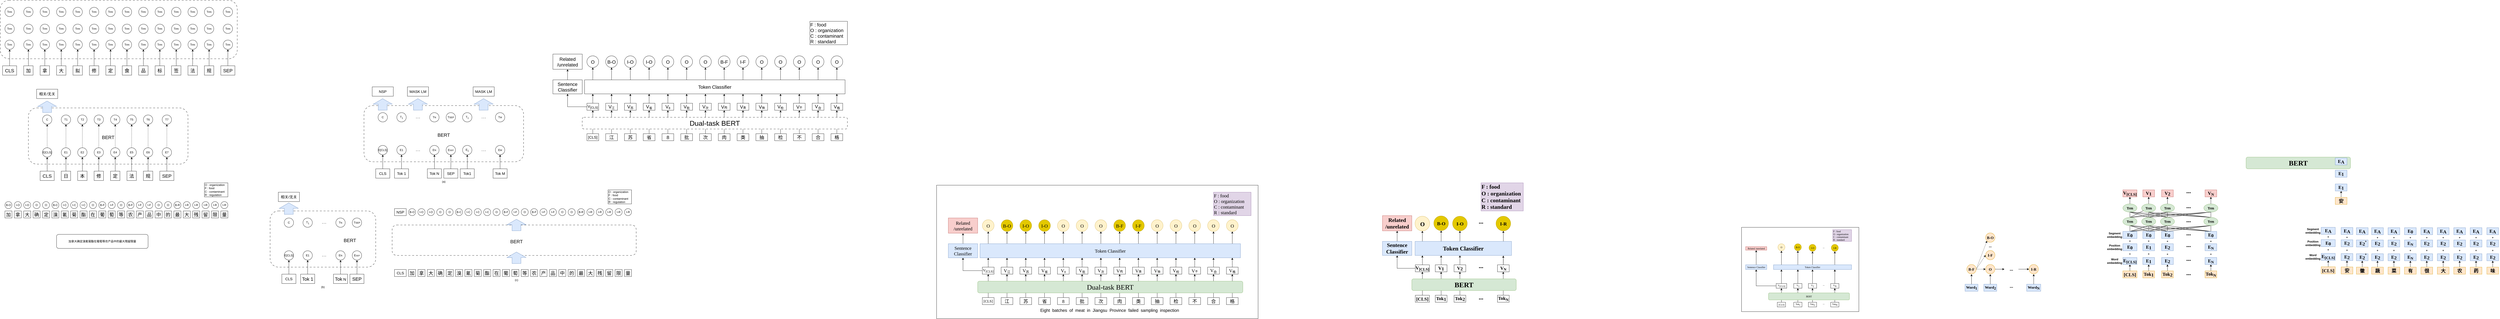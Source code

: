 <mxfile version="22.1.12" type="github">
  <diagram name="第 1 页" id="LdQ1cTDSZog4TV2DCeBu">
    <mxGraphModel dx="1147" dy="597" grid="1" gridSize="10" guides="1" tooltips="1" connect="1" arrows="1" fold="1" page="1" pageScale="1" pageWidth="827" pageHeight="1169" math="0" shadow="0">
      <root>
        <mxCell id="0" />
        <mxCell id="1" parent="0" />
        <mxCell id="_2WxSFPImGZ_C6dK4DGp-49" value="" style="rounded=0;whiteSpace=wrap;html=1;" parent="1" vertex="1">
          <mxGeometry x="7580" y="1440" width="500" height="360" as="geometry" />
        </mxCell>
        <mxCell id="HO29WN1G2fx3HP-p2ERO-304" value="" style="rounded=0;whiteSpace=wrap;html=1;fontFamily=Times New Roman;" parent="1" vertex="1">
          <mxGeometry x="4150" y="1260" width="1370" height="570" as="geometry" />
        </mxCell>
        <mxCell id="czQiMBR5TgbwtpitNcuJ-91" value="" style="rounded=1;whiteSpace=wrap;html=1;dashed=1;dashPattern=8 8;" parent="1" vertex="1">
          <mxGeometry x="160" y="470" width="1010" height="250" as="geometry" />
        </mxCell>
        <mxCell id="czQiMBR5TgbwtpitNcuJ-93" value="" style="edgeStyle=orthogonalEdgeStyle;rounded=0;orthogonalLoop=1;jettySize=auto;html=1;" parent="1" source="czQiMBR5TgbwtpitNcuJ-1" target="czQiMBR5TgbwtpitNcuJ-31" edge="1">
          <mxGeometry relative="1" as="geometry" />
        </mxCell>
        <mxCell id="czQiMBR5TgbwtpitNcuJ-1" value="&lt;font style=&quot;font-size: 20px;&quot;&gt;加&lt;/font&gt;" style="rounded=0;whiteSpace=wrap;html=1;" parent="1" vertex="1">
          <mxGeometry x="260" y="750" width="40" height="40" as="geometry" />
        </mxCell>
        <mxCell id="czQiMBR5TgbwtpitNcuJ-92" value="" style="edgeStyle=orthogonalEdgeStyle;rounded=0;orthogonalLoop=1;jettySize=auto;html=1;" parent="1" source="czQiMBR5TgbwtpitNcuJ-2" target="czQiMBR5TgbwtpitNcuJ-37" edge="1">
          <mxGeometry relative="1" as="geometry" />
        </mxCell>
        <mxCell id="czQiMBR5TgbwtpitNcuJ-2" value="&lt;font style=&quot;font-size: 20px;&quot;&gt;拿&lt;/font&gt;" style="rounded=0;whiteSpace=wrap;html=1;" parent="1" vertex="1">
          <mxGeometry x="330" y="750" width="40" height="40" as="geometry" />
        </mxCell>
        <mxCell id="czQiMBR5TgbwtpitNcuJ-90" value="" style="edgeStyle=orthogonalEdgeStyle;rounded=0;orthogonalLoop=1;jettySize=auto;html=1;" parent="1" source="czQiMBR5TgbwtpitNcuJ-3" target="czQiMBR5TgbwtpitNcuJ-39" edge="1">
          <mxGeometry relative="1" as="geometry" />
        </mxCell>
        <mxCell id="czQiMBR5TgbwtpitNcuJ-3" value="&lt;font style=&quot;font-size: 20px;&quot;&gt;大&lt;/font&gt;" style="rounded=0;whiteSpace=wrap;html=1;" parent="1" vertex="1">
          <mxGeometry x="400" y="750" width="40" height="40" as="geometry" />
        </mxCell>
        <mxCell id="czQiMBR5TgbwtpitNcuJ-95" value="" style="edgeStyle=orthogonalEdgeStyle;rounded=0;orthogonalLoop=1;jettySize=auto;html=1;" parent="1" source="czQiMBR5TgbwtpitNcuJ-4" target="czQiMBR5TgbwtpitNcuJ-40" edge="1">
          <mxGeometry relative="1" as="geometry" />
        </mxCell>
        <mxCell id="czQiMBR5TgbwtpitNcuJ-4" value="&lt;font style=&quot;font-size: 20px;&quot;&gt;拟&lt;/font&gt;" style="rounded=0;whiteSpace=wrap;html=1;" parent="1" vertex="1">
          <mxGeometry x="470" y="750" width="40" height="40" as="geometry" />
        </mxCell>
        <mxCell id="czQiMBR5TgbwtpitNcuJ-96" value="" style="edgeStyle=orthogonalEdgeStyle;rounded=0;orthogonalLoop=1;jettySize=auto;html=1;" parent="1" source="czQiMBR5TgbwtpitNcuJ-5" target="czQiMBR5TgbwtpitNcuJ-41" edge="1">
          <mxGeometry relative="1" as="geometry" />
        </mxCell>
        <mxCell id="czQiMBR5TgbwtpitNcuJ-5" value="&lt;font style=&quot;font-size: 20px;&quot;&gt;修&lt;/font&gt;" style="rounded=0;whiteSpace=wrap;html=1;" parent="1" vertex="1">
          <mxGeometry x="540" y="750" width="40" height="40" as="geometry" />
        </mxCell>
        <mxCell id="czQiMBR5TgbwtpitNcuJ-97" value="" style="edgeStyle=orthogonalEdgeStyle;rounded=0;orthogonalLoop=1;jettySize=auto;html=1;" parent="1" source="czQiMBR5TgbwtpitNcuJ-6" target="czQiMBR5TgbwtpitNcuJ-42" edge="1">
          <mxGeometry relative="1" as="geometry" />
        </mxCell>
        <mxCell id="czQiMBR5TgbwtpitNcuJ-6" value="&lt;font style=&quot;font-size: 20px;&quot;&gt;定&lt;/font&gt;" style="rounded=0;whiteSpace=wrap;html=1;" parent="1" vertex="1">
          <mxGeometry x="610" y="750" width="40" height="40" as="geometry" />
        </mxCell>
        <mxCell id="czQiMBR5TgbwtpitNcuJ-98" value="" style="edgeStyle=orthogonalEdgeStyle;rounded=0;orthogonalLoop=1;jettySize=auto;html=1;" parent="1" source="czQiMBR5TgbwtpitNcuJ-7" target="czQiMBR5TgbwtpitNcuJ-43" edge="1">
          <mxGeometry relative="1" as="geometry" />
        </mxCell>
        <mxCell id="czQiMBR5TgbwtpitNcuJ-7" value="&lt;font style=&quot;font-size: 20px;&quot;&gt;食&lt;/font&gt;" style="rounded=0;whiteSpace=wrap;html=1;" parent="1" vertex="1">
          <mxGeometry x="680" y="750" width="40" height="40" as="geometry" />
        </mxCell>
        <mxCell id="czQiMBR5TgbwtpitNcuJ-99" value="" style="edgeStyle=orthogonalEdgeStyle;rounded=0;orthogonalLoop=1;jettySize=auto;html=1;" parent="1" source="czQiMBR5TgbwtpitNcuJ-8" target="czQiMBR5TgbwtpitNcuJ-44" edge="1">
          <mxGeometry relative="1" as="geometry" />
        </mxCell>
        <mxCell id="czQiMBR5TgbwtpitNcuJ-8" value="&lt;font style=&quot;font-size: 20px;&quot;&gt;品&lt;/font&gt;" style="rounded=0;whiteSpace=wrap;html=1;" parent="1" vertex="1">
          <mxGeometry x="750" y="750" width="40" height="40" as="geometry" />
        </mxCell>
        <mxCell id="czQiMBR5TgbwtpitNcuJ-100" value="" style="edgeStyle=orthogonalEdgeStyle;rounded=0;orthogonalLoop=1;jettySize=auto;html=1;" parent="1" source="czQiMBR5TgbwtpitNcuJ-9" target="czQiMBR5TgbwtpitNcuJ-45" edge="1">
          <mxGeometry relative="1" as="geometry" />
        </mxCell>
        <mxCell id="czQiMBR5TgbwtpitNcuJ-9" value="&lt;font style=&quot;font-size: 20px;&quot;&gt;标&lt;/font&gt;" style="rounded=0;whiteSpace=wrap;html=1;" parent="1" vertex="1">
          <mxGeometry x="820" y="750" width="40" height="40" as="geometry" />
        </mxCell>
        <mxCell id="czQiMBR5TgbwtpitNcuJ-101" value="" style="edgeStyle=orthogonalEdgeStyle;rounded=0;orthogonalLoop=1;jettySize=auto;html=1;" parent="1" source="czQiMBR5TgbwtpitNcuJ-10" target="czQiMBR5TgbwtpitNcuJ-46" edge="1">
          <mxGeometry relative="1" as="geometry" />
        </mxCell>
        <mxCell id="czQiMBR5TgbwtpitNcuJ-10" value="&lt;font style=&quot;font-size: 20px;&quot;&gt;签&lt;/font&gt;" style="rounded=0;whiteSpace=wrap;html=1;" parent="1" vertex="1">
          <mxGeometry x="890" y="750" width="40" height="40" as="geometry" />
        </mxCell>
        <mxCell id="czQiMBR5TgbwtpitNcuJ-102" value="" style="edgeStyle=orthogonalEdgeStyle;rounded=0;orthogonalLoop=1;jettySize=auto;html=1;" parent="1" source="czQiMBR5TgbwtpitNcuJ-11" target="czQiMBR5TgbwtpitNcuJ-47" edge="1">
          <mxGeometry relative="1" as="geometry" />
        </mxCell>
        <mxCell id="czQiMBR5TgbwtpitNcuJ-11" value="&lt;font style=&quot;font-size: 20px;&quot;&gt;法&lt;/font&gt;" style="rounded=0;whiteSpace=wrap;html=1;" parent="1" vertex="1">
          <mxGeometry x="960" y="750" width="40" height="40" as="geometry" />
        </mxCell>
        <mxCell id="czQiMBR5TgbwtpitNcuJ-103" value="" style="edgeStyle=orthogonalEdgeStyle;rounded=0;orthogonalLoop=1;jettySize=auto;html=1;" parent="1" source="czQiMBR5TgbwtpitNcuJ-12" target="czQiMBR5TgbwtpitNcuJ-48" edge="1">
          <mxGeometry relative="1" as="geometry" />
        </mxCell>
        <mxCell id="czQiMBR5TgbwtpitNcuJ-12" value="&lt;font style=&quot;font-size: 20px;&quot;&gt;规&lt;/font&gt;" style="rounded=0;whiteSpace=wrap;html=1;" parent="1" vertex="1">
          <mxGeometry x="1030" y="750" width="40" height="40" as="geometry" />
        </mxCell>
        <mxCell id="czQiMBR5TgbwtpitNcuJ-94" value="" style="edgeStyle=orthogonalEdgeStyle;rounded=0;orthogonalLoop=1;jettySize=auto;html=1;" parent="1" source="czQiMBR5TgbwtpitNcuJ-13" target="czQiMBR5TgbwtpitNcuJ-38" edge="1">
          <mxGeometry relative="1" as="geometry" />
        </mxCell>
        <mxCell id="czQiMBR5TgbwtpitNcuJ-13" value="&lt;font style=&quot;font-size: 20px;&quot;&gt;CLS&lt;/font&gt;" style="rounded=0;whiteSpace=wrap;html=1;" parent="1" vertex="1">
          <mxGeometry x="170" y="750" width="60" height="40" as="geometry" />
        </mxCell>
        <mxCell id="czQiMBR5TgbwtpitNcuJ-104" value="" style="edgeStyle=orthogonalEdgeStyle;rounded=0;orthogonalLoop=1;jettySize=auto;html=1;" parent="1" source="czQiMBR5TgbwtpitNcuJ-14" target="czQiMBR5TgbwtpitNcuJ-49" edge="1">
          <mxGeometry relative="1" as="geometry" />
        </mxCell>
        <mxCell id="czQiMBR5TgbwtpitNcuJ-14" value="&lt;span style=&quot;font-size: 20px;&quot;&gt;SEP&lt;/span&gt;" style="rounded=0;whiteSpace=wrap;html=1;" parent="1" vertex="1">
          <mxGeometry x="1100" y="750" width="60" height="40" as="geometry" />
        </mxCell>
        <mxCell id="czQiMBR5TgbwtpitNcuJ-31" value="Trm" style="ellipse;whiteSpace=wrap;html=1;aspect=fixed;" parent="1" vertex="1">
          <mxGeometry x="260" y="640" width="40" height="40" as="geometry" />
        </mxCell>
        <mxCell id="czQiMBR5TgbwtpitNcuJ-37" value="Trm" style="ellipse;whiteSpace=wrap;html=1;aspect=fixed;" parent="1" vertex="1">
          <mxGeometry x="330" y="640" width="40" height="40" as="geometry" />
        </mxCell>
        <mxCell id="czQiMBR5TgbwtpitNcuJ-38" value="Trm" style="ellipse;whiteSpace=wrap;html=1;aspect=fixed;" parent="1" vertex="1">
          <mxGeometry x="180" y="640" width="40" height="40" as="geometry" />
        </mxCell>
        <mxCell id="czQiMBR5TgbwtpitNcuJ-39" value="Trm" style="ellipse;whiteSpace=wrap;html=1;aspect=fixed;" parent="1" vertex="1">
          <mxGeometry x="400" y="640" width="40" height="40" as="geometry" />
        </mxCell>
        <mxCell id="czQiMBR5TgbwtpitNcuJ-40" value="Trm" style="ellipse;whiteSpace=wrap;html=1;aspect=fixed;" parent="1" vertex="1">
          <mxGeometry x="470" y="640" width="40" height="40" as="geometry" />
        </mxCell>
        <mxCell id="czQiMBR5TgbwtpitNcuJ-41" value="Trm" style="ellipse;whiteSpace=wrap;html=1;aspect=fixed;" parent="1" vertex="1">
          <mxGeometry x="540" y="640" width="40" height="40" as="geometry" />
        </mxCell>
        <mxCell id="czQiMBR5TgbwtpitNcuJ-42" value="Trm" style="ellipse;whiteSpace=wrap;html=1;aspect=fixed;" parent="1" vertex="1">
          <mxGeometry x="610" y="640" width="40" height="40" as="geometry" />
        </mxCell>
        <mxCell id="czQiMBR5TgbwtpitNcuJ-43" value="Trm" style="ellipse;whiteSpace=wrap;html=1;aspect=fixed;" parent="1" vertex="1">
          <mxGeometry x="680" y="640" width="40" height="40" as="geometry" />
        </mxCell>
        <mxCell id="czQiMBR5TgbwtpitNcuJ-44" value="Trm" style="ellipse;whiteSpace=wrap;html=1;aspect=fixed;" parent="1" vertex="1">
          <mxGeometry x="750" y="640" width="40" height="40" as="geometry" />
        </mxCell>
        <mxCell id="czQiMBR5TgbwtpitNcuJ-45" value="Trm" style="ellipse;whiteSpace=wrap;html=1;aspect=fixed;" parent="1" vertex="1">
          <mxGeometry x="820" y="640" width="40" height="40" as="geometry" />
        </mxCell>
        <mxCell id="czQiMBR5TgbwtpitNcuJ-46" value="Trm" style="ellipse;whiteSpace=wrap;html=1;aspect=fixed;" parent="1" vertex="1">
          <mxGeometry x="890" y="640" width="40" height="40" as="geometry" />
        </mxCell>
        <mxCell id="czQiMBR5TgbwtpitNcuJ-47" value="Trm" style="ellipse;whiteSpace=wrap;html=1;aspect=fixed;" parent="1" vertex="1">
          <mxGeometry x="960" y="640" width="40" height="40" as="geometry" />
        </mxCell>
        <mxCell id="czQiMBR5TgbwtpitNcuJ-48" value="Trm" style="ellipse;whiteSpace=wrap;html=1;aspect=fixed;" parent="1" vertex="1">
          <mxGeometry x="1030" y="640" width="40" height="40" as="geometry" />
        </mxCell>
        <mxCell id="czQiMBR5TgbwtpitNcuJ-49" value="Trm" style="ellipse;whiteSpace=wrap;html=1;aspect=fixed;" parent="1" vertex="1">
          <mxGeometry x="1110" y="640" width="40" height="40" as="geometry" />
        </mxCell>
        <mxCell id="czQiMBR5TgbwtpitNcuJ-50" value="Trm" style="ellipse;whiteSpace=wrap;html=1;aspect=fixed;" parent="1" vertex="1">
          <mxGeometry x="260" y="572" width="40" height="40" as="geometry" />
        </mxCell>
        <mxCell id="czQiMBR5TgbwtpitNcuJ-51" value="Trm" style="ellipse;whiteSpace=wrap;html=1;aspect=fixed;" parent="1" vertex="1">
          <mxGeometry x="330" y="572" width="40" height="40" as="geometry" />
        </mxCell>
        <mxCell id="czQiMBR5TgbwtpitNcuJ-52" value="Trm" style="ellipse;whiteSpace=wrap;html=1;aspect=fixed;" parent="1" vertex="1">
          <mxGeometry x="180" y="572" width="40" height="40" as="geometry" />
        </mxCell>
        <mxCell id="czQiMBR5TgbwtpitNcuJ-53" value="Trm" style="ellipse;whiteSpace=wrap;html=1;aspect=fixed;" parent="1" vertex="1">
          <mxGeometry x="400" y="572" width="40" height="40" as="geometry" />
        </mxCell>
        <mxCell id="czQiMBR5TgbwtpitNcuJ-54" value="Trm" style="ellipse;whiteSpace=wrap;html=1;aspect=fixed;" parent="1" vertex="1">
          <mxGeometry x="470" y="572" width="40" height="40" as="geometry" />
        </mxCell>
        <mxCell id="czQiMBR5TgbwtpitNcuJ-55" value="Trm" style="ellipse;whiteSpace=wrap;html=1;aspect=fixed;" parent="1" vertex="1">
          <mxGeometry x="540" y="572" width="40" height="40" as="geometry" />
        </mxCell>
        <mxCell id="czQiMBR5TgbwtpitNcuJ-56" value="Trm" style="ellipse;whiteSpace=wrap;html=1;aspect=fixed;" parent="1" vertex="1">
          <mxGeometry x="610" y="572" width="40" height="40" as="geometry" />
        </mxCell>
        <mxCell id="czQiMBR5TgbwtpitNcuJ-57" value="Trm" style="ellipse;whiteSpace=wrap;html=1;aspect=fixed;" parent="1" vertex="1">
          <mxGeometry x="680" y="572" width="40" height="40" as="geometry" />
        </mxCell>
        <mxCell id="czQiMBR5TgbwtpitNcuJ-58" value="Trm" style="ellipse;whiteSpace=wrap;html=1;aspect=fixed;" parent="1" vertex="1">
          <mxGeometry x="750" y="572" width="40" height="40" as="geometry" />
        </mxCell>
        <mxCell id="czQiMBR5TgbwtpitNcuJ-59" value="Trm" style="ellipse;whiteSpace=wrap;html=1;aspect=fixed;" parent="1" vertex="1">
          <mxGeometry x="820" y="572" width="40" height="40" as="geometry" />
        </mxCell>
        <mxCell id="czQiMBR5TgbwtpitNcuJ-60" value="Trm" style="ellipse;whiteSpace=wrap;html=1;aspect=fixed;" parent="1" vertex="1">
          <mxGeometry x="890" y="572" width="40" height="40" as="geometry" />
        </mxCell>
        <mxCell id="czQiMBR5TgbwtpitNcuJ-61" value="Trm" style="ellipse;whiteSpace=wrap;html=1;aspect=fixed;" parent="1" vertex="1">
          <mxGeometry x="960" y="572" width="40" height="40" as="geometry" />
        </mxCell>
        <mxCell id="czQiMBR5TgbwtpitNcuJ-62" value="Trm" style="ellipse;whiteSpace=wrap;html=1;aspect=fixed;" parent="1" vertex="1">
          <mxGeometry x="1030" y="572" width="40" height="40" as="geometry" />
        </mxCell>
        <mxCell id="czQiMBR5TgbwtpitNcuJ-63" value="Trm" style="ellipse;whiteSpace=wrap;html=1;aspect=fixed;" parent="1" vertex="1">
          <mxGeometry x="1110" y="572" width="40" height="40" as="geometry" />
        </mxCell>
        <mxCell id="czQiMBR5TgbwtpitNcuJ-64" value="Trm" style="ellipse;whiteSpace=wrap;html=1;aspect=fixed;" parent="1" vertex="1">
          <mxGeometry x="260" y="500" width="40" height="40" as="geometry" />
        </mxCell>
        <mxCell id="czQiMBR5TgbwtpitNcuJ-65" value="Trm" style="ellipse;whiteSpace=wrap;html=1;aspect=fixed;" parent="1" vertex="1">
          <mxGeometry x="330" y="500" width="40" height="40" as="geometry" />
        </mxCell>
        <mxCell id="czQiMBR5TgbwtpitNcuJ-66" value="Trm" style="ellipse;whiteSpace=wrap;html=1;aspect=fixed;" parent="1" vertex="1">
          <mxGeometry x="180" y="500" width="40" height="40" as="geometry" />
        </mxCell>
        <mxCell id="czQiMBR5TgbwtpitNcuJ-67" value="Trm" style="ellipse;whiteSpace=wrap;html=1;aspect=fixed;" parent="1" vertex="1">
          <mxGeometry x="400" y="500" width="40" height="40" as="geometry" />
        </mxCell>
        <mxCell id="czQiMBR5TgbwtpitNcuJ-68" value="Trm" style="ellipse;whiteSpace=wrap;html=1;aspect=fixed;" parent="1" vertex="1">
          <mxGeometry x="470" y="500" width="40" height="40" as="geometry" />
        </mxCell>
        <mxCell id="czQiMBR5TgbwtpitNcuJ-69" value="Trm" style="ellipse;whiteSpace=wrap;html=1;aspect=fixed;" parent="1" vertex="1">
          <mxGeometry x="540" y="500" width="40" height="40" as="geometry" />
        </mxCell>
        <mxCell id="czQiMBR5TgbwtpitNcuJ-70" value="Trm" style="ellipse;whiteSpace=wrap;html=1;aspect=fixed;" parent="1" vertex="1">
          <mxGeometry x="610" y="500" width="40" height="40" as="geometry" />
        </mxCell>
        <mxCell id="czQiMBR5TgbwtpitNcuJ-71" value="Trm" style="ellipse;whiteSpace=wrap;html=1;aspect=fixed;" parent="1" vertex="1">
          <mxGeometry x="680" y="500" width="40" height="40" as="geometry" />
        </mxCell>
        <mxCell id="czQiMBR5TgbwtpitNcuJ-72" value="Trm" style="ellipse;whiteSpace=wrap;html=1;aspect=fixed;" parent="1" vertex="1">
          <mxGeometry x="750" y="500" width="40" height="40" as="geometry" />
        </mxCell>
        <mxCell id="czQiMBR5TgbwtpitNcuJ-73" value="Trm" style="ellipse;whiteSpace=wrap;html=1;aspect=fixed;" parent="1" vertex="1">
          <mxGeometry x="820" y="500" width="40" height="40" as="geometry" />
        </mxCell>
        <mxCell id="czQiMBR5TgbwtpitNcuJ-74" value="Trm" style="ellipse;whiteSpace=wrap;html=1;aspect=fixed;" parent="1" vertex="1">
          <mxGeometry x="890" y="500" width="40" height="40" as="geometry" />
        </mxCell>
        <mxCell id="czQiMBR5TgbwtpitNcuJ-75" value="Trm" style="ellipse;whiteSpace=wrap;html=1;aspect=fixed;" parent="1" vertex="1">
          <mxGeometry x="960" y="500" width="40" height="40" as="geometry" />
        </mxCell>
        <mxCell id="czQiMBR5TgbwtpitNcuJ-76" value="Trm" style="ellipse;whiteSpace=wrap;html=1;aspect=fixed;" parent="1" vertex="1">
          <mxGeometry x="1030" y="500" width="40" height="40" as="geometry" />
        </mxCell>
        <mxCell id="czQiMBR5TgbwtpitNcuJ-77" value="Trm" style="ellipse;whiteSpace=wrap;html=1;aspect=fixed;" parent="1" vertex="1">
          <mxGeometry x="1110" y="500" width="40" height="40" as="geometry" />
        </mxCell>
        <mxCell id="czQiMBR5TgbwtpitNcuJ-107" value="" style="rounded=1;whiteSpace=wrap;html=1;dashed=1;dashPattern=8 8;" parent="1" vertex="1">
          <mxGeometry x="280" y="930" width="680" height="240" as="geometry" />
        </mxCell>
        <mxCell id="czQiMBR5TgbwtpitNcuJ-108" value="" style="edgeStyle=orthogonalEdgeStyle;rounded=0;orthogonalLoop=1;jettySize=auto;html=1;" parent="1" source="czQiMBR5TgbwtpitNcuJ-109" target="czQiMBR5TgbwtpitNcuJ-136" edge="1">
          <mxGeometry relative="1" as="geometry" />
        </mxCell>
        <mxCell id="czQiMBR5TgbwtpitNcuJ-109" value="&lt;span style=&quot;font-size: 20px;&quot;&gt;日&lt;/span&gt;" style="rounded=0;whiteSpace=wrap;html=1;" parent="1" vertex="1">
          <mxGeometry x="420" y="1200" width="40" height="40" as="geometry" />
        </mxCell>
        <mxCell id="czQiMBR5TgbwtpitNcuJ-110" value="" style="edgeStyle=orthogonalEdgeStyle;rounded=0;orthogonalLoop=1;jettySize=auto;html=1;" parent="1" source="czQiMBR5TgbwtpitNcuJ-111" target="czQiMBR5TgbwtpitNcuJ-137" edge="1">
          <mxGeometry relative="1" as="geometry" />
        </mxCell>
        <mxCell id="czQiMBR5TgbwtpitNcuJ-111" value="&lt;font style=&quot;font-size: 20px;&quot;&gt;本&lt;/font&gt;" style="rounded=0;whiteSpace=wrap;html=1;" parent="1" vertex="1">
          <mxGeometry x="490" y="1200" width="40" height="40" as="geometry" />
        </mxCell>
        <mxCell id="czQiMBR5TgbwtpitNcuJ-116" value="" style="edgeStyle=orthogonalEdgeStyle;rounded=0;orthogonalLoop=1;jettySize=auto;html=1;" parent="1" source="czQiMBR5TgbwtpitNcuJ-117" target="czQiMBR5TgbwtpitNcuJ-141" edge="1">
          <mxGeometry relative="1" as="geometry" />
        </mxCell>
        <mxCell id="czQiMBR5TgbwtpitNcuJ-117" value="&lt;font style=&quot;font-size: 20px;&quot;&gt;修&lt;/font&gt;" style="rounded=0;whiteSpace=wrap;html=1;" parent="1" vertex="1">
          <mxGeometry x="560" y="1200" width="40" height="40" as="geometry" />
        </mxCell>
        <mxCell id="czQiMBR5TgbwtpitNcuJ-118" value="" style="edgeStyle=orthogonalEdgeStyle;rounded=0;orthogonalLoop=1;jettySize=auto;html=1;" parent="1" source="czQiMBR5TgbwtpitNcuJ-119" target="czQiMBR5TgbwtpitNcuJ-142" edge="1">
          <mxGeometry relative="1" as="geometry" />
        </mxCell>
        <mxCell id="czQiMBR5TgbwtpitNcuJ-119" value="&lt;font style=&quot;font-size: 20px;&quot;&gt;定&lt;/font&gt;" style="rounded=0;whiteSpace=wrap;html=1;" parent="1" vertex="1">
          <mxGeometry x="630" y="1200" width="40" height="40" as="geometry" />
        </mxCell>
        <mxCell id="czQiMBR5TgbwtpitNcuJ-128" value="" style="edgeStyle=orthogonalEdgeStyle;rounded=0;orthogonalLoop=1;jettySize=auto;html=1;" parent="1" source="czQiMBR5TgbwtpitNcuJ-129" target="czQiMBR5TgbwtpitNcuJ-147" edge="1">
          <mxGeometry relative="1" as="geometry" />
        </mxCell>
        <mxCell id="czQiMBR5TgbwtpitNcuJ-129" value="&lt;font style=&quot;font-size: 20px;&quot;&gt;法&lt;/font&gt;" style="rounded=0;whiteSpace=wrap;html=1;" parent="1" vertex="1">
          <mxGeometry x="700" y="1200" width="40" height="40" as="geometry" />
        </mxCell>
        <mxCell id="czQiMBR5TgbwtpitNcuJ-130" value="" style="edgeStyle=orthogonalEdgeStyle;rounded=0;orthogonalLoop=1;jettySize=auto;html=1;" parent="1" source="czQiMBR5TgbwtpitNcuJ-131" target="czQiMBR5TgbwtpitNcuJ-148" edge="1">
          <mxGeometry relative="1" as="geometry" />
        </mxCell>
        <mxCell id="czQiMBR5TgbwtpitNcuJ-131" value="&lt;font style=&quot;font-size: 20px;&quot;&gt;规&lt;/font&gt;" style="rounded=0;whiteSpace=wrap;html=1;" parent="1" vertex="1">
          <mxGeometry x="770" y="1200" width="40" height="40" as="geometry" />
        </mxCell>
        <mxCell id="czQiMBR5TgbwtpitNcuJ-132" value="" style="edgeStyle=orthogonalEdgeStyle;rounded=0;orthogonalLoop=1;jettySize=auto;html=1;" parent="1" source="czQiMBR5TgbwtpitNcuJ-133" target="czQiMBR5TgbwtpitNcuJ-138" edge="1">
          <mxGeometry relative="1" as="geometry" />
        </mxCell>
        <mxCell id="czQiMBR5TgbwtpitNcuJ-133" value="&lt;font style=&quot;font-size: 20px;&quot;&gt;CLS&lt;/font&gt;" style="rounded=0;whiteSpace=wrap;html=1;" parent="1" vertex="1">
          <mxGeometry x="330" y="1200" width="60" height="40" as="geometry" />
        </mxCell>
        <mxCell id="czQiMBR5TgbwtpitNcuJ-134" value="" style="edgeStyle=orthogonalEdgeStyle;rounded=0;orthogonalLoop=1;jettySize=auto;html=1;" parent="1" source="czQiMBR5TgbwtpitNcuJ-135" target="czQiMBR5TgbwtpitNcuJ-149" edge="1">
          <mxGeometry relative="1" as="geometry" />
        </mxCell>
        <mxCell id="czQiMBR5TgbwtpitNcuJ-135" value="&lt;span style=&quot;font-size: 20px;&quot;&gt;SEP&lt;/span&gt;" style="rounded=0;whiteSpace=wrap;html=1;" parent="1" vertex="1">
          <mxGeometry x="840" y="1200" width="60" height="40" as="geometry" />
        </mxCell>
        <mxCell id="czQiMBR5TgbwtpitNcuJ-191" value="" style="edgeStyle=orthogonalEdgeStyle;rounded=0;orthogonalLoop=1;jettySize=auto;html=1;dashed=1;" parent="1" source="czQiMBR5TgbwtpitNcuJ-136" target="czQiMBR5TgbwtpitNcuJ-150" edge="1">
          <mxGeometry relative="1" as="geometry" />
        </mxCell>
        <mxCell id="czQiMBR5TgbwtpitNcuJ-136" value="E1" style="ellipse;whiteSpace=wrap;html=1;aspect=fixed;" parent="1" vertex="1">
          <mxGeometry x="420" y="1100" width="40" height="40" as="geometry" />
        </mxCell>
        <mxCell id="czQiMBR5TgbwtpitNcuJ-192" value="" style="edgeStyle=orthogonalEdgeStyle;rounded=0;orthogonalLoop=1;jettySize=auto;html=1;dashed=1;" parent="1" source="czQiMBR5TgbwtpitNcuJ-137" target="czQiMBR5TgbwtpitNcuJ-151" edge="1">
          <mxGeometry relative="1" as="geometry" />
        </mxCell>
        <mxCell id="czQiMBR5TgbwtpitNcuJ-137" value="E2" style="ellipse;whiteSpace=wrap;html=1;aspect=fixed;" parent="1" vertex="1">
          <mxGeometry x="490" y="1100" width="40" height="40" as="geometry" />
        </mxCell>
        <mxCell id="czQiMBR5TgbwtpitNcuJ-188" style="edgeStyle=orthogonalEdgeStyle;rounded=0;orthogonalLoop=1;jettySize=auto;html=1;entryX=0.5;entryY=1;entryDx=0;entryDy=0;dashed=1;" parent="1" source="czQiMBR5TgbwtpitNcuJ-138" target="czQiMBR5TgbwtpitNcuJ-152" edge="1">
          <mxGeometry relative="1" as="geometry" />
        </mxCell>
        <mxCell id="czQiMBR5TgbwtpitNcuJ-138" value="E[CLS]" style="ellipse;whiteSpace=wrap;html=1;aspect=fixed;" parent="1" vertex="1">
          <mxGeometry x="340" y="1100" width="40" height="40" as="geometry" />
        </mxCell>
        <mxCell id="czQiMBR5TgbwtpitNcuJ-193" value="" style="edgeStyle=orthogonalEdgeStyle;rounded=0;orthogonalLoop=1;jettySize=auto;html=1;dashed=1;" parent="1" source="czQiMBR5TgbwtpitNcuJ-141" target="czQiMBR5TgbwtpitNcuJ-155" edge="1">
          <mxGeometry relative="1" as="geometry" />
        </mxCell>
        <mxCell id="czQiMBR5TgbwtpitNcuJ-141" value="E3" style="ellipse;whiteSpace=wrap;html=1;aspect=fixed;" parent="1" vertex="1">
          <mxGeometry x="560" y="1100" width="40" height="40" as="geometry" />
        </mxCell>
        <mxCell id="czQiMBR5TgbwtpitNcuJ-194" value="" style="edgeStyle=orthogonalEdgeStyle;rounded=0;orthogonalLoop=1;jettySize=auto;html=1;dashed=1;" parent="1" source="czQiMBR5TgbwtpitNcuJ-142" target="czQiMBR5TgbwtpitNcuJ-156" edge="1">
          <mxGeometry relative="1" as="geometry" />
        </mxCell>
        <mxCell id="czQiMBR5TgbwtpitNcuJ-142" value="E4" style="ellipse;whiteSpace=wrap;html=1;aspect=fixed;" parent="1" vertex="1">
          <mxGeometry x="630" y="1100" width="40" height="40" as="geometry" />
        </mxCell>
        <mxCell id="czQiMBR5TgbwtpitNcuJ-195" value="" style="edgeStyle=orthogonalEdgeStyle;rounded=0;orthogonalLoop=1;jettySize=auto;html=1;dashed=1;" parent="1" source="czQiMBR5TgbwtpitNcuJ-147" target="czQiMBR5TgbwtpitNcuJ-161" edge="1">
          <mxGeometry relative="1" as="geometry" />
        </mxCell>
        <mxCell id="czQiMBR5TgbwtpitNcuJ-147" value="E5" style="ellipse;whiteSpace=wrap;html=1;aspect=fixed;" parent="1" vertex="1">
          <mxGeometry x="700" y="1100" width="40" height="40" as="geometry" />
        </mxCell>
        <mxCell id="czQiMBR5TgbwtpitNcuJ-196" value="" style="edgeStyle=orthogonalEdgeStyle;rounded=0;orthogonalLoop=1;jettySize=auto;html=1;dashed=1;" parent="1" source="czQiMBR5TgbwtpitNcuJ-148" target="czQiMBR5TgbwtpitNcuJ-162" edge="1">
          <mxGeometry relative="1" as="geometry" />
        </mxCell>
        <mxCell id="czQiMBR5TgbwtpitNcuJ-148" value="E6" style="ellipse;whiteSpace=wrap;html=1;aspect=fixed;" parent="1" vertex="1">
          <mxGeometry x="770" y="1100" width="40" height="40" as="geometry" />
        </mxCell>
        <mxCell id="czQiMBR5TgbwtpitNcuJ-197" value="" style="edgeStyle=orthogonalEdgeStyle;rounded=0;orthogonalLoop=1;jettySize=auto;html=1;dashed=1;" parent="1" source="czQiMBR5TgbwtpitNcuJ-149" target="czQiMBR5TgbwtpitNcuJ-163" edge="1">
          <mxGeometry relative="1" as="geometry" />
        </mxCell>
        <mxCell id="czQiMBR5TgbwtpitNcuJ-149" value="E7" style="ellipse;whiteSpace=wrap;html=1;aspect=fixed;" parent="1" vertex="1">
          <mxGeometry x="850" y="1100" width="40" height="40" as="geometry" />
        </mxCell>
        <mxCell id="czQiMBR5TgbwtpitNcuJ-150" value="T1" style="ellipse;whiteSpace=wrap;html=1;aspect=fixed;" parent="1" vertex="1">
          <mxGeometry x="420" y="960" width="40" height="40" as="geometry" />
        </mxCell>
        <mxCell id="czQiMBR5TgbwtpitNcuJ-151" value="T2" style="ellipse;whiteSpace=wrap;html=1;aspect=fixed;" parent="1" vertex="1">
          <mxGeometry x="490" y="960" width="40" height="40" as="geometry" />
        </mxCell>
        <mxCell id="czQiMBR5TgbwtpitNcuJ-152" value="C" style="ellipse;whiteSpace=wrap;html=1;aspect=fixed;" parent="1" vertex="1">
          <mxGeometry x="340" y="960" width="40" height="40" as="geometry" />
        </mxCell>
        <mxCell id="czQiMBR5TgbwtpitNcuJ-155" value="T3" style="ellipse;whiteSpace=wrap;html=1;aspect=fixed;" parent="1" vertex="1">
          <mxGeometry x="560" y="960" width="40" height="40" as="geometry" />
        </mxCell>
        <mxCell id="czQiMBR5TgbwtpitNcuJ-156" value="T4" style="ellipse;whiteSpace=wrap;html=1;aspect=fixed;" parent="1" vertex="1">
          <mxGeometry x="630" y="960" width="40" height="40" as="geometry" />
        </mxCell>
        <mxCell id="czQiMBR5TgbwtpitNcuJ-161" value="T5" style="ellipse;whiteSpace=wrap;html=1;aspect=fixed;" parent="1" vertex="1">
          <mxGeometry x="700" y="960" width="40" height="40" as="geometry" />
        </mxCell>
        <mxCell id="czQiMBR5TgbwtpitNcuJ-162" value="T6" style="ellipse;whiteSpace=wrap;html=1;aspect=fixed;" parent="1" vertex="1">
          <mxGeometry x="770" y="960" width="40" height="40" as="geometry" />
        </mxCell>
        <mxCell id="czQiMBR5TgbwtpitNcuJ-163" value="T7" style="ellipse;whiteSpace=wrap;html=1;aspect=fixed;" parent="1" vertex="1">
          <mxGeometry x="850" y="960" width="40" height="40" as="geometry" />
        </mxCell>
        <mxCell id="czQiMBR5TgbwtpitNcuJ-187" value="&lt;font style=&quot;font-size: 20px;&quot;&gt;BERT&lt;/font&gt;" style="text;html=1;strokeColor=none;fillColor=none;align=center;verticalAlign=middle;whiteSpace=wrap;rounded=0;" parent="1" vertex="1">
          <mxGeometry x="590" y="1040" width="60" height="30" as="geometry" />
        </mxCell>
        <mxCell id="czQiMBR5TgbwtpitNcuJ-199" value="" style="shape=flexArrow;endArrow=classic;html=1;rounded=0;endWidth=42.069;endSize=7.483;width=37.931;fillColor=#dae8fc;strokeColor=#6c8ebf;" parent="1" edge="1">
          <mxGeometry width="50" height="50" relative="1" as="geometry">
            <mxPoint x="359.81" y="950" as="sourcePoint" />
            <mxPoint x="359.5" y="900" as="targetPoint" />
          </mxGeometry>
        </mxCell>
        <mxCell id="czQiMBR5TgbwtpitNcuJ-200" value="&lt;font style=&quot;font-size: 16px;&quot;&gt;相关/无关&lt;/font&gt;" style="rounded=0;whiteSpace=wrap;html=1;" parent="1" vertex="1">
          <mxGeometry x="315" y="850" width="90" height="40" as="geometry" />
        </mxCell>
        <mxCell id="czQiMBR5TgbwtpitNcuJ-204" value="加拿大确定溴氰菊酯在葡萄等农产品中的最大残留限量" style="rounded=1;whiteSpace=wrap;html=1;" parent="1" vertex="1">
          <mxGeometry x="400" y="1470" width="390" height="60" as="geometry" />
        </mxCell>
        <mxCell id="czQiMBR5TgbwtpitNcuJ-205" value="&lt;font style=&quot;font-size: 20px;&quot;&gt;加&lt;/font&gt;" style="rounded=0;whiteSpace=wrap;html=1;" parent="1" vertex="1">
          <mxGeometry x="180" y="1370" width="30" height="30" as="geometry" />
        </mxCell>
        <mxCell id="czQiMBR5TgbwtpitNcuJ-218" value="&lt;span style=&quot;font-size: 20px;&quot;&gt;拿&lt;/span&gt;" style="rounded=0;whiteSpace=wrap;html=1;" parent="1" vertex="1">
          <mxGeometry x="220" y="1370" width="30" height="30" as="geometry" />
        </mxCell>
        <mxCell id="czQiMBR5TgbwtpitNcuJ-219" value="&lt;span style=&quot;font-size: 20px;&quot;&gt;大&lt;/span&gt;" style="rounded=0;whiteSpace=wrap;html=1;" parent="1" vertex="1">
          <mxGeometry x="260" y="1370" width="30" height="30" as="geometry" />
        </mxCell>
        <mxCell id="czQiMBR5TgbwtpitNcuJ-221" value="&lt;span style=&quot;font-size: 20px;&quot;&gt;确&lt;/span&gt;" style="rounded=0;whiteSpace=wrap;html=1;" parent="1" vertex="1">
          <mxGeometry x="300" y="1370" width="30" height="30" as="geometry" />
        </mxCell>
        <mxCell id="czQiMBR5TgbwtpitNcuJ-222" value="&lt;span style=&quot;font-size: 20px;&quot;&gt;定&lt;/span&gt;" style="rounded=0;whiteSpace=wrap;html=1;" parent="1" vertex="1">
          <mxGeometry x="340.5" y="1370" width="30" height="30" as="geometry" />
        </mxCell>
        <mxCell id="czQiMBR5TgbwtpitNcuJ-223" value="&lt;font style=&quot;font-size: 20px;&quot;&gt;溴&lt;/font&gt;" style="rounded=0;whiteSpace=wrap;html=1;" parent="1" vertex="1">
          <mxGeometry x="380" y="1370" width="30" height="30" as="geometry" />
        </mxCell>
        <mxCell id="czQiMBR5TgbwtpitNcuJ-224" value="&lt;font style=&quot;font-size: 20px;&quot;&gt;氰&lt;/font&gt;" style="rounded=0;whiteSpace=wrap;html=1;" parent="1" vertex="1">
          <mxGeometry x="420" y="1370" width="30" height="30" as="geometry" />
        </mxCell>
        <mxCell id="czQiMBR5TgbwtpitNcuJ-225" value="&lt;font style=&quot;font-size: 20px;&quot;&gt;菊&lt;/font&gt;" style="rounded=0;whiteSpace=wrap;html=1;" parent="1" vertex="1">
          <mxGeometry x="460" y="1370" width="30" height="30" as="geometry" />
        </mxCell>
        <mxCell id="czQiMBR5TgbwtpitNcuJ-226" value="&lt;font style=&quot;font-size: 20px;&quot;&gt;酯&lt;/font&gt;" style="rounded=0;whiteSpace=wrap;html=1;" parent="1" vertex="1">
          <mxGeometry x="500" y="1370" width="30" height="30" as="geometry" />
        </mxCell>
        <mxCell id="czQiMBR5TgbwtpitNcuJ-227" value="&lt;span style=&quot;font-size: 20px;&quot;&gt;在&lt;/span&gt;" style="rounded=0;whiteSpace=wrap;html=1;" parent="1" vertex="1">
          <mxGeometry x="540" y="1370" width="30" height="30" as="geometry" />
        </mxCell>
        <mxCell id="czQiMBR5TgbwtpitNcuJ-228" value="&lt;span style=&quot;font-size: 20px;&quot;&gt;葡&lt;/span&gt;" style="rounded=0;whiteSpace=wrap;html=1;" parent="1" vertex="1">
          <mxGeometry x="580" y="1370" width="30" height="30" as="geometry" />
        </mxCell>
        <mxCell id="czQiMBR5TgbwtpitNcuJ-229" value="&lt;span style=&quot;font-size: 20px;&quot;&gt;萄&lt;/span&gt;" style="rounded=0;whiteSpace=wrap;html=1;" parent="1" vertex="1">
          <mxGeometry x="620" y="1370" width="30" height="30" as="geometry" />
        </mxCell>
        <mxCell id="czQiMBR5TgbwtpitNcuJ-230" value="&lt;span style=&quot;font-size: 20px;&quot;&gt;等&lt;/span&gt;" style="rounded=0;whiteSpace=wrap;html=1;" parent="1" vertex="1">
          <mxGeometry x="660" y="1370" width="30" height="30" as="geometry" />
        </mxCell>
        <mxCell id="czQiMBR5TgbwtpitNcuJ-231" value="&lt;span style=&quot;font-size: 20px;&quot;&gt;农&lt;/span&gt;" style="rounded=0;whiteSpace=wrap;html=1;" parent="1" vertex="1">
          <mxGeometry x="700" y="1370" width="30" height="30" as="geometry" />
        </mxCell>
        <mxCell id="czQiMBR5TgbwtpitNcuJ-232" value="&lt;span style=&quot;font-size: 20px;&quot;&gt;产&lt;/span&gt;" style="rounded=0;whiteSpace=wrap;html=1;" parent="1" vertex="1">
          <mxGeometry x="740" y="1370" width="30" height="30" as="geometry" />
        </mxCell>
        <mxCell id="czQiMBR5TgbwtpitNcuJ-233" value="&lt;span style=&quot;font-size: 20px;&quot;&gt;品&lt;/span&gt;" style="rounded=0;whiteSpace=wrap;html=1;" parent="1" vertex="1">
          <mxGeometry x="780" y="1370" width="30" height="30" as="geometry" />
        </mxCell>
        <mxCell id="czQiMBR5TgbwtpitNcuJ-234" value="&lt;span style=&quot;font-size: 20px;&quot;&gt;中&lt;/span&gt;" style="rounded=0;whiteSpace=wrap;html=1;" parent="1" vertex="1">
          <mxGeometry x="820" y="1370" width="30" height="30" as="geometry" />
        </mxCell>
        <mxCell id="czQiMBR5TgbwtpitNcuJ-235" value="&lt;span style=&quot;font-size: 20px;&quot;&gt;的&lt;/span&gt;" style="rounded=0;whiteSpace=wrap;html=1;" parent="1" vertex="1">
          <mxGeometry x="860" y="1370" width="30" height="30" as="geometry" />
        </mxCell>
        <mxCell id="czQiMBR5TgbwtpitNcuJ-236" value="&lt;span style=&quot;font-size: 20px;&quot;&gt;最&lt;/span&gt;" style="rounded=0;whiteSpace=wrap;html=1;" parent="1" vertex="1">
          <mxGeometry x="900" y="1370" width="30" height="30" as="geometry" />
        </mxCell>
        <mxCell id="czQiMBR5TgbwtpitNcuJ-237" value="&lt;span style=&quot;font-size: 20px;&quot;&gt;大&lt;/span&gt;" style="rounded=0;whiteSpace=wrap;html=1;" parent="1" vertex="1">
          <mxGeometry x="940" y="1370" width="30" height="30" as="geometry" />
        </mxCell>
        <mxCell id="czQiMBR5TgbwtpitNcuJ-238" value="&lt;span style=&quot;font-size: 20px;&quot;&gt;残&lt;/span&gt;" style="rounded=0;whiteSpace=wrap;html=1;" parent="1" vertex="1">
          <mxGeometry x="980" y="1370" width="30" height="30" as="geometry" />
        </mxCell>
        <mxCell id="czQiMBR5TgbwtpitNcuJ-239" value="&lt;span style=&quot;font-size: 20px;&quot;&gt;留&lt;/span&gt;" style="rounded=0;whiteSpace=wrap;html=1;" parent="1" vertex="1">
          <mxGeometry x="1020" y="1370" width="30" height="30" as="geometry" />
        </mxCell>
        <mxCell id="czQiMBR5TgbwtpitNcuJ-240" value="&lt;span style=&quot;font-size: 20px;&quot;&gt;限&lt;/span&gt;" style="rounded=0;whiteSpace=wrap;html=1;" parent="1" vertex="1">
          <mxGeometry x="1060" y="1370" width="30" height="30" as="geometry" />
        </mxCell>
        <mxCell id="czQiMBR5TgbwtpitNcuJ-241" value="&lt;span style=&quot;font-size: 20px;&quot;&gt;量&lt;/span&gt;" style="rounded=0;whiteSpace=wrap;html=1;" parent="1" vertex="1">
          <mxGeometry x="1100" y="1370" width="30" height="30" as="geometry" />
        </mxCell>
        <mxCell id="czQiMBR5TgbwtpitNcuJ-242" value="B-O" style="ellipse;whiteSpace=wrap;html=1;aspect=fixed;" parent="1" vertex="1">
          <mxGeometry x="180" y="1330" width="30" height="30" as="geometry" />
        </mxCell>
        <mxCell id="czQiMBR5TgbwtpitNcuJ-244" value="I-O" style="ellipse;whiteSpace=wrap;html=1;aspect=fixed;" parent="1" vertex="1">
          <mxGeometry x="220" y="1330" width="30" height="30" as="geometry" />
        </mxCell>
        <mxCell id="czQiMBR5TgbwtpitNcuJ-245" value="I-O" style="ellipse;whiteSpace=wrap;html=1;aspect=fixed;" parent="1" vertex="1">
          <mxGeometry x="260" y="1330" width="30" height="30" as="geometry" />
        </mxCell>
        <mxCell id="czQiMBR5TgbwtpitNcuJ-246" value="O" style="ellipse;whiteSpace=wrap;html=1;aspect=fixed;" parent="1" vertex="1">
          <mxGeometry x="300" y="1330" width="30" height="30" as="geometry" />
        </mxCell>
        <mxCell id="czQiMBR5TgbwtpitNcuJ-247" value="O" style="ellipse;whiteSpace=wrap;html=1;aspect=fixed;" parent="1" vertex="1">
          <mxGeometry x="340" y="1330" width="30" height="30" as="geometry" />
        </mxCell>
        <mxCell id="czQiMBR5TgbwtpitNcuJ-248" value="B-C" style="ellipse;whiteSpace=wrap;html=1;aspect=fixed;" parent="1" vertex="1">
          <mxGeometry x="380" y="1330" width="30" height="30" as="geometry" />
        </mxCell>
        <mxCell id="czQiMBR5TgbwtpitNcuJ-249" value="I-C" style="ellipse;whiteSpace=wrap;html=1;aspect=fixed;" parent="1" vertex="1">
          <mxGeometry x="420" y="1330" width="30" height="30" as="geometry" />
        </mxCell>
        <mxCell id="czQiMBR5TgbwtpitNcuJ-250" value="I-C" style="ellipse;whiteSpace=wrap;html=1;aspect=fixed;" parent="1" vertex="1">
          <mxGeometry x="460" y="1330" width="30" height="30" as="geometry" />
        </mxCell>
        <mxCell id="czQiMBR5TgbwtpitNcuJ-251" value="I-C" style="ellipse;whiteSpace=wrap;html=1;aspect=fixed;" parent="1" vertex="1">
          <mxGeometry x="500" y="1330" width="30" height="30" as="geometry" />
        </mxCell>
        <mxCell id="czQiMBR5TgbwtpitNcuJ-252" value="O" style="ellipse;whiteSpace=wrap;html=1;aspect=fixed;" parent="1" vertex="1">
          <mxGeometry x="540" y="1330" width="30" height="30" as="geometry" />
        </mxCell>
        <mxCell id="czQiMBR5TgbwtpitNcuJ-253" value="B-F" style="ellipse;whiteSpace=wrap;html=1;aspect=fixed;" parent="1" vertex="1">
          <mxGeometry x="580" y="1330" width="30" height="30" as="geometry" />
        </mxCell>
        <mxCell id="czQiMBR5TgbwtpitNcuJ-254" value="I-F" style="ellipse;whiteSpace=wrap;html=1;aspect=fixed;" parent="1" vertex="1">
          <mxGeometry x="620" y="1330" width="30" height="30" as="geometry" />
        </mxCell>
        <mxCell id="czQiMBR5TgbwtpitNcuJ-255" value="O" style="ellipse;whiteSpace=wrap;html=1;aspect=fixed;" parent="1" vertex="1">
          <mxGeometry x="660" y="1330" width="30" height="30" as="geometry" />
        </mxCell>
        <mxCell id="czQiMBR5TgbwtpitNcuJ-256" value="B-F" style="ellipse;whiteSpace=wrap;html=1;aspect=fixed;" parent="1" vertex="1">
          <mxGeometry x="700" y="1330" width="30" height="30" as="geometry" />
        </mxCell>
        <mxCell id="czQiMBR5TgbwtpitNcuJ-257" value="I-F" style="ellipse;whiteSpace=wrap;html=1;aspect=fixed;" parent="1" vertex="1">
          <mxGeometry x="740" y="1330" width="30" height="30" as="geometry" />
        </mxCell>
        <mxCell id="czQiMBR5TgbwtpitNcuJ-258" value="I-F" style="ellipse;whiteSpace=wrap;html=1;aspect=fixed;" parent="1" vertex="1">
          <mxGeometry x="780" y="1330" width="30" height="30" as="geometry" />
        </mxCell>
        <mxCell id="czQiMBR5TgbwtpitNcuJ-259" value="O" style="ellipse;whiteSpace=wrap;html=1;aspect=fixed;" parent="1" vertex="1">
          <mxGeometry x="820" y="1330" width="30" height="30" as="geometry" />
        </mxCell>
        <mxCell id="czQiMBR5TgbwtpitNcuJ-260" value="O" style="ellipse;whiteSpace=wrap;html=1;aspect=fixed;" parent="1" vertex="1">
          <mxGeometry x="860" y="1330" width="30" height="30" as="geometry" />
        </mxCell>
        <mxCell id="czQiMBR5TgbwtpitNcuJ-261" value="B-R" style="ellipse;whiteSpace=wrap;html=1;aspect=fixed;" parent="1" vertex="1">
          <mxGeometry x="900" y="1330" width="30" height="30" as="geometry" />
        </mxCell>
        <mxCell id="czQiMBR5TgbwtpitNcuJ-262" value="I-R" style="ellipse;whiteSpace=wrap;html=1;aspect=fixed;" parent="1" vertex="1">
          <mxGeometry x="940" y="1330" width="30" height="30" as="geometry" />
        </mxCell>
        <mxCell id="czQiMBR5TgbwtpitNcuJ-263" value="I-R" style="ellipse;whiteSpace=wrap;html=1;aspect=fixed;" parent="1" vertex="1">
          <mxGeometry x="980" y="1330" width="30" height="30" as="geometry" />
        </mxCell>
        <mxCell id="czQiMBR5TgbwtpitNcuJ-264" value="I-R" style="ellipse;whiteSpace=wrap;html=1;aspect=fixed;" parent="1" vertex="1">
          <mxGeometry x="1020" y="1330" width="30" height="30" as="geometry" />
        </mxCell>
        <mxCell id="czQiMBR5TgbwtpitNcuJ-265" value="I-R" style="ellipse;whiteSpace=wrap;html=1;aspect=fixed;" parent="1" vertex="1">
          <mxGeometry x="1060" y="1330" width="30" height="30" as="geometry" />
        </mxCell>
        <mxCell id="czQiMBR5TgbwtpitNcuJ-266" value="I-R" style="ellipse;whiteSpace=wrap;html=1;aspect=fixed;" parent="1" vertex="1">
          <mxGeometry x="1100" y="1330" width="30" height="30" as="geometry" />
        </mxCell>
        <mxCell id="czQiMBR5TgbwtpitNcuJ-270" value="O : organization&lt;br&gt;F : food&lt;br&gt;C : contaminant&lt;br&gt;R : regulation" style="rounded=0;whiteSpace=wrap;html=1;align=left;" parent="1" vertex="1">
          <mxGeometry x="1030" y="1250" width="100" height="60" as="geometry" />
        </mxCell>
        <mxCell id="tvVFQ6ipTUifbH3146N--45" value="" style="rounded=1;whiteSpace=wrap;html=1;dashed=1;dashPattern=8 8;" parent="1" vertex="1">
          <mxGeometry x="1710" y="920" width="680" height="240" as="geometry" />
        </mxCell>
        <mxCell id="tvVFQ6ipTUifbH3146N--46" value="" style="edgeStyle=orthogonalEdgeStyle;rounded=0;orthogonalLoop=1;jettySize=auto;html=1;" parent="1" source="tvVFQ6ipTUifbH3146N--47" target="tvVFQ6ipTUifbH3146N--63" edge="1">
          <mxGeometry relative="1" as="geometry" />
        </mxCell>
        <mxCell id="tvVFQ6ipTUifbH3146N--47" value="&lt;font style=&quot;font-size: 16px;&quot;&gt;Tok 1&lt;/font&gt;" style="rounded=0;whiteSpace=wrap;html=1;" parent="1" vertex="1">
          <mxGeometry x="1840" y="1190" width="60" height="40" as="geometry" />
        </mxCell>
        <mxCell id="tvVFQ6ipTUifbH3146N--50" value="" style="edgeStyle=orthogonalEdgeStyle;rounded=0;orthogonalLoop=1;jettySize=auto;html=1;" parent="1" target="tvVFQ6ipTUifbH3146N--69" edge="1">
          <mxGeometry relative="1" as="geometry">
            <mxPoint x="2010" y="1190" as="sourcePoint" />
          </mxGeometry>
        </mxCell>
        <mxCell id="tvVFQ6ipTUifbH3146N--52" value="" style="edgeStyle=orthogonalEdgeStyle;rounded=0;orthogonalLoop=1;jettySize=auto;html=1;" parent="1" target="tvVFQ6ipTUifbH3146N--71" edge="1">
          <mxGeometry relative="1" as="geometry">
            <mxPoint x="2080" y="1190" as="sourcePoint" />
          </mxGeometry>
        </mxCell>
        <mxCell id="tvVFQ6ipTUifbH3146N--54" value="" style="edgeStyle=orthogonalEdgeStyle;rounded=0;orthogonalLoop=1;jettySize=auto;html=1;" parent="1" target="tvVFQ6ipTUifbH3146N--73" edge="1">
          <mxGeometry relative="1" as="geometry">
            <mxPoint x="2150" y="1190" as="sourcePoint" />
          </mxGeometry>
        </mxCell>
        <mxCell id="tvVFQ6ipTUifbH3146N--56" value="" style="edgeStyle=orthogonalEdgeStyle;rounded=0;orthogonalLoop=1;jettySize=auto;html=1;" parent="1" edge="1">
          <mxGeometry relative="1" as="geometry">
            <mxPoint x="2290" y="1190" as="sourcePoint" />
            <mxPoint x="2290" y="1130" as="targetPoint" />
          </mxGeometry>
        </mxCell>
        <mxCell id="tvVFQ6ipTUifbH3146N--58" value="" style="edgeStyle=orthogonalEdgeStyle;rounded=0;orthogonalLoop=1;jettySize=auto;html=1;" parent="1" source="tvVFQ6ipTUifbH3146N--59" target="tvVFQ6ipTUifbH3146N--67" edge="1">
          <mxGeometry relative="1" as="geometry" />
        </mxCell>
        <mxCell id="tvVFQ6ipTUifbH3146N--59" value="&lt;font style=&quot;font-size: 16px;&quot;&gt;CLS&lt;/font&gt;" style="rounded=0;whiteSpace=wrap;html=1;" parent="1" vertex="1">
          <mxGeometry x="1760" y="1190" width="60" height="40" as="geometry" />
        </mxCell>
        <mxCell id="tvVFQ6ipTUifbH3146N--63" value="E1" style="ellipse;whiteSpace=wrap;html=1;aspect=fixed;" parent="1" vertex="1">
          <mxGeometry x="1850" y="1090" width="40" height="40" as="geometry" />
        </mxCell>
        <mxCell id="tvVFQ6ipTUifbH3146N--67" value="E[CLS]" style="ellipse;whiteSpace=wrap;html=1;aspect=fixed;" parent="1" vertex="1">
          <mxGeometry x="1770" y="1090" width="40" height="40" as="geometry" />
        </mxCell>
        <mxCell id="tvVFQ6ipTUifbH3146N--69" value="E&lt;span style=&quot;font-size: 10px;&quot;&gt;N&lt;/span&gt;" style="ellipse;whiteSpace=wrap;html=1;aspect=fixed;" parent="1" vertex="1">
          <mxGeometry x="1990" y="1090" width="40" height="40" as="geometry" />
        </mxCell>
        <mxCell id="tvVFQ6ipTUifbH3146N--71" value="E&lt;span style=&quot;font-size: 8.333px;&quot;&gt;SEP&lt;/span&gt;" style="ellipse;whiteSpace=wrap;html=1;aspect=fixed;" parent="1" vertex="1">
          <mxGeometry x="2060" y="1090" width="40" height="40" as="geometry" />
        </mxCell>
        <mxCell id="tvVFQ6ipTUifbH3146N--73" value="E&lt;sub&gt;1&lt;/sub&gt;" style="ellipse;whiteSpace=wrap;html=1;aspect=fixed;" parent="1" vertex="1">
          <mxGeometry x="2130" y="1090" width="40" height="40" as="geometry" />
        </mxCell>
        <mxCell id="tvVFQ6ipTUifbH3146N--78" value="T&lt;sub&gt;1&lt;/sub&gt;" style="ellipse;whiteSpace=wrap;html=1;aspect=fixed;" parent="1" vertex="1">
          <mxGeometry x="1850" y="950" width="40" height="40" as="geometry" />
        </mxCell>
        <mxCell id="tvVFQ6ipTUifbH3146N--80" value="C" style="ellipse;whiteSpace=wrap;html=1;aspect=fixed;" parent="1" vertex="1">
          <mxGeometry x="1770" y="950" width="40" height="40" as="geometry" />
        </mxCell>
        <mxCell id="tvVFQ6ipTUifbH3146N--81" value="T&lt;span style=&quot;font-size: 10px;&quot;&gt;N&lt;/span&gt;" style="ellipse;whiteSpace=wrap;html=1;aspect=fixed;" parent="1" vertex="1">
          <mxGeometry x="1990" y="950" width="40" height="40" as="geometry" />
        </mxCell>
        <mxCell id="tvVFQ6ipTUifbH3146N--82" value="T&lt;span style=&quot;font-size: 10px;&quot;&gt;SEP&lt;/span&gt;" style="ellipse;whiteSpace=wrap;html=1;aspect=fixed;" parent="1" vertex="1">
          <mxGeometry x="2060" y="950" width="40" height="40" as="geometry" />
        </mxCell>
        <mxCell id="tvVFQ6ipTUifbH3146N--83" value="T&lt;sub&gt;1&lt;/sub&gt;" style="ellipse;whiteSpace=wrap;html=1;aspect=fixed;" parent="1" vertex="1">
          <mxGeometry x="2130" y="950" width="40" height="40" as="geometry" />
        </mxCell>
        <mxCell id="tvVFQ6ipTUifbH3146N--86" value="&lt;font style=&quot;font-size: 20px;&quot;&gt;BERT&lt;/font&gt;" style="text;html=1;strokeColor=none;fillColor=none;align=center;verticalAlign=middle;whiteSpace=wrap;rounded=0;" parent="1" vertex="1">
          <mxGeometry x="2020" y="1030" width="60" height="30" as="geometry" />
        </mxCell>
        <mxCell id="tvVFQ6ipTUifbH3146N--87" value="" style="shape=flexArrow;endArrow=classic;html=1;rounded=0;endWidth=42.069;endSize=7.483;width=37.931;fillColor=#dae8fc;strokeColor=#6c8ebf;" parent="1" edge="1">
          <mxGeometry width="50" height="50" relative="1" as="geometry">
            <mxPoint x="1789.81" y="940" as="sourcePoint" />
            <mxPoint x="1789.5" y="890" as="targetPoint" />
          </mxGeometry>
        </mxCell>
        <mxCell id="tvVFQ6ipTUifbH3146N--88" value="&lt;font style=&quot;font-size: 16px;&quot;&gt;NSP&lt;/font&gt;" style="rounded=0;whiteSpace=wrap;html=1;" parent="1" vertex="1">
          <mxGeometry x="1745" y="840" width="90" height="40" as="geometry" />
        </mxCell>
        <mxCell id="tvVFQ6ipTUifbH3146N--89" value="&lt;b&gt;. . .&lt;/b&gt;" style="text;html=1;strokeColor=none;fillColor=none;align=center;verticalAlign=middle;whiteSpace=wrap;rounded=0;" parent="1" vertex="1">
          <mxGeometry x="1910" y="955" width="60" height="30" as="geometry" />
        </mxCell>
        <mxCell id="tvVFQ6ipTUifbH3146N--90" value="T&lt;span style=&quot;font-size: 10px;&quot;&gt;M&lt;/span&gt;" style="ellipse;whiteSpace=wrap;html=1;aspect=fixed;" parent="1" vertex="1">
          <mxGeometry x="2270" y="950" width="40" height="40" as="geometry" />
        </mxCell>
        <mxCell id="tvVFQ6ipTUifbH3146N--91" value="" style="shape=flexArrow;endArrow=classic;html=1;rounded=0;endWidth=42.069;endSize=7.483;width=37.931;fillColor=#dae8fc;strokeColor=#6c8ebf;" parent="1" edge="1">
          <mxGeometry width="50" height="50" relative="1" as="geometry">
            <mxPoint x="1939.88" y="940" as="sourcePoint" />
            <mxPoint x="1939.57" y="890" as="targetPoint" />
          </mxGeometry>
        </mxCell>
        <mxCell id="tvVFQ6ipTUifbH3146N--92" value="&lt;span style=&quot;font-size: 16px;&quot;&gt;MASK LM&lt;/span&gt;" style="rounded=0;whiteSpace=wrap;html=1;" parent="1" vertex="1">
          <mxGeometry x="1895" y="840" width="90" height="40" as="geometry" />
        </mxCell>
        <mxCell id="tvVFQ6ipTUifbH3146N--93" value="&lt;font style=&quot;font-size: 16px;&quot;&gt;MASK LM&lt;/font&gt;" style="rounded=0;whiteSpace=wrap;html=1;" parent="1" vertex="1">
          <mxGeometry x="2175" y="840" width="90" height="40" as="geometry" />
        </mxCell>
        <mxCell id="tvVFQ6ipTUifbH3146N--94" value="E&lt;span style=&quot;font-size: 10px;&quot;&gt;M&lt;/span&gt;" style="ellipse;whiteSpace=wrap;html=1;aspect=fixed;" parent="1" vertex="1">
          <mxGeometry x="2270" y="1090" width="40" height="40" as="geometry" />
        </mxCell>
        <mxCell id="tvVFQ6ipTUifbH3146N--95" value="&lt;b&gt;. . .&lt;/b&gt;" style="text;html=1;strokeColor=none;fillColor=none;align=center;verticalAlign=middle;whiteSpace=wrap;rounded=0;" parent="1" vertex="1">
          <mxGeometry x="1910" y="1095" width="60" height="30" as="geometry" />
        </mxCell>
        <mxCell id="tvVFQ6ipTUifbH3146N--96" value="&lt;b&gt;. . .&lt;/b&gt;" style="text;html=1;strokeColor=none;fillColor=none;align=center;verticalAlign=middle;whiteSpace=wrap;rounded=0;" parent="1" vertex="1">
          <mxGeometry x="2190" y="1095" width="60" height="30" as="geometry" />
        </mxCell>
        <mxCell id="tvVFQ6ipTUifbH3146N--97" value="&lt;b&gt;. . .&lt;/b&gt;" style="text;html=1;strokeColor=none;fillColor=none;align=center;verticalAlign=middle;whiteSpace=wrap;rounded=0;" parent="1" vertex="1">
          <mxGeometry x="2190" y="955" width="60" height="30" as="geometry" />
        </mxCell>
        <mxCell id="tvVFQ6ipTUifbH3146N--99" value="&lt;font style=&quot;font-size: 16px;&quot;&gt;Tok&amp;nbsp;N&lt;/font&gt;" style="rounded=0;whiteSpace=wrap;html=1;" parent="1" vertex="1">
          <mxGeometry x="1980" y="1190" width="60" height="40" as="geometry" />
        </mxCell>
        <mxCell id="tvVFQ6ipTUifbH3146N--100" value="&lt;font style=&quot;font-size: 16px;&quot;&gt;SEP&lt;/font&gt;" style="rounded=0;whiteSpace=wrap;html=1;" parent="1" vertex="1">
          <mxGeometry x="2050" y="1190" width="60" height="40" as="geometry" />
        </mxCell>
        <mxCell id="tvVFQ6ipTUifbH3146N--101" value="&lt;font style=&quot;font-size: 16px;&quot;&gt;Tok1&lt;/font&gt;" style="rounded=0;whiteSpace=wrap;html=1;" parent="1" vertex="1">
          <mxGeometry x="2120" y="1190" width="60" height="40" as="geometry" />
        </mxCell>
        <mxCell id="tvVFQ6ipTUifbH3146N--102" value="&lt;font style=&quot;font-size: 16px;&quot;&gt;Tok M&lt;/font&gt;" style="rounded=0;whiteSpace=wrap;html=1;" parent="1" vertex="1">
          <mxGeometry x="2260" y="1190" width="60" height="40" as="geometry" />
        </mxCell>
        <mxCell id="tvVFQ6ipTUifbH3146N--103" value="" style="shape=flexArrow;endArrow=classic;html=1;rounded=0;endWidth=42.069;endSize=7.483;width=37.931;fillColor=#dae8fc;strokeColor=#6c8ebf;" parent="1" edge="1">
          <mxGeometry width="50" height="50" relative="1" as="geometry">
            <mxPoint x="2219.88" y="940" as="sourcePoint" />
            <mxPoint x="2219.57" y="890" as="targetPoint" />
          </mxGeometry>
        </mxCell>
        <mxCell id="tvVFQ6ipTUifbH3146N--213" value="" style="rounded=1;whiteSpace=wrap;html=1;dashed=1;dashPattern=8 8;" parent="1" vertex="1">
          <mxGeometry x="1310" y="1370" width="450" height="240" as="geometry" />
        </mxCell>
        <mxCell id="tvVFQ6ipTUifbH3146N--214" value="" style="edgeStyle=orthogonalEdgeStyle;rounded=0;orthogonalLoop=1;jettySize=auto;html=1;" parent="1" source="tvVFQ6ipTUifbH3146N--215" target="tvVFQ6ipTUifbH3146N--222" edge="1">
          <mxGeometry relative="1" as="geometry" />
        </mxCell>
        <mxCell id="tvVFQ6ipTUifbH3146N--215" value="&lt;span style=&quot;font-size: 20px;&quot;&gt;Tok 1&lt;/span&gt;" style="rounded=0;whiteSpace=wrap;html=1;" parent="1" vertex="1">
          <mxGeometry x="1440" y="1640" width="60" height="40" as="geometry" />
        </mxCell>
        <mxCell id="tvVFQ6ipTUifbH3146N--216" value="" style="edgeStyle=orthogonalEdgeStyle;rounded=0;orthogonalLoop=1;jettySize=auto;html=1;" parent="1" target="tvVFQ6ipTUifbH3146N--224" edge="1">
          <mxGeometry relative="1" as="geometry">
            <mxPoint x="1610" y="1640" as="sourcePoint" />
          </mxGeometry>
        </mxCell>
        <mxCell id="tvVFQ6ipTUifbH3146N--217" value="" style="edgeStyle=orthogonalEdgeStyle;rounded=0;orthogonalLoop=1;jettySize=auto;html=1;" parent="1" target="tvVFQ6ipTUifbH3146N--225" edge="1">
          <mxGeometry relative="1" as="geometry">
            <mxPoint x="1680" y="1640" as="sourcePoint" />
          </mxGeometry>
        </mxCell>
        <mxCell id="tvVFQ6ipTUifbH3146N--220" value="" style="edgeStyle=orthogonalEdgeStyle;rounded=0;orthogonalLoop=1;jettySize=auto;html=1;" parent="1" source="tvVFQ6ipTUifbH3146N--221" target="tvVFQ6ipTUifbH3146N--223" edge="1">
          <mxGeometry relative="1" as="geometry" />
        </mxCell>
        <mxCell id="tvVFQ6ipTUifbH3146N--221" value="&lt;font style=&quot;font-size: 16px;&quot;&gt;CLS&lt;/font&gt;" style="rounded=0;whiteSpace=wrap;html=1;" parent="1" vertex="1">
          <mxGeometry x="1360" y="1640" width="60" height="40" as="geometry" />
        </mxCell>
        <mxCell id="tvVFQ6ipTUifbH3146N--222" value="E1" style="ellipse;whiteSpace=wrap;html=1;aspect=fixed;" parent="1" vertex="1">
          <mxGeometry x="1450" y="1540" width="40" height="40" as="geometry" />
        </mxCell>
        <mxCell id="tvVFQ6ipTUifbH3146N--223" value="E[CLS]" style="ellipse;whiteSpace=wrap;html=1;aspect=fixed;" parent="1" vertex="1">
          <mxGeometry x="1370" y="1540" width="40" height="40" as="geometry" />
        </mxCell>
        <mxCell id="tvVFQ6ipTUifbH3146N--224" value="E&lt;span style=&quot;font-size: 10px;&quot;&gt;N&lt;/span&gt;" style="ellipse;whiteSpace=wrap;html=1;aspect=fixed;" parent="1" vertex="1">
          <mxGeometry x="1590" y="1540" width="40" height="40" as="geometry" />
        </mxCell>
        <mxCell id="tvVFQ6ipTUifbH3146N--225" value="E&lt;span style=&quot;font-size: 8.333px;&quot;&gt;SEP&lt;/span&gt;" style="ellipse;whiteSpace=wrap;html=1;aspect=fixed;" parent="1" vertex="1">
          <mxGeometry x="1660" y="1540" width="40" height="40" as="geometry" />
        </mxCell>
        <mxCell id="tvVFQ6ipTUifbH3146N--227" value="T&lt;sub&gt;1&lt;/sub&gt;" style="ellipse;whiteSpace=wrap;html=1;aspect=fixed;" parent="1" vertex="1">
          <mxGeometry x="1450" y="1400" width="40" height="40" as="geometry" />
        </mxCell>
        <mxCell id="tvVFQ6ipTUifbH3146N--228" value="C" style="ellipse;whiteSpace=wrap;html=1;aspect=fixed;" parent="1" vertex="1">
          <mxGeometry x="1370" y="1400" width="40" height="40" as="geometry" />
        </mxCell>
        <mxCell id="tvVFQ6ipTUifbH3146N--229" value="T&lt;span style=&quot;font-size: 10px;&quot;&gt;N&lt;/span&gt;" style="ellipse;whiteSpace=wrap;html=1;aspect=fixed;" parent="1" vertex="1">
          <mxGeometry x="1590" y="1400" width="40" height="40" as="geometry" />
        </mxCell>
        <mxCell id="tvVFQ6ipTUifbH3146N--230" value="T&lt;span style=&quot;font-size: 10px;&quot;&gt;SEP&lt;/span&gt;" style="ellipse;whiteSpace=wrap;html=1;aspect=fixed;" parent="1" vertex="1">
          <mxGeometry x="1660" y="1400" width="40" height="40" as="geometry" />
        </mxCell>
        <mxCell id="tvVFQ6ipTUifbH3146N--232" value="&lt;font style=&quot;font-size: 20px;&quot;&gt;BERT&lt;/font&gt;" style="text;html=1;strokeColor=none;fillColor=none;align=center;verticalAlign=middle;whiteSpace=wrap;rounded=0;" parent="1" vertex="1">
          <mxGeometry x="1620" y="1480" width="60" height="30" as="geometry" />
        </mxCell>
        <mxCell id="tvVFQ6ipTUifbH3146N--235" value="&lt;b&gt;. . .&lt;/b&gt;" style="text;html=1;strokeColor=none;fillColor=none;align=center;verticalAlign=middle;whiteSpace=wrap;rounded=0;" parent="1" vertex="1">
          <mxGeometry x="1510" y="1405" width="60" height="30" as="geometry" />
        </mxCell>
        <mxCell id="tvVFQ6ipTUifbH3146N--241" value="&lt;b&gt;. . .&lt;/b&gt;" style="text;html=1;strokeColor=none;fillColor=none;align=center;verticalAlign=middle;whiteSpace=wrap;rounded=0;" parent="1" vertex="1">
          <mxGeometry x="1510" y="1545" width="60" height="30" as="geometry" />
        </mxCell>
        <mxCell id="tvVFQ6ipTUifbH3146N--244" value="&lt;span style=&quot;font-size: 20px;&quot;&gt;Tok&lt;/span&gt;&lt;span style=&quot;font-size: 16.667px;&quot;&gt;&amp;nbsp;N&lt;/span&gt;" style="rounded=0;whiteSpace=wrap;html=1;" parent="1" vertex="1">
          <mxGeometry x="1580" y="1640" width="60" height="40" as="geometry" />
        </mxCell>
        <mxCell id="tvVFQ6ipTUifbH3146N--245" value="&lt;span style=&quot;font-size: 20px;&quot;&gt;SEP&lt;/span&gt;" style="rounded=0;whiteSpace=wrap;html=1;" parent="1" vertex="1">
          <mxGeometry x="1650" y="1640" width="60" height="40" as="geometry" />
        </mxCell>
        <mxCell id="tvVFQ6ipTUifbH3146N--248" value="" style="shape=flexArrow;endArrow=classic;html=1;rounded=0;endWidth=42.069;endSize=7.483;width=37.931;fillColor=#dae8fc;strokeColor=#6c8ebf;" parent="1" edge="1">
          <mxGeometry width="50" height="50" relative="1" as="geometry">
            <mxPoint x="1389.69" y="1385" as="sourcePoint" />
            <mxPoint x="1389.38" y="1335" as="targetPoint" />
          </mxGeometry>
        </mxCell>
        <mxCell id="tvVFQ6ipTUifbH3146N--249" value="&lt;font style=&quot;font-size: 16px;&quot;&gt;相关/无关&lt;/font&gt;" style="rounded=0;whiteSpace=wrap;html=1;" parent="1" vertex="1">
          <mxGeometry x="1345" y="1290" width="90" height="40" as="geometry" />
        </mxCell>
        <mxCell id="tvVFQ6ipTUifbH3146N--372" value="&lt;font style=&quot;font-size: 20px;&quot;&gt;加&lt;/font&gt;" style="rounded=0;whiteSpace=wrap;html=1;" parent="1" vertex="1">
          <mxGeometry x="1900" y="1620" width="30" height="30" as="geometry" />
        </mxCell>
        <mxCell id="tvVFQ6ipTUifbH3146N--373" value="&lt;span style=&quot;font-size: 20px;&quot;&gt;拿&lt;/span&gt;" style="rounded=0;whiteSpace=wrap;html=1;" parent="1" vertex="1">
          <mxGeometry x="1940" y="1620" width="30" height="30" as="geometry" />
        </mxCell>
        <mxCell id="tvVFQ6ipTUifbH3146N--374" value="&lt;span style=&quot;font-size: 20px;&quot;&gt;大&lt;/span&gt;" style="rounded=0;whiteSpace=wrap;html=1;" parent="1" vertex="1">
          <mxGeometry x="1980" y="1620" width="30" height="30" as="geometry" />
        </mxCell>
        <mxCell id="tvVFQ6ipTUifbH3146N--375" value="&lt;span style=&quot;font-size: 20px;&quot;&gt;确&lt;/span&gt;" style="rounded=0;whiteSpace=wrap;html=1;" parent="1" vertex="1">
          <mxGeometry x="2020" y="1620" width="30" height="30" as="geometry" />
        </mxCell>
        <mxCell id="tvVFQ6ipTUifbH3146N--376" value="&lt;span style=&quot;font-size: 20px;&quot;&gt;定&lt;/span&gt;" style="rounded=0;whiteSpace=wrap;html=1;" parent="1" vertex="1">
          <mxGeometry x="2060.5" y="1620" width="30" height="30" as="geometry" />
        </mxCell>
        <mxCell id="tvVFQ6ipTUifbH3146N--377" value="&lt;font style=&quot;font-size: 20px;&quot;&gt;溴&lt;/font&gt;" style="rounded=0;whiteSpace=wrap;html=1;" parent="1" vertex="1">
          <mxGeometry x="2100" y="1620" width="30" height="30" as="geometry" />
        </mxCell>
        <mxCell id="tvVFQ6ipTUifbH3146N--378" value="&lt;font style=&quot;font-size: 20px;&quot;&gt;氰&lt;/font&gt;" style="rounded=0;whiteSpace=wrap;html=1;" parent="1" vertex="1">
          <mxGeometry x="2140" y="1620" width="30" height="30" as="geometry" />
        </mxCell>
        <mxCell id="tvVFQ6ipTUifbH3146N--379" value="&lt;font style=&quot;font-size: 20px;&quot;&gt;菊&lt;/font&gt;" style="rounded=0;whiteSpace=wrap;html=1;" parent="1" vertex="1">
          <mxGeometry x="2180" y="1620" width="30" height="30" as="geometry" />
        </mxCell>
        <mxCell id="tvVFQ6ipTUifbH3146N--380" value="&lt;font style=&quot;font-size: 20px;&quot;&gt;酯&lt;/font&gt;" style="rounded=0;whiteSpace=wrap;html=1;" parent="1" vertex="1">
          <mxGeometry x="2220" y="1620" width="30" height="30" as="geometry" />
        </mxCell>
        <mxCell id="tvVFQ6ipTUifbH3146N--381" value="&lt;span style=&quot;font-size: 20px;&quot;&gt;在&lt;/span&gt;" style="rounded=0;whiteSpace=wrap;html=1;" parent="1" vertex="1">
          <mxGeometry x="2260" y="1620" width="30" height="30" as="geometry" />
        </mxCell>
        <mxCell id="tvVFQ6ipTUifbH3146N--382" value="&lt;span style=&quot;font-size: 20px;&quot;&gt;葡&lt;/span&gt;" style="rounded=0;whiteSpace=wrap;html=1;" parent="1" vertex="1">
          <mxGeometry x="2300" y="1620" width="30" height="30" as="geometry" />
        </mxCell>
        <mxCell id="tvVFQ6ipTUifbH3146N--383" value="&lt;span style=&quot;font-size: 20px;&quot;&gt;萄&lt;/span&gt;" style="rounded=0;whiteSpace=wrap;html=1;" parent="1" vertex="1">
          <mxGeometry x="2340" y="1620" width="30" height="30" as="geometry" />
        </mxCell>
        <mxCell id="tvVFQ6ipTUifbH3146N--384" value="&lt;span style=&quot;font-size: 20px;&quot;&gt;等&lt;/span&gt;" style="rounded=0;whiteSpace=wrap;html=1;" parent="1" vertex="1">
          <mxGeometry x="2380" y="1620" width="30" height="30" as="geometry" />
        </mxCell>
        <mxCell id="tvVFQ6ipTUifbH3146N--385" value="&lt;span style=&quot;font-size: 20px;&quot;&gt;农&lt;/span&gt;" style="rounded=0;whiteSpace=wrap;html=1;" parent="1" vertex="1">
          <mxGeometry x="2420" y="1620" width="30" height="30" as="geometry" />
        </mxCell>
        <mxCell id="tvVFQ6ipTUifbH3146N--386" value="&lt;span style=&quot;font-size: 20px;&quot;&gt;产&lt;/span&gt;" style="rounded=0;whiteSpace=wrap;html=1;" parent="1" vertex="1">
          <mxGeometry x="2460" y="1620" width="30" height="30" as="geometry" />
        </mxCell>
        <mxCell id="tvVFQ6ipTUifbH3146N--387" value="&lt;span style=&quot;font-size: 20px;&quot;&gt;品&lt;/span&gt;" style="rounded=0;whiteSpace=wrap;html=1;" parent="1" vertex="1">
          <mxGeometry x="2500" y="1620" width="30" height="30" as="geometry" />
        </mxCell>
        <mxCell id="tvVFQ6ipTUifbH3146N--388" value="&lt;span style=&quot;font-size: 20px;&quot;&gt;中&lt;/span&gt;" style="rounded=0;whiteSpace=wrap;html=1;" parent="1" vertex="1">
          <mxGeometry x="2540" y="1620" width="30" height="30" as="geometry" />
        </mxCell>
        <mxCell id="tvVFQ6ipTUifbH3146N--389" value="&lt;span style=&quot;font-size: 20px;&quot;&gt;的&lt;/span&gt;" style="rounded=0;whiteSpace=wrap;html=1;" parent="1" vertex="1">
          <mxGeometry x="2580" y="1620" width="30" height="30" as="geometry" />
        </mxCell>
        <mxCell id="tvVFQ6ipTUifbH3146N--390" value="&lt;span style=&quot;font-size: 20px;&quot;&gt;最&lt;/span&gt;" style="rounded=0;whiteSpace=wrap;html=1;" parent="1" vertex="1">
          <mxGeometry x="2620" y="1620" width="30" height="30" as="geometry" />
        </mxCell>
        <mxCell id="tvVFQ6ipTUifbH3146N--391" value="&lt;span style=&quot;font-size: 20px;&quot;&gt;大&lt;/span&gt;" style="rounded=0;whiteSpace=wrap;html=1;" parent="1" vertex="1">
          <mxGeometry x="2660" y="1620" width="30" height="30" as="geometry" />
        </mxCell>
        <mxCell id="tvVFQ6ipTUifbH3146N--392" value="&lt;span style=&quot;font-size: 20px;&quot;&gt;残&lt;/span&gt;" style="rounded=0;whiteSpace=wrap;html=1;" parent="1" vertex="1">
          <mxGeometry x="2700" y="1620" width="30" height="30" as="geometry" />
        </mxCell>
        <mxCell id="tvVFQ6ipTUifbH3146N--393" value="&lt;span style=&quot;font-size: 20px;&quot;&gt;留&lt;/span&gt;" style="rounded=0;whiteSpace=wrap;html=1;" parent="1" vertex="1">
          <mxGeometry x="2740" y="1620" width="30" height="30" as="geometry" />
        </mxCell>
        <mxCell id="tvVFQ6ipTUifbH3146N--394" value="&lt;span style=&quot;font-size: 20px;&quot;&gt;限&lt;/span&gt;" style="rounded=0;whiteSpace=wrap;html=1;" parent="1" vertex="1">
          <mxGeometry x="2780" y="1620" width="30" height="30" as="geometry" />
        </mxCell>
        <mxCell id="tvVFQ6ipTUifbH3146N--395" value="&lt;span style=&quot;font-size: 20px;&quot;&gt;量&lt;/span&gt;" style="rounded=0;whiteSpace=wrap;html=1;" parent="1" vertex="1">
          <mxGeometry x="2820" y="1620" width="30" height="30" as="geometry" />
        </mxCell>
        <mxCell id="tvVFQ6ipTUifbH3146N--396" value="B-O" style="ellipse;whiteSpace=wrap;html=1;aspect=fixed;" parent="1" vertex="1">
          <mxGeometry x="1900" y="1360" width="30" height="30" as="geometry" />
        </mxCell>
        <mxCell id="tvVFQ6ipTUifbH3146N--397" value="I-O" style="ellipse;whiteSpace=wrap;html=1;aspect=fixed;" parent="1" vertex="1">
          <mxGeometry x="1940" y="1360" width="30" height="30" as="geometry" />
        </mxCell>
        <mxCell id="tvVFQ6ipTUifbH3146N--398" value="I-O" style="ellipse;whiteSpace=wrap;html=1;aspect=fixed;" parent="1" vertex="1">
          <mxGeometry x="1980" y="1360" width="30" height="30" as="geometry" />
        </mxCell>
        <mxCell id="tvVFQ6ipTUifbH3146N--399" value="O" style="ellipse;whiteSpace=wrap;html=1;aspect=fixed;" parent="1" vertex="1">
          <mxGeometry x="2020" y="1360" width="30" height="30" as="geometry" />
        </mxCell>
        <mxCell id="tvVFQ6ipTUifbH3146N--400" value="O" style="ellipse;whiteSpace=wrap;html=1;aspect=fixed;" parent="1" vertex="1">
          <mxGeometry x="2060" y="1360" width="30" height="30" as="geometry" />
        </mxCell>
        <mxCell id="tvVFQ6ipTUifbH3146N--401" value="B-C" style="ellipse;whiteSpace=wrap;html=1;aspect=fixed;" parent="1" vertex="1">
          <mxGeometry x="2100" y="1360" width="30" height="30" as="geometry" />
        </mxCell>
        <mxCell id="tvVFQ6ipTUifbH3146N--402" value="I-C" style="ellipse;whiteSpace=wrap;html=1;aspect=fixed;" parent="1" vertex="1">
          <mxGeometry x="2140" y="1360" width="30" height="30" as="geometry" />
        </mxCell>
        <mxCell id="tvVFQ6ipTUifbH3146N--403" value="I-C" style="ellipse;whiteSpace=wrap;html=1;aspect=fixed;" parent="1" vertex="1">
          <mxGeometry x="2180" y="1360" width="30" height="30" as="geometry" />
        </mxCell>
        <mxCell id="tvVFQ6ipTUifbH3146N--404" value="I-C" style="ellipse;whiteSpace=wrap;html=1;aspect=fixed;" parent="1" vertex="1">
          <mxGeometry x="2220" y="1360" width="30" height="30" as="geometry" />
        </mxCell>
        <mxCell id="tvVFQ6ipTUifbH3146N--405" value="O" style="ellipse;whiteSpace=wrap;html=1;aspect=fixed;" parent="1" vertex="1">
          <mxGeometry x="2260" y="1360" width="30" height="30" as="geometry" />
        </mxCell>
        <mxCell id="tvVFQ6ipTUifbH3146N--406" value="B-F" style="ellipse;whiteSpace=wrap;html=1;aspect=fixed;" parent="1" vertex="1">
          <mxGeometry x="2300" y="1360" width="30" height="30" as="geometry" />
        </mxCell>
        <mxCell id="tvVFQ6ipTUifbH3146N--407" value="I-F" style="ellipse;whiteSpace=wrap;html=1;aspect=fixed;" parent="1" vertex="1">
          <mxGeometry x="2340" y="1360" width="30" height="30" as="geometry" />
        </mxCell>
        <mxCell id="tvVFQ6ipTUifbH3146N--408" value="O" style="ellipse;whiteSpace=wrap;html=1;aspect=fixed;" parent="1" vertex="1">
          <mxGeometry x="2380" y="1360" width="30" height="30" as="geometry" />
        </mxCell>
        <mxCell id="tvVFQ6ipTUifbH3146N--409" value="B-F" style="ellipse;whiteSpace=wrap;html=1;aspect=fixed;" parent="1" vertex="1">
          <mxGeometry x="2420" y="1360" width="30" height="30" as="geometry" />
        </mxCell>
        <mxCell id="tvVFQ6ipTUifbH3146N--410" value="I-F" style="ellipse;whiteSpace=wrap;html=1;aspect=fixed;" parent="1" vertex="1">
          <mxGeometry x="2460" y="1360" width="30" height="30" as="geometry" />
        </mxCell>
        <mxCell id="tvVFQ6ipTUifbH3146N--411" value="I-F" style="ellipse;whiteSpace=wrap;html=1;aspect=fixed;" parent="1" vertex="1">
          <mxGeometry x="2500" y="1360" width="30" height="30" as="geometry" />
        </mxCell>
        <mxCell id="tvVFQ6ipTUifbH3146N--412" value="O" style="ellipse;whiteSpace=wrap;html=1;aspect=fixed;" parent="1" vertex="1">
          <mxGeometry x="2540" y="1360" width="30" height="30" as="geometry" />
        </mxCell>
        <mxCell id="tvVFQ6ipTUifbH3146N--413" value="O" style="ellipse;whiteSpace=wrap;html=1;aspect=fixed;" parent="1" vertex="1">
          <mxGeometry x="2580" y="1360" width="30" height="30" as="geometry" />
        </mxCell>
        <mxCell id="tvVFQ6ipTUifbH3146N--414" value="B-R" style="ellipse;whiteSpace=wrap;html=1;aspect=fixed;" parent="1" vertex="1">
          <mxGeometry x="2620" y="1360" width="30" height="30" as="geometry" />
        </mxCell>
        <mxCell id="tvVFQ6ipTUifbH3146N--415" value="I-R" style="ellipse;whiteSpace=wrap;html=1;aspect=fixed;" parent="1" vertex="1">
          <mxGeometry x="2660" y="1360" width="30" height="30" as="geometry" />
        </mxCell>
        <mxCell id="tvVFQ6ipTUifbH3146N--416" value="I-R" style="ellipse;whiteSpace=wrap;html=1;aspect=fixed;" parent="1" vertex="1">
          <mxGeometry x="2700" y="1360" width="30" height="30" as="geometry" />
        </mxCell>
        <mxCell id="tvVFQ6ipTUifbH3146N--417" value="I-R" style="ellipse;whiteSpace=wrap;html=1;aspect=fixed;" parent="1" vertex="1">
          <mxGeometry x="2740" y="1360" width="30" height="30" as="geometry" />
        </mxCell>
        <mxCell id="tvVFQ6ipTUifbH3146N--418" value="I-R" style="ellipse;whiteSpace=wrap;html=1;aspect=fixed;" parent="1" vertex="1">
          <mxGeometry x="2780" y="1360" width="30" height="30" as="geometry" />
        </mxCell>
        <mxCell id="tvVFQ6ipTUifbH3146N--419" value="I-R" style="ellipse;whiteSpace=wrap;html=1;aspect=fixed;" parent="1" vertex="1">
          <mxGeometry x="2820" y="1360" width="30" height="30" as="geometry" />
        </mxCell>
        <mxCell id="tvVFQ6ipTUifbH3146N--420" value="O : organization&lt;br&gt;F : food&lt;br&gt;C : contaminant&lt;br&gt;R : regulation" style="rounded=0;whiteSpace=wrap;html=1;align=left;" parent="1" vertex="1">
          <mxGeometry x="2750" y="1280" width="100" height="60" as="geometry" />
        </mxCell>
        <mxCell id="tvVFQ6ipTUifbH3146N--421" value="" style="rounded=1;whiteSpace=wrap;html=1;dashed=1;dashPattern=8 8;" parent="1" vertex="1">
          <mxGeometry x="1830" y="1430" width="1040" height="130" as="geometry" />
        </mxCell>
        <mxCell id="tvVFQ6ipTUifbH3146N--422" value="&lt;font style=&quot;font-size: 20px;&quot;&gt;BERT&lt;/font&gt;" style="text;html=1;strokeColor=none;fillColor=none;align=center;verticalAlign=middle;whiteSpace=wrap;rounded=0;" parent="1" vertex="1">
          <mxGeometry x="2330" y="1485" width="60" height="30" as="geometry" />
        </mxCell>
        <mxCell id="tvVFQ6ipTUifbH3146N--423" value="" style="shape=flexArrow;endArrow=classic;html=1;rounded=0;endWidth=42.069;endSize=7.483;width=37.931;fillColor=#dae8fc;strokeColor=#6c8ebf;" parent="1" edge="1">
          <mxGeometry width="50" height="50" relative="1" as="geometry">
            <mxPoint x="2359.95" y="1595" as="sourcePoint" />
            <mxPoint x="2359.64" y="1545" as="targetPoint" />
          </mxGeometry>
        </mxCell>
        <mxCell id="tvVFQ6ipTUifbH3146N--424" value="&lt;font style=&quot;font-size: 16px;&quot;&gt;CLS&lt;/font&gt;" style="rounded=0;whiteSpace=wrap;html=1;" parent="1" vertex="1">
          <mxGeometry x="1840" y="1620" width="50" height="30" as="geometry" />
        </mxCell>
        <mxCell id="tvVFQ6ipTUifbH3146N--425" value="" style="shape=flexArrow;endArrow=classic;html=1;rounded=0;endWidth=42.069;endSize=7.483;width=37.931;fillColor=#dae8fc;strokeColor=#6c8ebf;" parent="1" edge="1">
          <mxGeometry width="50" height="50" relative="1" as="geometry">
            <mxPoint x="2359.94" y="1455" as="sourcePoint" />
            <mxPoint x="2359.63" y="1405" as="targetPoint" />
          </mxGeometry>
        </mxCell>
        <mxCell id="tvVFQ6ipTUifbH3146N--426" value="&lt;font style=&quot;font-size: 16px;&quot;&gt;NSP&lt;/font&gt;" style="rounded=0;whiteSpace=wrap;html=1;" parent="1" vertex="1">
          <mxGeometry x="1840" y="1360" width="50" height="30" as="geometry" />
        </mxCell>
        <mxCell id="tvVFQ6ipTUifbH3146N--427" value="(a)" style="text;html=1;strokeColor=none;fillColor=none;align=center;verticalAlign=middle;whiteSpace=wrap;rounded=0;" parent="1" vertex="1">
          <mxGeometry x="2020" y="1230" width="60" height="30" as="geometry" />
        </mxCell>
        <mxCell id="tvVFQ6ipTUifbH3146N--428" value="(b)" style="text;html=1;strokeColor=none;fillColor=none;align=center;verticalAlign=middle;whiteSpace=wrap;rounded=0;" parent="1" vertex="1">
          <mxGeometry x="1505" y="1680" width="60" height="30" as="geometry" />
        </mxCell>
        <mxCell id="tvVFQ6ipTUifbH3146N--429" value="(c)" style="text;html=1;strokeColor=none;fillColor=none;align=center;verticalAlign=middle;whiteSpace=wrap;rounded=0;" parent="1" vertex="1">
          <mxGeometry x="2330" y="1650" width="60" height="30" as="geometry" />
        </mxCell>
        <mxCell id="HO29WN1G2fx3HP-p2ERO-142" value="" style="edgeStyle=orthogonalEdgeStyle;rounded=0;orthogonalLoop=1;jettySize=auto;html=1;" parent="1" source="HO29WN1G2fx3HP-p2ERO-58" target="HO29WN1G2fx3HP-p2ERO-125" edge="1">
          <mxGeometry relative="1" as="geometry" />
        </mxCell>
        <mxCell id="HO29WN1G2fx3HP-p2ERO-58" value="&lt;span style=&quot;font-size: 20px;&quot;&gt;江&lt;/span&gt;" style="rounded=0;whiteSpace=wrap;html=1;" parent="1" vertex="1">
          <mxGeometry x="2740" y="1040" width="50" height="30" as="geometry" />
        </mxCell>
        <mxCell id="HO29WN1G2fx3HP-p2ERO-143" value="" style="edgeStyle=orthogonalEdgeStyle;rounded=0;orthogonalLoop=1;jettySize=auto;html=1;" parent="1" source="HO29WN1G2fx3HP-p2ERO-59" target="HO29WN1G2fx3HP-p2ERO-126" edge="1">
          <mxGeometry relative="1" as="geometry" />
        </mxCell>
        <mxCell id="HO29WN1G2fx3HP-p2ERO-59" value="&lt;span style=&quot;font-size: 20px;&quot;&gt;苏&lt;/span&gt;" style="rounded=0;whiteSpace=wrap;html=1;" parent="1" vertex="1">
          <mxGeometry x="2820" y="1040" width="50" height="30" as="geometry" />
        </mxCell>
        <mxCell id="HO29WN1G2fx3HP-p2ERO-144" value="" style="edgeStyle=orthogonalEdgeStyle;rounded=0;orthogonalLoop=1;jettySize=auto;html=1;" parent="1" source="HO29WN1G2fx3HP-p2ERO-60" target="HO29WN1G2fx3HP-p2ERO-127" edge="1">
          <mxGeometry relative="1" as="geometry" />
        </mxCell>
        <mxCell id="HO29WN1G2fx3HP-p2ERO-60" value="&lt;span style=&quot;font-size: 20px;&quot;&gt;省&lt;/span&gt;" style="rounded=0;whiteSpace=wrap;html=1;" parent="1" vertex="1">
          <mxGeometry x="2900" y="1040" width="50" height="30" as="geometry" />
        </mxCell>
        <mxCell id="HO29WN1G2fx3HP-p2ERO-145" value="" style="edgeStyle=orthogonalEdgeStyle;rounded=0;orthogonalLoop=1;jettySize=auto;html=1;" parent="1" source="HO29WN1G2fx3HP-p2ERO-61" target="HO29WN1G2fx3HP-p2ERO-128" edge="1">
          <mxGeometry relative="1" as="geometry" />
        </mxCell>
        <mxCell id="HO29WN1G2fx3HP-p2ERO-61" value="&lt;span style=&quot;font-size: 20px;&quot;&gt;8&lt;/span&gt;" style="rounded=0;whiteSpace=wrap;html=1;" parent="1" vertex="1">
          <mxGeometry x="2980" y="1040" width="50" height="30" as="geometry" />
        </mxCell>
        <mxCell id="HO29WN1G2fx3HP-p2ERO-146" value="" style="edgeStyle=orthogonalEdgeStyle;rounded=0;orthogonalLoop=1;jettySize=auto;html=1;" parent="1" source="HO29WN1G2fx3HP-p2ERO-62" target="HO29WN1G2fx3HP-p2ERO-129" edge="1">
          <mxGeometry relative="1" as="geometry" />
        </mxCell>
        <mxCell id="HO29WN1G2fx3HP-p2ERO-62" value="&lt;span style=&quot;font-size: 20px;&quot;&gt;批&lt;/span&gt;" style="rounded=0;whiteSpace=wrap;html=1;" parent="1" vertex="1">
          <mxGeometry x="3060" y="1040" width="50" height="30" as="geometry" />
        </mxCell>
        <mxCell id="HO29WN1G2fx3HP-p2ERO-147" value="" style="edgeStyle=orthogonalEdgeStyle;rounded=0;orthogonalLoop=1;jettySize=auto;html=1;" parent="1" source="HO29WN1G2fx3HP-p2ERO-63" target="HO29WN1G2fx3HP-p2ERO-130" edge="1">
          <mxGeometry relative="1" as="geometry" />
        </mxCell>
        <mxCell id="HO29WN1G2fx3HP-p2ERO-63" value="&lt;font style=&quot;font-size: 20px;&quot;&gt;次&lt;/font&gt;" style="rounded=0;whiteSpace=wrap;html=1;" parent="1" vertex="1">
          <mxGeometry x="3140" y="1040" width="50" height="30" as="geometry" />
        </mxCell>
        <mxCell id="HO29WN1G2fx3HP-p2ERO-148" value="" style="edgeStyle=orthogonalEdgeStyle;rounded=0;orthogonalLoop=1;jettySize=auto;html=1;" parent="1" source="HO29WN1G2fx3HP-p2ERO-64" target="HO29WN1G2fx3HP-p2ERO-131" edge="1">
          <mxGeometry relative="1" as="geometry" />
        </mxCell>
        <mxCell id="HO29WN1G2fx3HP-p2ERO-64" value="&lt;font style=&quot;font-size: 20px;&quot;&gt;肉&lt;/font&gt;" style="rounded=0;whiteSpace=wrap;html=1;" parent="1" vertex="1">
          <mxGeometry x="3220" y="1040" width="50" height="30" as="geometry" />
        </mxCell>
        <mxCell id="HO29WN1G2fx3HP-p2ERO-149" value="" style="edgeStyle=orthogonalEdgeStyle;rounded=0;orthogonalLoop=1;jettySize=auto;html=1;" parent="1" source="HO29WN1G2fx3HP-p2ERO-65" target="HO29WN1G2fx3HP-p2ERO-132" edge="1">
          <mxGeometry relative="1" as="geometry" />
        </mxCell>
        <mxCell id="HO29WN1G2fx3HP-p2ERO-65" value="&lt;font style=&quot;font-size: 20px;&quot;&gt;类&lt;/font&gt;" style="rounded=0;whiteSpace=wrap;html=1;" parent="1" vertex="1">
          <mxGeometry x="3300" y="1040" width="50" height="30" as="geometry" />
        </mxCell>
        <mxCell id="HO29WN1G2fx3HP-p2ERO-150" value="" style="edgeStyle=orthogonalEdgeStyle;rounded=0;orthogonalLoop=1;jettySize=auto;html=1;" parent="1" source="HO29WN1G2fx3HP-p2ERO-66" target="HO29WN1G2fx3HP-p2ERO-133" edge="1">
          <mxGeometry relative="1" as="geometry" />
        </mxCell>
        <mxCell id="HO29WN1G2fx3HP-p2ERO-66" value="&lt;font style=&quot;font-size: 20px;&quot;&gt;抽&lt;/font&gt;" style="rounded=0;whiteSpace=wrap;html=1;" parent="1" vertex="1">
          <mxGeometry x="3380" y="1040" width="50" height="30" as="geometry" />
        </mxCell>
        <mxCell id="HO29WN1G2fx3HP-p2ERO-151" value="" style="edgeStyle=orthogonalEdgeStyle;rounded=0;orthogonalLoop=1;jettySize=auto;html=1;" parent="1" source="HO29WN1G2fx3HP-p2ERO-67" target="HO29WN1G2fx3HP-p2ERO-134" edge="1">
          <mxGeometry relative="1" as="geometry" />
        </mxCell>
        <mxCell id="HO29WN1G2fx3HP-p2ERO-67" value="&lt;span style=&quot;font-size: 20px;&quot;&gt;检&lt;/span&gt;" style="rounded=0;whiteSpace=wrap;html=1;" parent="1" vertex="1">
          <mxGeometry x="3460" y="1040" width="50" height="30" as="geometry" />
        </mxCell>
        <mxCell id="HO29WN1G2fx3HP-p2ERO-152" value="" style="edgeStyle=orthogonalEdgeStyle;rounded=0;orthogonalLoop=1;jettySize=auto;html=1;" parent="1" source="HO29WN1G2fx3HP-p2ERO-68" target="HO29WN1G2fx3HP-p2ERO-135" edge="1">
          <mxGeometry relative="1" as="geometry" />
        </mxCell>
        <mxCell id="HO29WN1G2fx3HP-p2ERO-68" value="&lt;span style=&quot;font-size: 20px;&quot;&gt;不&lt;/span&gt;" style="rounded=0;whiteSpace=wrap;html=1;" parent="1" vertex="1">
          <mxGeometry x="3540" y="1040" width="50" height="30" as="geometry" />
        </mxCell>
        <mxCell id="HO29WN1G2fx3HP-p2ERO-153" value="" style="edgeStyle=orthogonalEdgeStyle;rounded=0;orthogonalLoop=1;jettySize=auto;html=1;" parent="1" source="HO29WN1G2fx3HP-p2ERO-69" target="HO29WN1G2fx3HP-p2ERO-136" edge="1">
          <mxGeometry relative="1" as="geometry" />
        </mxCell>
        <mxCell id="HO29WN1G2fx3HP-p2ERO-69" value="&lt;span style=&quot;font-size: 20px;&quot;&gt;合&lt;/span&gt;" style="rounded=0;whiteSpace=wrap;html=1;" parent="1" vertex="1">
          <mxGeometry x="3620" y="1040" width="50" height="30" as="geometry" />
        </mxCell>
        <mxCell id="HO29WN1G2fx3HP-p2ERO-154" value="" style="edgeStyle=orthogonalEdgeStyle;rounded=0;orthogonalLoop=1;jettySize=auto;html=1;" parent="1" source="HO29WN1G2fx3HP-p2ERO-70" target="HO29WN1G2fx3HP-p2ERO-137" edge="1">
          <mxGeometry relative="1" as="geometry" />
        </mxCell>
        <mxCell id="HO29WN1G2fx3HP-p2ERO-70" value="&lt;span style=&quot;font-size: 20px;&quot;&gt;格&lt;/span&gt;" style="rounded=0;whiteSpace=wrap;html=1;" parent="1" vertex="1">
          <mxGeometry x="3700" y="1040" width="50" height="30" as="geometry" />
        </mxCell>
        <mxCell id="HO29WN1G2fx3HP-p2ERO-82" value="&lt;font style=&quot;font-size: 20px;&quot;&gt;O&lt;/font&gt;" style="ellipse;whiteSpace=wrap;html=1;aspect=fixed;" parent="1" vertex="1">
          <mxGeometry x="2660" y="707.5" width="50" height="50" as="geometry" />
        </mxCell>
        <mxCell id="HO29WN1G2fx3HP-p2ERO-106" value="&lt;font style=&quot;font-size: 20px;&quot;&gt;F : food&lt;br&gt;O : organization&lt;br&gt;C : contaminant&lt;br&gt;R : standard&lt;/font&gt;" style="rounded=0;whiteSpace=wrap;html=1;align=left;" parent="1" vertex="1">
          <mxGeometry x="3610" y="560" width="160" height="100" as="geometry" />
        </mxCell>
        <mxCell id="HO29WN1G2fx3HP-p2ERO-141" value="" style="edgeStyle=orthogonalEdgeStyle;rounded=0;orthogonalLoop=1;jettySize=auto;html=1;" parent="1" source="HO29WN1G2fx3HP-p2ERO-110" target="HO29WN1G2fx3HP-p2ERO-138" edge="1">
          <mxGeometry relative="1" as="geometry" />
        </mxCell>
        <mxCell id="HO29WN1G2fx3HP-p2ERO-107" value="&lt;font style=&quot;font-size: 30px;&quot;&gt;Dual-task BERT&lt;/font&gt;" style="rounded=1;whiteSpace=wrap;html=1;dashed=1;dashPattern=8 8;" parent="1" vertex="1">
          <mxGeometry x="2640" y="970" width="1130" height="50" as="geometry" />
        </mxCell>
        <mxCell id="HO29WN1G2fx3HP-p2ERO-110" value="&lt;font style=&quot;font-size: 16px;&quot;&gt;[CLS]&lt;/font&gt;" style="rounded=0;whiteSpace=wrap;html=1;" parent="1" vertex="1">
          <mxGeometry x="2660" y="1040" width="50" height="30" as="geometry" />
        </mxCell>
        <mxCell id="HO29WN1G2fx3HP-p2ERO-160" value="" style="edgeStyle=orthogonalEdgeStyle;rounded=0;orthogonalLoop=1;jettySize=auto;html=1;" parent="1" source="HO29WN1G2fx3HP-p2ERO-112" target="HO29WN1G2fx3HP-p2ERO-157" edge="1">
          <mxGeometry relative="1" as="geometry" />
        </mxCell>
        <mxCell id="HO29WN1G2fx3HP-p2ERO-112" value="&lt;font style=&quot;font-size: 20px;&quot;&gt;Sentence Classifier&lt;/font&gt;" style="rounded=0;whiteSpace=wrap;html=1;" parent="1" vertex="1">
          <mxGeometry x="2515" y="810" width="125" height="60" as="geometry" />
        </mxCell>
        <mxCell id="HO29WN1G2fx3HP-p2ERO-180" style="edgeStyle=orthogonalEdgeStyle;rounded=0;orthogonalLoop=1;jettySize=auto;html=1;" parent="1" source="HO29WN1G2fx3HP-p2ERO-125" edge="1">
          <mxGeometry relative="1" as="geometry">
            <mxPoint x="2765" y="870" as="targetPoint" />
          </mxGeometry>
        </mxCell>
        <mxCell id="HO29WN1G2fx3HP-p2ERO-198" style="edgeStyle=orthogonalEdgeStyle;rounded=0;orthogonalLoop=1;jettySize=auto;html=1;entryX=0.5;entryY=1;entryDx=0;entryDy=0;" parent="1" source="HO29WN1G2fx3HP-p2ERO-125" target="HO29WN1G2fx3HP-p2ERO-162" edge="1">
          <mxGeometry relative="1" as="geometry" />
        </mxCell>
        <mxCell id="HO29WN1G2fx3HP-p2ERO-125" value="&lt;span style=&quot;font-size: 20px;&quot;&gt;V&lt;/span&gt;&lt;sub style=&quot;&quot;&gt;&lt;font style=&quot;font-size: 13px;&quot;&gt;江&lt;/font&gt;&lt;/sub&gt;" style="rounded=0;whiteSpace=wrap;html=1;" parent="1" vertex="1">
          <mxGeometry x="2740" y="910" width="50" height="30" as="geometry" />
        </mxCell>
        <mxCell id="HO29WN1G2fx3HP-p2ERO-181" style="edgeStyle=orthogonalEdgeStyle;rounded=0;orthogonalLoop=1;jettySize=auto;html=1;" parent="1" source="HO29WN1G2fx3HP-p2ERO-126" edge="1">
          <mxGeometry relative="1" as="geometry">
            <mxPoint x="2845" y="870" as="targetPoint" />
          </mxGeometry>
        </mxCell>
        <mxCell id="HO29WN1G2fx3HP-p2ERO-199" style="edgeStyle=orthogonalEdgeStyle;rounded=0;orthogonalLoop=1;jettySize=auto;html=1;entryX=0.5;entryY=1;entryDx=0;entryDy=0;" parent="1" source="HO29WN1G2fx3HP-p2ERO-126" target="HO29WN1G2fx3HP-p2ERO-163" edge="1">
          <mxGeometry relative="1" as="geometry" />
        </mxCell>
        <mxCell id="HO29WN1G2fx3HP-p2ERO-126" value="&lt;span style=&quot;font-size: 20px;&quot;&gt;V&lt;/span&gt;&lt;sub style=&quot;&quot;&gt;&lt;font style=&quot;font-size: 13px;&quot;&gt;苏&lt;/font&gt;&lt;/sub&gt;" style="rounded=0;whiteSpace=wrap;html=1;" parent="1" vertex="1">
          <mxGeometry x="2820" y="910" width="50" height="30" as="geometry" />
        </mxCell>
        <mxCell id="HO29WN1G2fx3HP-p2ERO-182" style="edgeStyle=orthogonalEdgeStyle;rounded=0;orthogonalLoop=1;jettySize=auto;html=1;" parent="1" source="HO29WN1G2fx3HP-p2ERO-127" edge="1">
          <mxGeometry relative="1" as="geometry">
            <mxPoint x="2925" y="870" as="targetPoint" />
          </mxGeometry>
        </mxCell>
        <mxCell id="HO29WN1G2fx3HP-p2ERO-200" style="edgeStyle=orthogonalEdgeStyle;rounded=0;orthogonalLoop=1;jettySize=auto;html=1;entryX=0.5;entryY=1;entryDx=0;entryDy=0;" parent="1" source="HO29WN1G2fx3HP-p2ERO-127" target="HO29WN1G2fx3HP-p2ERO-165" edge="1">
          <mxGeometry relative="1" as="geometry" />
        </mxCell>
        <mxCell id="HO29WN1G2fx3HP-p2ERO-127" value="&lt;span style=&quot;font-size: 20px;&quot;&gt;V&lt;/span&gt;&lt;sub style=&quot;&quot;&gt;&lt;font style=&quot;font-size: 13px;&quot;&gt;省&lt;/font&gt;&lt;/sub&gt;" style="rounded=0;whiteSpace=wrap;html=1;" parent="1" vertex="1">
          <mxGeometry x="2900" y="910" width="50" height="30" as="geometry" />
        </mxCell>
        <mxCell id="HO29WN1G2fx3HP-p2ERO-183" style="edgeStyle=orthogonalEdgeStyle;rounded=0;orthogonalLoop=1;jettySize=auto;html=1;" parent="1" source="HO29WN1G2fx3HP-p2ERO-128" edge="1">
          <mxGeometry relative="1" as="geometry">
            <mxPoint x="3005" y="870" as="targetPoint" />
          </mxGeometry>
        </mxCell>
        <mxCell id="HO29WN1G2fx3HP-p2ERO-202" style="edgeStyle=orthogonalEdgeStyle;rounded=0;orthogonalLoop=1;jettySize=auto;html=1;" parent="1" source="HO29WN1G2fx3HP-p2ERO-128" target="HO29WN1G2fx3HP-p2ERO-166" edge="1">
          <mxGeometry relative="1" as="geometry" />
        </mxCell>
        <mxCell id="HO29WN1G2fx3HP-p2ERO-128" value="&lt;span style=&quot;font-size: 20px;&quot;&gt;V&lt;/span&gt;&lt;sub style=&quot;&quot;&gt;&lt;font style=&quot;font-size: 13px;&quot;&gt;8&lt;/font&gt;&lt;/sub&gt;" style="rounded=0;whiteSpace=wrap;html=1;" parent="1" vertex="1">
          <mxGeometry x="2980" y="910" width="50" height="30" as="geometry" />
        </mxCell>
        <mxCell id="HO29WN1G2fx3HP-p2ERO-184" style="edgeStyle=orthogonalEdgeStyle;rounded=0;orthogonalLoop=1;jettySize=auto;html=1;" parent="1" source="HO29WN1G2fx3HP-p2ERO-129" edge="1">
          <mxGeometry relative="1" as="geometry">
            <mxPoint x="3085" y="870" as="targetPoint" />
          </mxGeometry>
        </mxCell>
        <mxCell id="HO29WN1G2fx3HP-p2ERO-203" style="edgeStyle=orthogonalEdgeStyle;rounded=0;orthogonalLoop=1;jettySize=auto;html=1;entryX=0.5;entryY=1;entryDx=0;entryDy=0;" parent="1" source="HO29WN1G2fx3HP-p2ERO-129" target="HO29WN1G2fx3HP-p2ERO-167" edge="1">
          <mxGeometry relative="1" as="geometry" />
        </mxCell>
        <mxCell id="HO29WN1G2fx3HP-p2ERO-129" value="&lt;span style=&quot;font-size: 20px;&quot;&gt;V&lt;/span&gt;&lt;sub style=&quot;&quot;&gt;&lt;font style=&quot;font-size: 13px;&quot;&gt;批&lt;/font&gt;&lt;/sub&gt;" style="rounded=0;whiteSpace=wrap;html=1;" parent="1" vertex="1">
          <mxGeometry x="3060" y="910" width="50" height="30" as="geometry" />
        </mxCell>
        <mxCell id="HO29WN1G2fx3HP-p2ERO-185" style="edgeStyle=orthogonalEdgeStyle;rounded=0;orthogonalLoop=1;jettySize=auto;html=1;" parent="1" source="HO29WN1G2fx3HP-p2ERO-130" edge="1">
          <mxGeometry relative="1" as="geometry">
            <mxPoint x="3165" y="870" as="targetPoint" />
          </mxGeometry>
        </mxCell>
        <mxCell id="HO29WN1G2fx3HP-p2ERO-204" style="edgeStyle=orthogonalEdgeStyle;rounded=0;orthogonalLoop=1;jettySize=auto;html=1;entryX=0.5;entryY=1;entryDx=0;entryDy=0;" parent="1" source="HO29WN1G2fx3HP-p2ERO-130" target="HO29WN1G2fx3HP-p2ERO-168" edge="1">
          <mxGeometry relative="1" as="geometry" />
        </mxCell>
        <mxCell id="HO29WN1G2fx3HP-p2ERO-130" value="&lt;span style=&quot;font-size: 20px;&quot;&gt;V&lt;/span&gt;&lt;sub style=&quot;&quot;&gt;&lt;font style=&quot;font-size: 13px;&quot;&gt;次&lt;/font&gt;&lt;/sub&gt;" style="rounded=0;whiteSpace=wrap;html=1;" parent="1" vertex="1">
          <mxGeometry x="3140" y="910" width="50" height="30" as="geometry" />
        </mxCell>
        <mxCell id="HO29WN1G2fx3HP-p2ERO-187" style="edgeStyle=orthogonalEdgeStyle;rounded=0;orthogonalLoop=1;jettySize=auto;html=1;" parent="1" source="HO29WN1G2fx3HP-p2ERO-131" edge="1">
          <mxGeometry relative="1" as="geometry">
            <mxPoint x="3245" y="870" as="targetPoint" />
          </mxGeometry>
        </mxCell>
        <mxCell id="HO29WN1G2fx3HP-p2ERO-205" style="edgeStyle=orthogonalEdgeStyle;rounded=0;orthogonalLoop=1;jettySize=auto;html=1;entryX=0.5;entryY=1;entryDx=0;entryDy=0;" parent="1" source="HO29WN1G2fx3HP-p2ERO-131" target="HO29WN1G2fx3HP-p2ERO-169" edge="1">
          <mxGeometry relative="1" as="geometry" />
        </mxCell>
        <mxCell id="HO29WN1G2fx3HP-p2ERO-131" value="&lt;font style=&quot;font-size: 20px;&quot;&gt;V&lt;/font&gt;&lt;font style=&quot;font-size: 13px;&quot;&gt;肉&lt;/font&gt;" style="rounded=0;whiteSpace=wrap;html=1;" parent="1" vertex="1">
          <mxGeometry x="3220" y="910" width="50" height="30" as="geometry" />
        </mxCell>
        <mxCell id="HO29WN1G2fx3HP-p2ERO-188" style="edgeStyle=orthogonalEdgeStyle;rounded=0;orthogonalLoop=1;jettySize=auto;html=1;" parent="1" source="HO29WN1G2fx3HP-p2ERO-132" edge="1">
          <mxGeometry relative="1" as="geometry">
            <mxPoint x="3325" y="870" as="targetPoint" />
          </mxGeometry>
        </mxCell>
        <mxCell id="HO29WN1G2fx3HP-p2ERO-206" style="edgeStyle=orthogonalEdgeStyle;rounded=0;orthogonalLoop=1;jettySize=auto;html=1;entryX=0.5;entryY=1;entryDx=0;entryDy=0;" parent="1" source="HO29WN1G2fx3HP-p2ERO-132" target="HO29WN1G2fx3HP-p2ERO-170" edge="1">
          <mxGeometry relative="1" as="geometry" />
        </mxCell>
        <mxCell id="HO29WN1G2fx3HP-p2ERO-132" value="&lt;span style=&quot;font-size: 20px;&quot;&gt;V&lt;/span&gt;类" style="rounded=0;whiteSpace=wrap;html=1;" parent="1" vertex="1">
          <mxGeometry x="3300" y="910" width="50" height="30" as="geometry" />
        </mxCell>
        <mxCell id="HO29WN1G2fx3HP-p2ERO-189" style="edgeStyle=orthogonalEdgeStyle;rounded=0;orthogonalLoop=1;jettySize=auto;html=1;" parent="1" source="HO29WN1G2fx3HP-p2ERO-133" edge="1">
          <mxGeometry relative="1" as="geometry">
            <mxPoint x="3405" y="870" as="targetPoint" />
          </mxGeometry>
        </mxCell>
        <mxCell id="HO29WN1G2fx3HP-p2ERO-207" style="edgeStyle=orthogonalEdgeStyle;rounded=0;orthogonalLoop=1;jettySize=auto;html=1;entryX=0.5;entryY=1;entryDx=0;entryDy=0;" parent="1" source="HO29WN1G2fx3HP-p2ERO-133" target="HO29WN1G2fx3HP-p2ERO-171" edge="1">
          <mxGeometry relative="1" as="geometry" />
        </mxCell>
        <mxCell id="HO29WN1G2fx3HP-p2ERO-133" value="&lt;span style=&quot;font-size: 20px;&quot;&gt;V&lt;/span&gt;抽" style="rounded=0;whiteSpace=wrap;html=1;" parent="1" vertex="1">
          <mxGeometry x="3380" y="910" width="50" height="30" as="geometry" />
        </mxCell>
        <mxCell id="HO29WN1G2fx3HP-p2ERO-190" style="edgeStyle=orthogonalEdgeStyle;rounded=0;orthogonalLoop=1;jettySize=auto;html=1;" parent="1" source="HO29WN1G2fx3HP-p2ERO-134" edge="1">
          <mxGeometry relative="1" as="geometry">
            <mxPoint x="3485" y="870" as="targetPoint" />
          </mxGeometry>
        </mxCell>
        <mxCell id="HO29WN1G2fx3HP-p2ERO-208" style="edgeStyle=orthogonalEdgeStyle;rounded=0;orthogonalLoop=1;jettySize=auto;html=1;entryX=0.5;entryY=1;entryDx=0;entryDy=0;" parent="1" source="HO29WN1G2fx3HP-p2ERO-134" target="HO29WN1G2fx3HP-p2ERO-172" edge="1">
          <mxGeometry relative="1" as="geometry" />
        </mxCell>
        <mxCell id="HO29WN1G2fx3HP-p2ERO-134" value="&lt;span style=&quot;font-size: 20px;&quot;&gt;V&lt;/span&gt;&lt;sub style=&quot;&quot;&gt;&lt;font style=&quot;font-size: 13px;&quot;&gt;检&lt;/font&gt;&lt;/sub&gt;" style="rounded=0;whiteSpace=wrap;html=1;" parent="1" vertex="1">
          <mxGeometry x="3460" y="910" width="50" height="30" as="geometry" />
        </mxCell>
        <mxCell id="HO29WN1G2fx3HP-p2ERO-191" style="edgeStyle=orthogonalEdgeStyle;rounded=0;orthogonalLoop=1;jettySize=auto;html=1;" parent="1" source="HO29WN1G2fx3HP-p2ERO-135" edge="1">
          <mxGeometry relative="1" as="geometry">
            <mxPoint x="3565" y="870" as="targetPoint" />
          </mxGeometry>
        </mxCell>
        <mxCell id="HO29WN1G2fx3HP-p2ERO-209" style="edgeStyle=orthogonalEdgeStyle;rounded=0;orthogonalLoop=1;jettySize=auto;html=1;entryX=0.5;entryY=1;entryDx=0;entryDy=0;" parent="1" source="HO29WN1G2fx3HP-p2ERO-135" target="HO29WN1G2fx3HP-p2ERO-173" edge="1">
          <mxGeometry relative="1" as="geometry" />
        </mxCell>
        <mxCell id="HO29WN1G2fx3HP-p2ERO-135" value="&lt;span style=&quot;font-size: 20px;&quot;&gt;V&lt;/span&gt;不" style="rounded=0;whiteSpace=wrap;html=1;" parent="1" vertex="1">
          <mxGeometry x="3540" y="910" width="50" height="30" as="geometry" />
        </mxCell>
        <mxCell id="HO29WN1G2fx3HP-p2ERO-192" style="edgeStyle=orthogonalEdgeStyle;rounded=0;orthogonalLoop=1;jettySize=auto;html=1;" parent="1" source="HO29WN1G2fx3HP-p2ERO-136" edge="1">
          <mxGeometry relative="1" as="geometry">
            <mxPoint x="3645" y="870" as="targetPoint" />
          </mxGeometry>
        </mxCell>
        <mxCell id="HO29WN1G2fx3HP-p2ERO-210" style="edgeStyle=orthogonalEdgeStyle;rounded=0;orthogonalLoop=1;jettySize=auto;html=1;entryX=0.5;entryY=1;entryDx=0;entryDy=0;" parent="1" source="HO29WN1G2fx3HP-p2ERO-136" target="HO29WN1G2fx3HP-p2ERO-174" edge="1">
          <mxGeometry relative="1" as="geometry" />
        </mxCell>
        <mxCell id="HO29WN1G2fx3HP-p2ERO-136" value="&lt;span style=&quot;font-size: 20px;&quot;&gt;V&lt;/span&gt;&lt;span style=&quot;font-size: 16.667px;&quot;&gt;&lt;sub&gt;合&lt;/sub&gt;&lt;/span&gt;" style="rounded=0;whiteSpace=wrap;html=1;" parent="1" vertex="1">
          <mxGeometry x="3620" y="910" width="50" height="30" as="geometry" />
        </mxCell>
        <mxCell id="HO29WN1G2fx3HP-p2ERO-193" style="edgeStyle=orthogonalEdgeStyle;rounded=0;orthogonalLoop=1;jettySize=auto;html=1;" parent="1" source="HO29WN1G2fx3HP-p2ERO-137" edge="1">
          <mxGeometry relative="1" as="geometry">
            <mxPoint x="3725" y="870" as="targetPoint" />
          </mxGeometry>
        </mxCell>
        <mxCell id="HO29WN1G2fx3HP-p2ERO-211" style="edgeStyle=orthogonalEdgeStyle;rounded=0;orthogonalLoop=1;jettySize=auto;html=1;entryX=0.5;entryY=1;entryDx=0;entryDy=0;" parent="1" source="HO29WN1G2fx3HP-p2ERO-137" target="HO29WN1G2fx3HP-p2ERO-175" edge="1">
          <mxGeometry relative="1" as="geometry" />
        </mxCell>
        <mxCell id="HO29WN1G2fx3HP-p2ERO-137" value="&lt;span style=&quot;font-size: 20px;&quot;&gt;V&lt;/span&gt;&lt;sub style=&quot;&quot;&gt;&lt;font style=&quot;font-size: 13px;&quot;&gt;格&lt;/font&gt;&lt;/sub&gt;" style="rounded=0;whiteSpace=wrap;html=1;" parent="1" vertex="1">
          <mxGeometry x="3700" y="910" width="50" height="30" as="geometry" />
        </mxCell>
        <mxCell id="HO29WN1G2fx3HP-p2ERO-156" style="edgeStyle=orthogonalEdgeStyle;rounded=0;orthogonalLoop=1;jettySize=auto;html=1;entryX=0.5;entryY=1;entryDx=0;entryDy=0;" parent="1" source="HO29WN1G2fx3HP-p2ERO-138" target="HO29WN1G2fx3HP-p2ERO-112" edge="1">
          <mxGeometry relative="1" as="geometry" />
        </mxCell>
        <mxCell id="HO29WN1G2fx3HP-p2ERO-179" style="edgeStyle=orthogonalEdgeStyle;rounded=0;orthogonalLoop=1;jettySize=auto;html=1;" parent="1" source="HO29WN1G2fx3HP-p2ERO-138" edge="1">
          <mxGeometry relative="1" as="geometry">
            <mxPoint x="2685" y="870" as="targetPoint" />
          </mxGeometry>
        </mxCell>
        <mxCell id="HO29WN1G2fx3HP-p2ERO-197" style="edgeStyle=orthogonalEdgeStyle;rounded=0;orthogonalLoop=1;jettySize=auto;html=1;entryX=0.5;entryY=1;entryDx=0;entryDy=0;" parent="1" source="HO29WN1G2fx3HP-p2ERO-138" target="HO29WN1G2fx3HP-p2ERO-82" edge="1">
          <mxGeometry relative="1" as="geometry" />
        </mxCell>
        <mxCell id="HO29WN1G2fx3HP-p2ERO-138" value="&lt;font style=&quot;font-size: 16px;&quot;&gt;V&lt;sub&gt;[CLS]&lt;/sub&gt;&lt;/font&gt;" style="rounded=0;whiteSpace=wrap;html=1;" parent="1" vertex="1">
          <mxGeometry x="2660" y="910" width="50" height="30" as="geometry" />
        </mxCell>
        <mxCell id="HO29WN1G2fx3HP-p2ERO-157" value="&lt;div&gt;&lt;font style=&quot;font-size: 20px;&quot;&gt;Related /unrelated&lt;/font&gt;&lt;/div&gt;" style="rounded=0;whiteSpace=wrap;html=1;" parent="1" vertex="1">
          <mxGeometry x="2515" y="700" width="125" height="65" as="geometry" />
        </mxCell>
        <mxCell id="HO29WN1G2fx3HP-p2ERO-159" value="&lt;font style=&quot;font-size: 20px;&quot;&gt;Token Classifier&lt;/font&gt;" style="rounded=0;whiteSpace=wrap;html=1;" parent="1" vertex="1">
          <mxGeometry x="2650" y="810" width="1110" height="60" as="geometry" />
        </mxCell>
        <mxCell id="HO29WN1G2fx3HP-p2ERO-162" value="&lt;font style=&quot;font-size: 20px;&quot;&gt;B-O&lt;/font&gt;" style="ellipse;whiteSpace=wrap;html=1;aspect=fixed;" parent="1" vertex="1">
          <mxGeometry x="2740" y="707.5" width="50" height="50" as="geometry" />
        </mxCell>
        <mxCell id="HO29WN1G2fx3HP-p2ERO-163" value="&lt;font style=&quot;font-size: 20px;&quot;&gt;I-O&lt;/font&gt;" style="ellipse;whiteSpace=wrap;html=1;aspect=fixed;" parent="1" vertex="1">
          <mxGeometry x="2820" y="707.5" width="50" height="50" as="geometry" />
        </mxCell>
        <mxCell id="HO29WN1G2fx3HP-p2ERO-165" value="&lt;font style=&quot;font-size: 20px;&quot;&gt;I-O&lt;/font&gt;" style="ellipse;whiteSpace=wrap;html=1;aspect=fixed;" parent="1" vertex="1">
          <mxGeometry x="2900" y="707.5" width="50" height="50" as="geometry" />
        </mxCell>
        <mxCell id="HO29WN1G2fx3HP-p2ERO-166" value="&lt;font style=&quot;font-size: 20px;&quot;&gt;O&lt;/font&gt;" style="ellipse;whiteSpace=wrap;html=1;aspect=fixed;" parent="1" vertex="1">
          <mxGeometry x="2980" y="707.5" width="50" height="50" as="geometry" />
        </mxCell>
        <mxCell id="HO29WN1G2fx3HP-p2ERO-167" value="&lt;font style=&quot;font-size: 20px;&quot;&gt;O&lt;/font&gt;" style="ellipse;whiteSpace=wrap;html=1;aspect=fixed;" parent="1" vertex="1">
          <mxGeometry x="3060" y="707.5" width="50" height="50" as="geometry" />
        </mxCell>
        <mxCell id="HO29WN1G2fx3HP-p2ERO-168" value="&lt;font style=&quot;font-size: 20px;&quot;&gt;O&lt;/font&gt;" style="ellipse;whiteSpace=wrap;html=1;aspect=fixed;" parent="1" vertex="1">
          <mxGeometry x="3140" y="707.5" width="50" height="50" as="geometry" />
        </mxCell>
        <mxCell id="HO29WN1G2fx3HP-p2ERO-169" value="&lt;span style=&quot;font-size: 20px;&quot;&gt;B-F&lt;/span&gt;" style="ellipse;whiteSpace=wrap;html=1;aspect=fixed;" parent="1" vertex="1">
          <mxGeometry x="3220" y="707.5" width="50" height="50" as="geometry" />
        </mxCell>
        <mxCell id="HO29WN1G2fx3HP-p2ERO-170" value="&lt;font style=&quot;font-size: 20px;&quot;&gt;I-F&lt;/font&gt;" style="ellipse;whiteSpace=wrap;html=1;aspect=fixed;" parent="1" vertex="1">
          <mxGeometry x="3300" y="707.5" width="50" height="50" as="geometry" />
        </mxCell>
        <mxCell id="HO29WN1G2fx3HP-p2ERO-171" value="&lt;font style=&quot;font-size: 20px;&quot;&gt;O&lt;/font&gt;" style="ellipse;whiteSpace=wrap;html=1;aspect=fixed;" parent="1" vertex="1">
          <mxGeometry x="3380" y="707.5" width="50" height="50" as="geometry" />
        </mxCell>
        <mxCell id="HO29WN1G2fx3HP-p2ERO-172" value="&lt;font style=&quot;font-size: 20px;&quot;&gt;O&lt;/font&gt;" style="ellipse;whiteSpace=wrap;html=1;aspect=fixed;" parent="1" vertex="1">
          <mxGeometry x="3460" y="707.5" width="50" height="50" as="geometry" />
        </mxCell>
        <mxCell id="HO29WN1G2fx3HP-p2ERO-173" value="&lt;font style=&quot;font-size: 20px;&quot;&gt;O&lt;/font&gt;" style="ellipse;whiteSpace=wrap;html=1;aspect=fixed;" parent="1" vertex="1">
          <mxGeometry x="3540" y="707.5" width="50" height="50" as="geometry" />
        </mxCell>
        <mxCell id="HO29WN1G2fx3HP-p2ERO-174" value="&lt;font style=&quot;font-size: 20px;&quot;&gt;O&lt;/font&gt;" style="ellipse;whiteSpace=wrap;html=1;aspect=fixed;" parent="1" vertex="1">
          <mxGeometry x="3620" y="707.5" width="50" height="50" as="geometry" />
        </mxCell>
        <mxCell id="HO29WN1G2fx3HP-p2ERO-175" value="&lt;font style=&quot;font-size: 20px;&quot;&gt;O&lt;/font&gt;" style="ellipse;whiteSpace=wrap;html=1;aspect=fixed;" parent="1" vertex="1">
          <mxGeometry x="3700" y="707.5" width="50" height="50" as="geometry" />
        </mxCell>
        <mxCell id="HO29WN1G2fx3HP-p2ERO-212" value="" style="edgeStyle=orthogonalEdgeStyle;rounded=0;orthogonalLoop=1;jettySize=auto;html=1;fontFamily=Times New Roman;" parent="1" source="HO29WN1G2fx3HP-p2ERO-213" target="HO29WN1G2fx3HP-p2ERO-247" edge="1">
          <mxGeometry relative="1" as="geometry" />
        </mxCell>
        <mxCell id="HO29WN1G2fx3HP-p2ERO-213" value="&lt;span style=&quot;font-size: 20px;&quot;&gt;江&lt;/span&gt;" style="rounded=0;whiteSpace=wrap;html=1;fontFamily=Times New Roman;" parent="1" vertex="1">
          <mxGeometry x="4425" y="1740" width="50" height="30" as="geometry" />
        </mxCell>
        <mxCell id="HO29WN1G2fx3HP-p2ERO-214" value="" style="edgeStyle=orthogonalEdgeStyle;rounded=0;orthogonalLoop=1;jettySize=auto;html=1;fontFamily=Times New Roman;" parent="1" source="HO29WN1G2fx3HP-p2ERO-215" target="HO29WN1G2fx3HP-p2ERO-250" edge="1">
          <mxGeometry relative="1" as="geometry" />
        </mxCell>
        <mxCell id="HO29WN1G2fx3HP-p2ERO-215" value="&lt;span style=&quot;font-size: 20px;&quot;&gt;苏&lt;/span&gt;" style="rounded=0;whiteSpace=wrap;html=1;fontFamily=Times New Roman;" parent="1" vertex="1">
          <mxGeometry x="4505" y="1740" width="50" height="30" as="geometry" />
        </mxCell>
        <mxCell id="HO29WN1G2fx3HP-p2ERO-216" value="" style="edgeStyle=orthogonalEdgeStyle;rounded=0;orthogonalLoop=1;jettySize=auto;html=1;fontFamily=Times New Roman;" parent="1" source="HO29WN1G2fx3HP-p2ERO-217" target="HO29WN1G2fx3HP-p2ERO-253" edge="1">
          <mxGeometry relative="1" as="geometry" />
        </mxCell>
        <mxCell id="HO29WN1G2fx3HP-p2ERO-217" value="&lt;span style=&quot;font-size: 20px;&quot;&gt;省&lt;/span&gt;" style="rounded=0;whiteSpace=wrap;html=1;fontFamily=Times New Roman;" parent="1" vertex="1">
          <mxGeometry x="4585" y="1740" width="50" height="30" as="geometry" />
        </mxCell>
        <mxCell id="HO29WN1G2fx3HP-p2ERO-218" value="" style="edgeStyle=orthogonalEdgeStyle;rounded=0;orthogonalLoop=1;jettySize=auto;html=1;fontFamily=Times New Roman;" parent="1" source="HO29WN1G2fx3HP-p2ERO-219" target="HO29WN1G2fx3HP-p2ERO-256" edge="1">
          <mxGeometry relative="1" as="geometry" />
        </mxCell>
        <mxCell id="HO29WN1G2fx3HP-p2ERO-219" value="&lt;span style=&quot;font-size: 20px;&quot;&gt;8&lt;/span&gt;" style="rounded=0;whiteSpace=wrap;html=1;fontFamily=Times New Roman;" parent="1" vertex="1">
          <mxGeometry x="4665" y="1740" width="50" height="30" as="geometry" />
        </mxCell>
        <mxCell id="HO29WN1G2fx3HP-p2ERO-220" value="" style="edgeStyle=orthogonalEdgeStyle;rounded=0;orthogonalLoop=1;jettySize=auto;html=1;fontFamily=Times New Roman;" parent="1" source="HO29WN1G2fx3HP-p2ERO-221" target="HO29WN1G2fx3HP-p2ERO-259" edge="1">
          <mxGeometry relative="1" as="geometry" />
        </mxCell>
        <mxCell id="HO29WN1G2fx3HP-p2ERO-221" value="&lt;span style=&quot;font-size: 20px;&quot;&gt;批&lt;/span&gt;" style="rounded=0;whiteSpace=wrap;html=1;fontFamily=Times New Roman;" parent="1" vertex="1">
          <mxGeometry x="4745" y="1740" width="50" height="30" as="geometry" />
        </mxCell>
        <mxCell id="HO29WN1G2fx3HP-p2ERO-222" value="" style="edgeStyle=orthogonalEdgeStyle;rounded=0;orthogonalLoop=1;jettySize=auto;html=1;fontFamily=Times New Roman;" parent="1" source="HO29WN1G2fx3HP-p2ERO-223" target="HO29WN1G2fx3HP-p2ERO-262" edge="1">
          <mxGeometry relative="1" as="geometry" />
        </mxCell>
        <mxCell id="HO29WN1G2fx3HP-p2ERO-223" value="&lt;font style=&quot;font-size: 20px;&quot;&gt;次&lt;/font&gt;" style="rounded=0;whiteSpace=wrap;html=1;fontFamily=Times New Roman;" parent="1" vertex="1">
          <mxGeometry x="4825" y="1740" width="50" height="30" as="geometry" />
        </mxCell>
        <mxCell id="HO29WN1G2fx3HP-p2ERO-224" value="" style="edgeStyle=orthogonalEdgeStyle;rounded=0;orthogonalLoop=1;jettySize=auto;html=1;fontFamily=Times New Roman;" parent="1" source="HO29WN1G2fx3HP-p2ERO-225" target="HO29WN1G2fx3HP-p2ERO-265" edge="1">
          <mxGeometry relative="1" as="geometry" />
        </mxCell>
        <mxCell id="HO29WN1G2fx3HP-p2ERO-225" value="&lt;font style=&quot;font-size: 20px;&quot;&gt;肉&lt;/font&gt;" style="rounded=0;whiteSpace=wrap;html=1;fontFamily=Times New Roman;" parent="1" vertex="1">
          <mxGeometry x="4905" y="1740" width="50" height="30" as="geometry" />
        </mxCell>
        <mxCell id="HO29WN1G2fx3HP-p2ERO-226" value="" style="edgeStyle=orthogonalEdgeStyle;rounded=0;orthogonalLoop=1;jettySize=auto;html=1;fontFamily=Times New Roman;" parent="1" source="HO29WN1G2fx3HP-p2ERO-227" target="HO29WN1G2fx3HP-p2ERO-268" edge="1">
          <mxGeometry relative="1" as="geometry" />
        </mxCell>
        <mxCell id="HO29WN1G2fx3HP-p2ERO-227" value="&lt;font style=&quot;font-size: 20px;&quot;&gt;类&lt;/font&gt;" style="rounded=0;whiteSpace=wrap;html=1;fontFamily=Times New Roman;" parent="1" vertex="1">
          <mxGeometry x="4985" y="1740" width="50" height="30" as="geometry" />
        </mxCell>
        <mxCell id="HO29WN1G2fx3HP-p2ERO-228" value="" style="edgeStyle=orthogonalEdgeStyle;rounded=0;orthogonalLoop=1;jettySize=auto;html=1;fontFamily=Times New Roman;" parent="1" source="HO29WN1G2fx3HP-p2ERO-229" target="HO29WN1G2fx3HP-p2ERO-271" edge="1">
          <mxGeometry relative="1" as="geometry" />
        </mxCell>
        <mxCell id="HO29WN1G2fx3HP-p2ERO-229" value="&lt;font style=&quot;font-size: 20px;&quot;&gt;抽&lt;/font&gt;" style="rounded=0;whiteSpace=wrap;html=1;fontFamily=Times New Roman;" parent="1" vertex="1">
          <mxGeometry x="5065" y="1740" width="50" height="30" as="geometry" />
        </mxCell>
        <mxCell id="HO29WN1G2fx3HP-p2ERO-230" value="" style="edgeStyle=orthogonalEdgeStyle;rounded=0;orthogonalLoop=1;jettySize=auto;html=1;fontFamily=Times New Roman;" parent="1" source="HO29WN1G2fx3HP-p2ERO-231" target="HO29WN1G2fx3HP-p2ERO-274" edge="1">
          <mxGeometry relative="1" as="geometry" />
        </mxCell>
        <mxCell id="HO29WN1G2fx3HP-p2ERO-231" value="&lt;span style=&quot;font-size: 20px;&quot;&gt;检&lt;/span&gt;" style="rounded=0;whiteSpace=wrap;html=1;fontFamily=Times New Roman;" parent="1" vertex="1">
          <mxGeometry x="5145" y="1740" width="50" height="30" as="geometry" />
        </mxCell>
        <mxCell id="HO29WN1G2fx3HP-p2ERO-232" value="" style="edgeStyle=orthogonalEdgeStyle;rounded=0;orthogonalLoop=1;jettySize=auto;html=1;fontFamily=Times New Roman;" parent="1" source="HO29WN1G2fx3HP-p2ERO-233" target="HO29WN1G2fx3HP-p2ERO-277" edge="1">
          <mxGeometry relative="1" as="geometry" />
        </mxCell>
        <mxCell id="HO29WN1G2fx3HP-p2ERO-233" value="&lt;span style=&quot;font-size: 20px;&quot;&gt;不&lt;/span&gt;" style="rounded=0;whiteSpace=wrap;html=1;fontFamily=Times New Roman;" parent="1" vertex="1">
          <mxGeometry x="5225" y="1740" width="50" height="30" as="geometry" />
        </mxCell>
        <mxCell id="HO29WN1G2fx3HP-p2ERO-234" value="" style="edgeStyle=orthogonalEdgeStyle;rounded=0;orthogonalLoop=1;jettySize=auto;html=1;fontFamily=Times New Roman;" parent="1" source="HO29WN1G2fx3HP-p2ERO-235" target="HO29WN1G2fx3HP-p2ERO-280" edge="1">
          <mxGeometry relative="1" as="geometry" />
        </mxCell>
        <mxCell id="HO29WN1G2fx3HP-p2ERO-235" value="&lt;span style=&quot;font-size: 20px;&quot;&gt;合&lt;/span&gt;" style="rounded=0;whiteSpace=wrap;html=1;fontFamily=Times New Roman;" parent="1" vertex="1">
          <mxGeometry x="5305" y="1740" width="50" height="30" as="geometry" />
        </mxCell>
        <mxCell id="HO29WN1G2fx3HP-p2ERO-236" value="" style="edgeStyle=orthogonalEdgeStyle;rounded=0;orthogonalLoop=1;jettySize=auto;html=1;fontFamily=Times New Roman;" parent="1" source="HO29WN1G2fx3HP-p2ERO-237" target="HO29WN1G2fx3HP-p2ERO-283" edge="1">
          <mxGeometry relative="1" as="geometry" />
        </mxCell>
        <mxCell id="HO29WN1G2fx3HP-p2ERO-237" value="&lt;span style=&quot;font-size: 20px;&quot;&gt;格&lt;/span&gt;" style="rounded=0;whiteSpace=wrap;html=1;fontFamily=Times New Roman;" parent="1" vertex="1">
          <mxGeometry x="5385" y="1740" width="50" height="30" as="geometry" />
        </mxCell>
        <mxCell id="HO29WN1G2fx3HP-p2ERO-238" value="&lt;font style=&quot;font-size: 20px;&quot;&gt;O&lt;/font&gt;" style="ellipse;whiteSpace=wrap;html=1;aspect=fixed;fillColor=#fff2cc;strokeColor=#d6b656;fontFamily=Times New Roman;" parent="1" vertex="1">
          <mxGeometry x="4345" y="1407.5" width="50" height="50" as="geometry" />
        </mxCell>
        <mxCell id="HO29WN1G2fx3HP-p2ERO-239" value="&lt;font style=&quot;font-size: 20px;&quot;&gt;F : food&lt;br&gt;O : organization&lt;br&gt;C : contaminant&lt;br&gt;R : standard&lt;/font&gt;" style="rounded=0;whiteSpace=wrap;html=1;align=left;fillColor=#e1d5e7;strokeColor=#9673a6;fontFamily=Times New Roman;" parent="1" vertex="1">
          <mxGeometry x="5330" y="1290" width="160" height="100" as="geometry" />
        </mxCell>
        <mxCell id="HO29WN1G2fx3HP-p2ERO-240" value="" style="edgeStyle=orthogonalEdgeStyle;rounded=0;orthogonalLoop=1;jettySize=auto;html=1;fontFamily=Times New Roman;" parent="1" source="HO29WN1G2fx3HP-p2ERO-242" target="HO29WN1G2fx3HP-p2ERO-287" edge="1">
          <mxGeometry relative="1" as="geometry" />
        </mxCell>
        <mxCell id="HO29WN1G2fx3HP-p2ERO-241" value="&lt;font style=&quot;font-size: 30px;&quot;&gt;Dual-task BERT&lt;/font&gt;" style="rounded=1;whiteSpace=wrap;html=1;fillColor=#d5e8d4;strokeColor=#82b366;fontFamily=Times New Roman;" parent="1" vertex="1">
          <mxGeometry x="4325" y="1670" width="1130" height="50" as="geometry" />
        </mxCell>
        <mxCell id="HO29WN1G2fx3HP-p2ERO-242" value="&lt;font style=&quot;font-size: 16px;&quot;&gt;[CLS]&lt;/font&gt;" style="rounded=0;whiteSpace=wrap;html=1;fontFamily=Times New Roman;" parent="1" vertex="1">
          <mxGeometry x="4345" y="1740" width="50" height="30" as="geometry" />
        </mxCell>
        <mxCell id="HO29WN1G2fx3HP-p2ERO-243" value="" style="edgeStyle=orthogonalEdgeStyle;rounded=0;orthogonalLoop=1;jettySize=auto;html=1;fontFamily=Times New Roman;" parent="1" source="HO29WN1G2fx3HP-p2ERO-244" target="HO29WN1G2fx3HP-p2ERO-288" edge="1">
          <mxGeometry relative="1" as="geometry" />
        </mxCell>
        <mxCell id="HO29WN1G2fx3HP-p2ERO-244" value="&lt;font style=&quot;font-size: 20px;&quot;&gt;Sentence Classifier&lt;/font&gt;" style="rounded=0;whiteSpace=wrap;html=1;fillColor=#dae8fc;strokeColor=#6c8ebf;fontFamily=Times New Roman;" parent="1" vertex="1">
          <mxGeometry x="4200" y="1510" width="125" height="60" as="geometry" />
        </mxCell>
        <mxCell id="HO29WN1G2fx3HP-p2ERO-245" style="edgeStyle=orthogonalEdgeStyle;rounded=0;orthogonalLoop=1;jettySize=auto;html=1;fontFamily=Times New Roman;" parent="1" source="HO29WN1G2fx3HP-p2ERO-247" edge="1">
          <mxGeometry relative="1" as="geometry">
            <mxPoint x="4450" y="1570" as="targetPoint" />
          </mxGeometry>
        </mxCell>
        <mxCell id="HO29WN1G2fx3HP-p2ERO-246" style="edgeStyle=orthogonalEdgeStyle;rounded=0;orthogonalLoop=1;jettySize=auto;html=1;entryX=0.5;entryY=1;entryDx=0;entryDy=0;fontFamily=Times New Roman;" parent="1" source="HO29WN1G2fx3HP-p2ERO-247" target="HO29WN1G2fx3HP-p2ERO-290" edge="1">
          <mxGeometry relative="1" as="geometry" />
        </mxCell>
        <mxCell id="HO29WN1G2fx3HP-p2ERO-247" value="&lt;span style=&quot;font-size: 20px;&quot;&gt;V&lt;/span&gt;&lt;sub style=&quot;&quot;&gt;&lt;font style=&quot;font-size: 13px;&quot;&gt;江&lt;/font&gt;&lt;/sub&gt;" style="rounded=0;whiteSpace=wrap;html=1;fontFamily=Times New Roman;" parent="1" vertex="1">
          <mxGeometry x="4425" y="1610" width="50" height="30" as="geometry" />
        </mxCell>
        <mxCell id="HO29WN1G2fx3HP-p2ERO-248" style="edgeStyle=orthogonalEdgeStyle;rounded=0;orthogonalLoop=1;jettySize=auto;html=1;fontFamily=Times New Roman;" parent="1" source="HO29WN1G2fx3HP-p2ERO-250" edge="1">
          <mxGeometry relative="1" as="geometry">
            <mxPoint x="4530" y="1570" as="targetPoint" />
          </mxGeometry>
        </mxCell>
        <mxCell id="HO29WN1G2fx3HP-p2ERO-249" style="edgeStyle=orthogonalEdgeStyle;rounded=0;orthogonalLoop=1;jettySize=auto;html=1;entryX=0.5;entryY=1;entryDx=0;entryDy=0;fontFamily=Times New Roman;" parent="1" source="HO29WN1G2fx3HP-p2ERO-250" target="HO29WN1G2fx3HP-p2ERO-291" edge="1">
          <mxGeometry relative="1" as="geometry" />
        </mxCell>
        <mxCell id="HO29WN1G2fx3HP-p2ERO-250" value="&lt;span style=&quot;font-size: 20px;&quot;&gt;V&lt;/span&gt;&lt;sub style=&quot;&quot;&gt;&lt;font style=&quot;font-size: 13px;&quot;&gt;苏&lt;/font&gt;&lt;/sub&gt;" style="rounded=0;whiteSpace=wrap;html=1;fontFamily=Times New Roman;" parent="1" vertex="1">
          <mxGeometry x="4505" y="1610" width="50" height="30" as="geometry" />
        </mxCell>
        <mxCell id="HO29WN1G2fx3HP-p2ERO-251" style="edgeStyle=orthogonalEdgeStyle;rounded=0;orthogonalLoop=1;jettySize=auto;html=1;fontFamily=Times New Roman;" parent="1" source="HO29WN1G2fx3HP-p2ERO-253" edge="1">
          <mxGeometry relative="1" as="geometry">
            <mxPoint x="4610" y="1570" as="targetPoint" />
          </mxGeometry>
        </mxCell>
        <mxCell id="HO29WN1G2fx3HP-p2ERO-252" style="edgeStyle=orthogonalEdgeStyle;rounded=0;orthogonalLoop=1;jettySize=auto;html=1;entryX=0.5;entryY=1;entryDx=0;entryDy=0;fontFamily=Times New Roman;" parent="1" source="HO29WN1G2fx3HP-p2ERO-253" target="HO29WN1G2fx3HP-p2ERO-292" edge="1">
          <mxGeometry relative="1" as="geometry" />
        </mxCell>
        <mxCell id="HO29WN1G2fx3HP-p2ERO-253" value="&lt;span style=&quot;font-size: 20px;&quot;&gt;V&lt;/span&gt;&lt;sub style=&quot;&quot;&gt;&lt;font style=&quot;font-size: 13px;&quot;&gt;省&lt;/font&gt;&lt;/sub&gt;" style="rounded=0;whiteSpace=wrap;html=1;fontFamily=Times New Roman;" parent="1" vertex="1">
          <mxGeometry x="4585" y="1610" width="50" height="30" as="geometry" />
        </mxCell>
        <mxCell id="HO29WN1G2fx3HP-p2ERO-254" style="edgeStyle=orthogonalEdgeStyle;rounded=0;orthogonalLoop=1;jettySize=auto;html=1;fontFamily=Times New Roman;" parent="1" source="HO29WN1G2fx3HP-p2ERO-256" edge="1">
          <mxGeometry relative="1" as="geometry">
            <mxPoint x="4690" y="1570" as="targetPoint" />
          </mxGeometry>
        </mxCell>
        <mxCell id="HO29WN1G2fx3HP-p2ERO-255" style="edgeStyle=orthogonalEdgeStyle;rounded=0;orthogonalLoop=1;jettySize=auto;html=1;fontFamily=Times New Roman;" parent="1" source="HO29WN1G2fx3HP-p2ERO-256" target="HO29WN1G2fx3HP-p2ERO-293" edge="1">
          <mxGeometry relative="1" as="geometry" />
        </mxCell>
        <mxCell id="HO29WN1G2fx3HP-p2ERO-256" value="&lt;span style=&quot;font-size: 20px;&quot;&gt;V&lt;/span&gt;&lt;sub style=&quot;&quot;&gt;&lt;font style=&quot;font-size: 13px;&quot;&gt;8&lt;/font&gt;&lt;/sub&gt;" style="rounded=0;whiteSpace=wrap;html=1;fontFamily=Times New Roman;" parent="1" vertex="1">
          <mxGeometry x="4665" y="1610" width="50" height="30" as="geometry" />
        </mxCell>
        <mxCell id="HO29WN1G2fx3HP-p2ERO-257" style="edgeStyle=orthogonalEdgeStyle;rounded=0;orthogonalLoop=1;jettySize=auto;html=1;fontFamily=Times New Roman;" parent="1" source="HO29WN1G2fx3HP-p2ERO-259" edge="1">
          <mxGeometry relative="1" as="geometry">
            <mxPoint x="4770" y="1570" as="targetPoint" />
          </mxGeometry>
        </mxCell>
        <mxCell id="HO29WN1G2fx3HP-p2ERO-258" style="edgeStyle=orthogonalEdgeStyle;rounded=0;orthogonalLoop=1;jettySize=auto;html=1;entryX=0.5;entryY=1;entryDx=0;entryDy=0;fontFamily=Times New Roman;" parent="1" source="HO29WN1G2fx3HP-p2ERO-259" target="HO29WN1G2fx3HP-p2ERO-294" edge="1">
          <mxGeometry relative="1" as="geometry" />
        </mxCell>
        <mxCell id="HO29WN1G2fx3HP-p2ERO-259" value="&lt;span style=&quot;font-size: 20px;&quot;&gt;V&lt;/span&gt;&lt;sub style=&quot;&quot;&gt;&lt;font style=&quot;font-size: 13px;&quot;&gt;批&lt;/font&gt;&lt;/sub&gt;" style="rounded=0;whiteSpace=wrap;html=1;fontFamily=Times New Roman;" parent="1" vertex="1">
          <mxGeometry x="4745" y="1610" width="50" height="30" as="geometry" />
        </mxCell>
        <mxCell id="HO29WN1G2fx3HP-p2ERO-260" style="edgeStyle=orthogonalEdgeStyle;rounded=0;orthogonalLoop=1;jettySize=auto;html=1;fontFamily=Times New Roman;" parent="1" source="HO29WN1G2fx3HP-p2ERO-262" edge="1">
          <mxGeometry relative="1" as="geometry">
            <mxPoint x="4850" y="1570" as="targetPoint" />
          </mxGeometry>
        </mxCell>
        <mxCell id="HO29WN1G2fx3HP-p2ERO-261" style="edgeStyle=orthogonalEdgeStyle;rounded=0;orthogonalLoop=1;jettySize=auto;html=1;entryX=0.5;entryY=1;entryDx=0;entryDy=0;fontFamily=Times New Roman;" parent="1" source="HO29WN1G2fx3HP-p2ERO-262" target="HO29WN1G2fx3HP-p2ERO-295" edge="1">
          <mxGeometry relative="1" as="geometry" />
        </mxCell>
        <mxCell id="HO29WN1G2fx3HP-p2ERO-262" value="&lt;span style=&quot;font-size: 20px;&quot;&gt;V&lt;/span&gt;&lt;sub style=&quot;&quot;&gt;&lt;font style=&quot;font-size: 13px;&quot;&gt;次&lt;/font&gt;&lt;/sub&gt;" style="rounded=0;whiteSpace=wrap;html=1;fontFamily=Times New Roman;" parent="1" vertex="1">
          <mxGeometry x="4825" y="1610" width="50" height="30" as="geometry" />
        </mxCell>
        <mxCell id="HO29WN1G2fx3HP-p2ERO-263" style="edgeStyle=orthogonalEdgeStyle;rounded=0;orthogonalLoop=1;jettySize=auto;html=1;fontFamily=Times New Roman;" parent="1" source="HO29WN1G2fx3HP-p2ERO-265" edge="1">
          <mxGeometry relative="1" as="geometry">
            <mxPoint x="4930" y="1570" as="targetPoint" />
          </mxGeometry>
        </mxCell>
        <mxCell id="HO29WN1G2fx3HP-p2ERO-264" style="edgeStyle=orthogonalEdgeStyle;rounded=0;orthogonalLoop=1;jettySize=auto;html=1;entryX=0.5;entryY=1;entryDx=0;entryDy=0;fontFamily=Times New Roman;" parent="1" source="HO29WN1G2fx3HP-p2ERO-265" target="HO29WN1G2fx3HP-p2ERO-296" edge="1">
          <mxGeometry relative="1" as="geometry" />
        </mxCell>
        <mxCell id="HO29WN1G2fx3HP-p2ERO-265" value="&lt;font style=&quot;font-size: 20px;&quot;&gt;V&lt;/font&gt;&lt;font style=&quot;font-size: 13px;&quot;&gt;肉&lt;/font&gt;" style="rounded=0;whiteSpace=wrap;html=1;fontFamily=Times New Roman;" parent="1" vertex="1">
          <mxGeometry x="4905" y="1610" width="50" height="30" as="geometry" />
        </mxCell>
        <mxCell id="HO29WN1G2fx3HP-p2ERO-266" style="edgeStyle=orthogonalEdgeStyle;rounded=0;orthogonalLoop=1;jettySize=auto;html=1;fontFamily=Times New Roman;" parent="1" source="HO29WN1G2fx3HP-p2ERO-268" edge="1">
          <mxGeometry relative="1" as="geometry">
            <mxPoint x="5010" y="1570" as="targetPoint" />
          </mxGeometry>
        </mxCell>
        <mxCell id="HO29WN1G2fx3HP-p2ERO-267" style="edgeStyle=orthogonalEdgeStyle;rounded=0;orthogonalLoop=1;jettySize=auto;html=1;entryX=0.5;entryY=1;entryDx=0;entryDy=0;fontFamily=Times New Roman;" parent="1" source="HO29WN1G2fx3HP-p2ERO-268" target="HO29WN1G2fx3HP-p2ERO-297" edge="1">
          <mxGeometry relative="1" as="geometry" />
        </mxCell>
        <mxCell id="HO29WN1G2fx3HP-p2ERO-268" value="&lt;span style=&quot;font-size: 20px;&quot;&gt;V&lt;/span&gt;类" style="rounded=0;whiteSpace=wrap;html=1;fontFamily=Times New Roman;" parent="1" vertex="1">
          <mxGeometry x="4985" y="1610" width="50" height="30" as="geometry" />
        </mxCell>
        <mxCell id="HO29WN1G2fx3HP-p2ERO-269" style="edgeStyle=orthogonalEdgeStyle;rounded=0;orthogonalLoop=1;jettySize=auto;html=1;fontFamily=Times New Roman;" parent="1" source="HO29WN1G2fx3HP-p2ERO-271" edge="1">
          <mxGeometry relative="1" as="geometry">
            <mxPoint x="5090" y="1570" as="targetPoint" />
          </mxGeometry>
        </mxCell>
        <mxCell id="HO29WN1G2fx3HP-p2ERO-270" style="edgeStyle=orthogonalEdgeStyle;rounded=0;orthogonalLoop=1;jettySize=auto;html=1;entryX=0.5;entryY=1;entryDx=0;entryDy=0;fontFamily=Times New Roman;" parent="1" source="HO29WN1G2fx3HP-p2ERO-271" target="HO29WN1G2fx3HP-p2ERO-298" edge="1">
          <mxGeometry relative="1" as="geometry" />
        </mxCell>
        <mxCell id="HO29WN1G2fx3HP-p2ERO-271" value="&lt;span style=&quot;font-size: 20px;&quot;&gt;V&lt;/span&gt;抽" style="rounded=0;whiteSpace=wrap;html=1;fontFamily=Times New Roman;" parent="1" vertex="1">
          <mxGeometry x="5065" y="1610" width="50" height="30" as="geometry" />
        </mxCell>
        <mxCell id="HO29WN1G2fx3HP-p2ERO-272" style="edgeStyle=orthogonalEdgeStyle;rounded=0;orthogonalLoop=1;jettySize=auto;html=1;fontFamily=Times New Roman;" parent="1" source="HO29WN1G2fx3HP-p2ERO-274" edge="1">
          <mxGeometry relative="1" as="geometry">
            <mxPoint x="5170" y="1570" as="targetPoint" />
          </mxGeometry>
        </mxCell>
        <mxCell id="HO29WN1G2fx3HP-p2ERO-273" style="edgeStyle=orthogonalEdgeStyle;rounded=0;orthogonalLoop=1;jettySize=auto;html=1;entryX=0.5;entryY=1;entryDx=0;entryDy=0;fontFamily=Times New Roman;" parent="1" source="HO29WN1G2fx3HP-p2ERO-274" target="HO29WN1G2fx3HP-p2ERO-299" edge="1">
          <mxGeometry relative="1" as="geometry" />
        </mxCell>
        <mxCell id="HO29WN1G2fx3HP-p2ERO-274" value="&lt;span style=&quot;font-size: 20px;&quot;&gt;V&lt;/span&gt;&lt;sub style=&quot;&quot;&gt;&lt;font style=&quot;font-size: 13px;&quot;&gt;检&lt;/font&gt;&lt;/sub&gt;" style="rounded=0;whiteSpace=wrap;html=1;fontFamily=Times New Roman;" parent="1" vertex="1">
          <mxGeometry x="5145" y="1610" width="50" height="30" as="geometry" />
        </mxCell>
        <mxCell id="HO29WN1G2fx3HP-p2ERO-275" style="edgeStyle=orthogonalEdgeStyle;rounded=0;orthogonalLoop=1;jettySize=auto;html=1;fontFamily=Times New Roman;" parent="1" source="HO29WN1G2fx3HP-p2ERO-277" edge="1">
          <mxGeometry relative="1" as="geometry">
            <mxPoint x="5250" y="1570" as="targetPoint" />
          </mxGeometry>
        </mxCell>
        <mxCell id="HO29WN1G2fx3HP-p2ERO-276" style="edgeStyle=orthogonalEdgeStyle;rounded=0;orthogonalLoop=1;jettySize=auto;html=1;entryX=0.5;entryY=1;entryDx=0;entryDy=0;fontFamily=Times New Roman;" parent="1" source="HO29WN1G2fx3HP-p2ERO-277" target="HO29WN1G2fx3HP-p2ERO-300" edge="1">
          <mxGeometry relative="1" as="geometry" />
        </mxCell>
        <mxCell id="HO29WN1G2fx3HP-p2ERO-277" value="&lt;span style=&quot;font-size: 20px;&quot;&gt;V&lt;/span&gt;不" style="rounded=0;whiteSpace=wrap;html=1;fontFamily=Times New Roman;" parent="1" vertex="1">
          <mxGeometry x="5225" y="1610" width="50" height="30" as="geometry" />
        </mxCell>
        <mxCell id="HO29WN1G2fx3HP-p2ERO-278" style="edgeStyle=orthogonalEdgeStyle;rounded=0;orthogonalLoop=1;jettySize=auto;html=1;fontFamily=Times New Roman;" parent="1" source="HO29WN1G2fx3HP-p2ERO-280" edge="1">
          <mxGeometry relative="1" as="geometry">
            <mxPoint x="5330" y="1570" as="targetPoint" />
          </mxGeometry>
        </mxCell>
        <mxCell id="HO29WN1G2fx3HP-p2ERO-279" style="edgeStyle=orthogonalEdgeStyle;rounded=0;orthogonalLoop=1;jettySize=auto;html=1;entryX=0.5;entryY=1;entryDx=0;entryDy=0;fontFamily=Times New Roman;" parent="1" source="HO29WN1G2fx3HP-p2ERO-280" target="HO29WN1G2fx3HP-p2ERO-301" edge="1">
          <mxGeometry relative="1" as="geometry" />
        </mxCell>
        <mxCell id="HO29WN1G2fx3HP-p2ERO-280" value="&lt;span style=&quot;font-size: 20px;&quot;&gt;V&lt;/span&gt;&lt;span style=&quot;font-size: 16.667px;&quot;&gt;&lt;sub&gt;合&lt;/sub&gt;&lt;/span&gt;" style="rounded=0;whiteSpace=wrap;html=1;fontFamily=Times New Roman;" parent="1" vertex="1">
          <mxGeometry x="5305" y="1610" width="50" height="30" as="geometry" />
        </mxCell>
        <mxCell id="HO29WN1G2fx3HP-p2ERO-281" style="edgeStyle=orthogonalEdgeStyle;rounded=0;orthogonalLoop=1;jettySize=auto;html=1;fontFamily=Times New Roman;" parent="1" source="HO29WN1G2fx3HP-p2ERO-283" edge="1">
          <mxGeometry relative="1" as="geometry">
            <mxPoint x="5410" y="1570" as="targetPoint" />
          </mxGeometry>
        </mxCell>
        <mxCell id="HO29WN1G2fx3HP-p2ERO-282" style="edgeStyle=orthogonalEdgeStyle;rounded=0;orthogonalLoop=1;jettySize=auto;html=1;entryX=0.5;entryY=1;entryDx=0;entryDy=0;fontFamily=Times New Roman;" parent="1" source="HO29WN1G2fx3HP-p2ERO-283" target="HO29WN1G2fx3HP-p2ERO-302" edge="1">
          <mxGeometry relative="1" as="geometry" />
        </mxCell>
        <mxCell id="HO29WN1G2fx3HP-p2ERO-283" value="&lt;span style=&quot;font-size: 20px;&quot;&gt;V&lt;/span&gt;&lt;sub style=&quot;&quot;&gt;&lt;font style=&quot;font-size: 13px;&quot;&gt;格&lt;/font&gt;&lt;/sub&gt;" style="rounded=0;whiteSpace=wrap;html=1;fontFamily=Times New Roman;" parent="1" vertex="1">
          <mxGeometry x="5385" y="1610" width="50" height="30" as="geometry" />
        </mxCell>
        <mxCell id="HO29WN1G2fx3HP-p2ERO-284" style="edgeStyle=orthogonalEdgeStyle;rounded=0;orthogonalLoop=1;jettySize=auto;html=1;entryX=0.5;entryY=1;entryDx=0;entryDy=0;fontFamily=Times New Roman;" parent="1" source="HO29WN1G2fx3HP-p2ERO-287" target="HO29WN1G2fx3HP-p2ERO-244" edge="1">
          <mxGeometry relative="1" as="geometry" />
        </mxCell>
        <mxCell id="HO29WN1G2fx3HP-p2ERO-285" style="edgeStyle=orthogonalEdgeStyle;rounded=0;orthogonalLoop=1;jettySize=auto;html=1;fontFamily=Times New Roman;" parent="1" source="HO29WN1G2fx3HP-p2ERO-287" edge="1">
          <mxGeometry relative="1" as="geometry">
            <mxPoint x="4370" y="1570" as="targetPoint" />
          </mxGeometry>
        </mxCell>
        <mxCell id="HO29WN1G2fx3HP-p2ERO-286" style="edgeStyle=orthogonalEdgeStyle;rounded=0;orthogonalLoop=1;jettySize=auto;html=1;entryX=0.5;entryY=1;entryDx=0;entryDy=0;fontFamily=Times New Roman;" parent="1" source="HO29WN1G2fx3HP-p2ERO-287" target="HO29WN1G2fx3HP-p2ERO-238" edge="1">
          <mxGeometry relative="1" as="geometry" />
        </mxCell>
        <mxCell id="HO29WN1G2fx3HP-p2ERO-287" value="&lt;font style=&quot;font-size: 16px;&quot;&gt;V&lt;sub&gt;[CLS]&lt;/sub&gt;&lt;/font&gt;" style="rounded=0;whiteSpace=wrap;html=1;fontFamily=Times New Roman;" parent="1" vertex="1">
          <mxGeometry x="4345" y="1610" width="50" height="30" as="geometry" />
        </mxCell>
        <mxCell id="HO29WN1G2fx3HP-p2ERO-288" value="&lt;div&gt;&lt;font style=&quot;font-size: 20px;&quot;&gt;Related /unrelated&lt;/font&gt;&lt;/div&gt;" style="rounded=0;whiteSpace=wrap;html=1;fillColor=#f8cecc;strokeColor=#b85450;fontFamily=Times New Roman;" parent="1" vertex="1">
          <mxGeometry x="4200" y="1400" width="125" height="65" as="geometry" />
        </mxCell>
        <mxCell id="HO29WN1G2fx3HP-p2ERO-289" value="&lt;font style=&quot;font-size: 20px;&quot;&gt;Token Classifier&lt;/font&gt;" style="rounded=0;whiteSpace=wrap;html=1;fillColor=#dae8fc;strokeColor=#6c8ebf;fontFamily=Times New Roman;" parent="1" vertex="1">
          <mxGeometry x="4335" y="1510" width="1110" height="60" as="geometry" />
        </mxCell>
        <mxCell id="HO29WN1G2fx3HP-p2ERO-290" value="&lt;font style=&quot;font-size: 20px;&quot;&gt;B-O&lt;/font&gt;" style="ellipse;whiteSpace=wrap;html=1;aspect=fixed;fillColor=#e3c800;strokeColor=#B09500;fontColor=#000000;fontFamily=Times New Roman;" parent="1" vertex="1">
          <mxGeometry x="4425" y="1407.5" width="50" height="50" as="geometry" />
        </mxCell>
        <mxCell id="HO29WN1G2fx3HP-p2ERO-291" value="&lt;font style=&quot;font-size: 20px;&quot;&gt;I-O&lt;/font&gt;" style="ellipse;whiteSpace=wrap;html=1;aspect=fixed;fillColor=#e3c800;strokeColor=#B09500;fontColor=#000000;fontFamily=Times New Roman;" parent="1" vertex="1">
          <mxGeometry x="4505" y="1407.5" width="50" height="50" as="geometry" />
        </mxCell>
        <mxCell id="HO29WN1G2fx3HP-p2ERO-292" value="&lt;font style=&quot;font-size: 20px;&quot;&gt;I-O&lt;/font&gt;" style="ellipse;whiteSpace=wrap;html=1;aspect=fixed;fillColor=#e3c800;strokeColor=#B09500;fontColor=#000000;fontFamily=Times New Roman;" parent="1" vertex="1">
          <mxGeometry x="4585" y="1407.5" width="50" height="50" as="geometry" />
        </mxCell>
        <mxCell id="HO29WN1G2fx3HP-p2ERO-293" value="&lt;font style=&quot;font-size: 20px;&quot;&gt;O&lt;/font&gt;" style="ellipse;whiteSpace=wrap;html=1;aspect=fixed;fillColor=#fff2cc;strokeColor=#d6b656;fontFamily=Times New Roman;" parent="1" vertex="1">
          <mxGeometry x="4665" y="1407.5" width="50" height="50" as="geometry" />
        </mxCell>
        <mxCell id="HO29WN1G2fx3HP-p2ERO-294" value="&lt;font style=&quot;font-size: 20px;&quot;&gt;O&lt;/font&gt;" style="ellipse;whiteSpace=wrap;html=1;aspect=fixed;fillColor=#fff2cc;strokeColor=#d6b656;fontFamily=Times New Roman;" parent="1" vertex="1">
          <mxGeometry x="4745" y="1407.5" width="50" height="50" as="geometry" />
        </mxCell>
        <mxCell id="HO29WN1G2fx3HP-p2ERO-295" value="&lt;font style=&quot;font-size: 20px;&quot;&gt;O&lt;/font&gt;" style="ellipse;whiteSpace=wrap;html=1;aspect=fixed;fillColor=#fff2cc;strokeColor=#d6b656;fontFamily=Times New Roman;" parent="1" vertex="1">
          <mxGeometry x="4825" y="1407.5" width="50" height="50" as="geometry" />
        </mxCell>
        <mxCell id="HO29WN1G2fx3HP-p2ERO-296" value="&lt;span style=&quot;font-size: 20px;&quot;&gt;B-F&lt;/span&gt;" style="ellipse;whiteSpace=wrap;html=1;aspect=fixed;fillColor=#e3c800;strokeColor=#B09500;fontColor=#000000;fontFamily=Times New Roman;" parent="1" vertex="1">
          <mxGeometry x="4905" y="1407.5" width="50" height="50" as="geometry" />
        </mxCell>
        <mxCell id="HO29WN1G2fx3HP-p2ERO-297" value="&lt;font style=&quot;font-size: 20px;&quot;&gt;I-F&lt;/font&gt;" style="ellipse;whiteSpace=wrap;html=1;aspect=fixed;fillColor=#e3c800;strokeColor=#B09500;fontColor=#000000;fontFamily=Times New Roman;" parent="1" vertex="1">
          <mxGeometry x="4985" y="1407.5" width="50" height="50" as="geometry" />
        </mxCell>
        <mxCell id="HO29WN1G2fx3HP-p2ERO-298" value="&lt;font style=&quot;font-size: 20px;&quot;&gt;O&lt;/font&gt;" style="ellipse;whiteSpace=wrap;html=1;aspect=fixed;fillColor=#fff2cc;strokeColor=#d6b656;fontFamily=Times New Roman;" parent="1" vertex="1">
          <mxGeometry x="5065" y="1407.5" width="50" height="50" as="geometry" />
        </mxCell>
        <mxCell id="HO29WN1G2fx3HP-p2ERO-299" value="&lt;font style=&quot;font-size: 20px;&quot;&gt;O&lt;/font&gt;" style="ellipse;whiteSpace=wrap;html=1;aspect=fixed;fillColor=#fff2cc;strokeColor=#d6b656;fontFamily=Times New Roman;" parent="1" vertex="1">
          <mxGeometry x="5145" y="1407.5" width="50" height="50" as="geometry" />
        </mxCell>
        <mxCell id="HO29WN1G2fx3HP-p2ERO-300" value="&lt;font style=&quot;font-size: 20px;&quot;&gt;O&lt;/font&gt;" style="ellipse;whiteSpace=wrap;html=1;aspect=fixed;fillColor=#fff2cc;strokeColor=#d6b656;fontFamily=Times New Roman;" parent="1" vertex="1">
          <mxGeometry x="5225" y="1407.5" width="50" height="50" as="geometry" />
        </mxCell>
        <mxCell id="HO29WN1G2fx3HP-p2ERO-301" value="&lt;font style=&quot;font-size: 20px;&quot;&gt;O&lt;/font&gt;" style="ellipse;whiteSpace=wrap;html=1;aspect=fixed;fillColor=#fff2cc;strokeColor=#d6b656;fontFamily=Times New Roman;" parent="1" vertex="1">
          <mxGeometry x="5305" y="1407.5" width="50" height="50" as="geometry" />
        </mxCell>
        <mxCell id="HO29WN1G2fx3HP-p2ERO-302" value="&lt;font style=&quot;font-size: 20px;&quot;&gt;O&lt;/font&gt;" style="ellipse;whiteSpace=wrap;html=1;aspect=fixed;fillColor=#fff2cc;strokeColor=#d6b656;fontFamily=Times New Roman;" parent="1" vertex="1">
          <mxGeometry x="5385" y="1407.5" width="50" height="50" as="geometry" />
        </mxCell>
        <mxCell id="Lfv6YS3HFgnlrXNCH_w8-1" value="&lt;div style=&quot;font-size: 18px;&quot;&gt;&lt;font style=&quot;font-size: 18px;&quot;&gt;Eight&amp;nbsp; batches&amp;nbsp; of&amp;nbsp; meat&amp;nbsp; in&amp;nbsp; Jiangsu&amp;nbsp; Province&amp;nbsp; failed&amp;nbsp; sampling&amp;nbsp; inspection&lt;/font&gt;&lt;/div&gt;" style="text;html=1;strokeColor=none;fillColor=none;align=center;verticalAlign=middle;whiteSpace=wrap;rounded=0;" parent="1" vertex="1">
          <mxGeometry x="4505" y="1780" width="765" height="30" as="geometry" />
        </mxCell>
        <mxCell id="Lfv6YS3HFgnlrXNCH_w8-3" value="" style="edgeStyle=orthogonalEdgeStyle;rounded=0;orthogonalLoop=1;jettySize=auto;html=1;fontFamily=Times New Roman;fontStyle=1" parent="1" source="Lfv6YS3HFgnlrXNCH_w8-4" target="Lfv6YS3HFgnlrXNCH_w8-38" edge="1">
          <mxGeometry relative="1" as="geometry" />
        </mxCell>
        <mxCell id="Lfv6YS3HFgnlrXNCH_w8-4" value="&lt;span style=&quot;font-size: 20px;&quot;&gt;Tok&lt;/span&gt;&lt;sub style=&quot;&quot;&gt;&lt;font style=&quot;font-size: 20px;&quot;&gt;1&lt;/font&gt;&lt;/sub&gt;" style="rounded=0;whiteSpace=wrap;html=1;fontFamily=Times New Roman;fontStyle=1" parent="1" vertex="1">
          <mxGeometry x="6275" y="1730" width="50" height="30" as="geometry" />
        </mxCell>
        <mxCell id="Lfv6YS3HFgnlrXNCH_w8-5" value="" style="edgeStyle=orthogonalEdgeStyle;rounded=0;orthogonalLoop=1;jettySize=auto;html=1;fontFamily=Times New Roman;fontStyle=1" parent="1" source="Lfv6YS3HFgnlrXNCH_w8-6" target="Lfv6YS3HFgnlrXNCH_w8-41" edge="1">
          <mxGeometry relative="1" as="geometry" />
        </mxCell>
        <mxCell id="Lfv6YS3HFgnlrXNCH_w8-6" value="&lt;span style=&quot;font-size: 20px;&quot;&gt;Tok&lt;/span&gt;&lt;sub style=&quot;&quot;&gt;&lt;font style=&quot;font-size: 20px;&quot;&gt;2&lt;/font&gt;&lt;/sub&gt;" style="rounded=0;whiteSpace=wrap;html=1;fontFamily=Times New Roman;fontStyle=1" parent="1" vertex="1">
          <mxGeometry x="6355" y="1730" width="50" height="30" as="geometry" />
        </mxCell>
        <mxCell id="Lfv6YS3HFgnlrXNCH_w8-25" value="" style="edgeStyle=orthogonalEdgeStyle;rounded=0;orthogonalLoop=1;jettySize=auto;html=1;fontFamily=Times New Roman;fontStyle=1" parent="1" edge="1">
          <mxGeometry relative="1" as="geometry">
            <mxPoint x="6564.66" y="1730" as="sourcePoint" />
            <mxPoint x="6564.66" y="1630" as="targetPoint" />
          </mxGeometry>
        </mxCell>
        <mxCell id="Lfv6YS3HFgnlrXNCH_w8-28" value="&lt;span style=&quot;font-size: 20px;&quot;&gt;Tok&lt;sub&gt;N&lt;/sub&gt;&lt;/span&gt;" style="rounded=0;whiteSpace=wrap;html=1;fontFamily=Times New Roman;fontStyle=1" parent="1" vertex="1">
          <mxGeometry x="6540" y="1730" width="50" height="30" as="geometry" />
        </mxCell>
        <mxCell id="Lfv6YS3HFgnlrXNCH_w8-29" value="&lt;font style=&quot;font-size: 25px;&quot;&gt;O&lt;/font&gt;" style="ellipse;whiteSpace=wrap;html=1;aspect=fixed;fillColor=#fff2cc;strokeColor=#d6b656;fontFamily=Times New Roman;fontSize=30;fontStyle=1" parent="1" vertex="1">
          <mxGeometry x="6188.75" y="1392.5" width="62.5" height="62.5" as="geometry" />
        </mxCell>
        <mxCell id="Lfv6YS3HFgnlrXNCH_w8-30" value="&lt;font style=&quot;font-size: 24px;&quot;&gt;F : food&lt;br&gt;O : organization&lt;br&gt;C : contaminant&lt;br&gt;R : standard&lt;/font&gt;" style="rounded=0;whiteSpace=wrap;html=1;align=left;fillColor=#e1d5e7;strokeColor=#9673a6;fontFamily=Times New Roman;fontStyle=1" parent="1" vertex="1">
          <mxGeometry x="6470" y="1250" width="180" height="120" as="geometry" />
        </mxCell>
        <mxCell id="Lfv6YS3HFgnlrXNCH_w8-31" value="" style="edgeStyle=orthogonalEdgeStyle;rounded=0;orthogonalLoop=1;jettySize=auto;html=1;fontFamily=Times New Roman;fontStyle=1" parent="1" source="Lfv6YS3HFgnlrXNCH_w8-33" target="Lfv6YS3HFgnlrXNCH_w8-78" edge="1">
          <mxGeometry relative="1" as="geometry" />
        </mxCell>
        <mxCell id="Lfv6YS3HFgnlrXNCH_w8-32" value="&lt;font style=&quot;font-size: 30px;&quot;&gt;BERT&lt;/font&gt;" style="rounded=1;whiteSpace=wrap;html=1;fillColor=#d5e8d4;strokeColor=#82b366;fontFamily=Times New Roman;fontStyle=1" parent="1" vertex="1">
          <mxGeometry x="6175" y="1660" width="445" height="50" as="geometry" />
        </mxCell>
        <mxCell id="Lfv6YS3HFgnlrXNCH_w8-33" value="&lt;font style=&quot;font-size: 20px;&quot;&gt;[CLS]&lt;/font&gt;" style="rounded=0;whiteSpace=wrap;html=1;fontFamily=Times New Roman;fontStyle=1" parent="1" vertex="1">
          <mxGeometry x="6190" y="1730" width="60" height="30" as="geometry" />
        </mxCell>
        <mxCell id="Lfv6YS3HFgnlrXNCH_w8-34" value="" style="edgeStyle=orthogonalEdgeStyle;rounded=0;orthogonalLoop=1;jettySize=auto;html=1;fontFamily=Times New Roman;fontStyle=1" parent="1" source="Lfv6YS3HFgnlrXNCH_w8-35" target="Lfv6YS3HFgnlrXNCH_w8-79" edge="1">
          <mxGeometry relative="1" as="geometry" />
        </mxCell>
        <mxCell id="Lfv6YS3HFgnlrXNCH_w8-35" value="&lt;font style=&quot;font-size: 23px;&quot;&gt;Sentence Classifier&lt;/font&gt;" style="rounded=0;whiteSpace=wrap;html=1;fillColor=#dae8fc;strokeColor=#6c8ebf;fontFamily=Times New Roman;fontStyle=1" parent="1" vertex="1">
          <mxGeometry x="6050" y="1500" width="125" height="60" as="geometry" />
        </mxCell>
        <mxCell id="Lfv6YS3HFgnlrXNCH_w8-36" style="edgeStyle=orthogonalEdgeStyle;rounded=0;orthogonalLoop=1;jettySize=auto;html=1;fontFamily=Times New Roman;fontStyle=1" parent="1" source="Lfv6YS3HFgnlrXNCH_w8-38" edge="1">
          <mxGeometry relative="1" as="geometry">
            <mxPoint x="6300" y="1560" as="targetPoint" />
          </mxGeometry>
        </mxCell>
        <mxCell id="Lfv6YS3HFgnlrXNCH_w8-37" style="edgeStyle=orthogonalEdgeStyle;rounded=0;orthogonalLoop=1;jettySize=auto;html=1;entryX=0.5;entryY=1;entryDx=0;entryDy=0;fontFamily=Times New Roman;fontStyle=1" parent="1" source="Lfv6YS3HFgnlrXNCH_w8-38" target="Lfv6YS3HFgnlrXNCH_w8-81" edge="1">
          <mxGeometry relative="1" as="geometry" />
        </mxCell>
        <mxCell id="Lfv6YS3HFgnlrXNCH_w8-38" value="&lt;span style=&quot;font-size: 20px;&quot;&gt;V&lt;/span&gt;&lt;sub style=&quot;&quot;&gt;&lt;font style=&quot;font-size: 20px;&quot;&gt;1&lt;/font&gt;&lt;/sub&gt;" style="rounded=0;whiteSpace=wrap;html=1;fontFamily=Times New Roman;fontStyle=1" parent="1" vertex="1">
          <mxGeometry x="6275" y="1600" width="50" height="30" as="geometry" />
        </mxCell>
        <mxCell id="Lfv6YS3HFgnlrXNCH_w8-39" style="edgeStyle=orthogonalEdgeStyle;rounded=0;orthogonalLoop=1;jettySize=auto;html=1;fontFamily=Times New Roman;fontStyle=1" parent="1" source="Lfv6YS3HFgnlrXNCH_w8-41" edge="1">
          <mxGeometry relative="1" as="geometry">
            <mxPoint x="6380" y="1560" as="targetPoint" />
          </mxGeometry>
        </mxCell>
        <mxCell id="Lfv6YS3HFgnlrXNCH_w8-40" style="edgeStyle=orthogonalEdgeStyle;rounded=0;orthogonalLoop=1;jettySize=auto;html=1;entryX=0.5;entryY=1;entryDx=0;entryDy=0;fontFamily=Times New Roman;fontStyle=1" parent="1" source="Lfv6YS3HFgnlrXNCH_w8-41" target="Lfv6YS3HFgnlrXNCH_w8-82" edge="1">
          <mxGeometry relative="1" as="geometry" />
        </mxCell>
        <mxCell id="Lfv6YS3HFgnlrXNCH_w8-41" value="&lt;span style=&quot;font-size: 20px;&quot;&gt;V&lt;/span&gt;&lt;sub style=&quot;&quot;&gt;&lt;font style=&quot;font-size: 20px;&quot;&gt;2&lt;/font&gt;&lt;/sub&gt;" style="rounded=0;whiteSpace=wrap;html=1;fontFamily=Times New Roman;fontStyle=1" parent="1" vertex="1">
          <mxGeometry x="6355" y="1600" width="50" height="30" as="geometry" />
        </mxCell>
        <mxCell id="Lfv6YS3HFgnlrXNCH_w8-69" style="edgeStyle=orthogonalEdgeStyle;rounded=0;orthogonalLoop=1;jettySize=auto;html=1;fontFamily=Times New Roman;fontStyle=1" parent="1" edge="1">
          <mxGeometry relative="1" as="geometry">
            <mxPoint x="6564.66" y="1561.25" as="targetPoint" />
            <mxPoint x="6564.66" y="1601.25" as="sourcePoint" />
          </mxGeometry>
        </mxCell>
        <mxCell id="Lfv6YS3HFgnlrXNCH_w8-70" style="edgeStyle=orthogonalEdgeStyle;rounded=0;orthogonalLoop=1;jettySize=auto;html=1;entryX=0.5;entryY=1;entryDx=0;entryDy=0;fontFamily=Times New Roman;fontStyle=1" parent="1" target="Lfv6YS3HFgnlrXNCH_w8-83" edge="1">
          <mxGeometry relative="1" as="geometry">
            <mxPoint x="6564.66" y="1601.25" as="sourcePoint" />
            <mxPoint x="6564.66" y="1448.75" as="targetPoint" />
          </mxGeometry>
        </mxCell>
        <mxCell id="Lfv6YS3HFgnlrXNCH_w8-75" style="edgeStyle=orthogonalEdgeStyle;rounded=0;orthogonalLoop=1;jettySize=auto;html=1;entryX=0.5;entryY=1;entryDx=0;entryDy=0;fontFamily=Times New Roman;fontStyle=1" parent="1" source="Lfv6YS3HFgnlrXNCH_w8-78" target="Lfv6YS3HFgnlrXNCH_w8-35" edge="1">
          <mxGeometry relative="1" as="geometry" />
        </mxCell>
        <mxCell id="Lfv6YS3HFgnlrXNCH_w8-76" style="edgeStyle=orthogonalEdgeStyle;rounded=0;orthogonalLoop=1;jettySize=auto;html=1;fontFamily=Times New Roman;fontStyle=1" parent="1" source="Lfv6YS3HFgnlrXNCH_w8-78" edge="1">
          <mxGeometry relative="1" as="geometry">
            <mxPoint x="6220" y="1560" as="targetPoint" />
          </mxGeometry>
        </mxCell>
        <mxCell id="Lfv6YS3HFgnlrXNCH_w8-77" style="edgeStyle=orthogonalEdgeStyle;rounded=0;orthogonalLoop=1;jettySize=auto;html=1;entryX=0.5;entryY=1;entryDx=0;entryDy=0;fontFamily=Times New Roman;fontStyle=1" parent="1" source="Lfv6YS3HFgnlrXNCH_w8-78" target="Lfv6YS3HFgnlrXNCH_w8-29" edge="1">
          <mxGeometry relative="1" as="geometry" />
        </mxCell>
        <mxCell id="Lfv6YS3HFgnlrXNCH_w8-78" value="&lt;font style=&quot;font-size: 20px;&quot;&gt;V&lt;sub&gt;[CLS]&lt;/sub&gt;&lt;/font&gt;" style="rounded=0;whiteSpace=wrap;html=1;fontFamily=Times New Roman;fontStyle=1" parent="1" vertex="1">
          <mxGeometry x="6190" y="1600" width="60" height="30" as="geometry" />
        </mxCell>
        <mxCell id="Lfv6YS3HFgnlrXNCH_w8-79" value="&lt;div&gt;&lt;font style=&quot;font-size: 23px;&quot;&gt;Related /unrelated&lt;/font&gt;&lt;/div&gt;" style="rounded=0;whiteSpace=wrap;html=1;fillColor=#f8cecc;strokeColor=#b85450;fontFamily=Times New Roman;fontStyle=1" parent="1" vertex="1">
          <mxGeometry x="6050" y="1390" width="125" height="65" as="geometry" />
        </mxCell>
        <mxCell id="Lfv6YS3HFgnlrXNCH_w8-80" value="&lt;font style=&quot;font-size: 25px;&quot;&gt;Token Classifier&lt;/font&gt;" style="rounded=0;whiteSpace=wrap;html=1;fillColor=#dae8fc;strokeColor=#6c8ebf;fontFamily=Times New Roman;fontStyle=1" parent="1" vertex="1">
          <mxGeometry x="6188.75" y="1500" width="411.25" height="60" as="geometry" />
        </mxCell>
        <mxCell id="Lfv6YS3HFgnlrXNCH_w8-81" value="&lt;font style=&quot;font-size: 20px;&quot;&gt;B-O&lt;/font&gt;" style="ellipse;whiteSpace=wrap;html=1;aspect=fixed;fillColor=#e3c800;strokeColor=#B09500;fontColor=#000000;fontFamily=Times New Roman;fontStyle=1" parent="1" vertex="1">
          <mxGeometry x="6268.75" y="1391.25" width="62.5" height="62.5" as="geometry" />
        </mxCell>
        <mxCell id="Lfv6YS3HFgnlrXNCH_w8-82" value="&lt;font style=&quot;font-size: 20px;&quot;&gt;I-O&lt;/font&gt;" style="ellipse;whiteSpace=wrap;html=1;aspect=fixed;fillColor=#e3c800;strokeColor=#B09500;fontColor=#000000;fontFamily=Times New Roman;fontStyle=1" parent="1" vertex="1">
          <mxGeometry x="6348.75" y="1392.5" width="62.5" height="62.5" as="geometry" />
        </mxCell>
        <mxCell id="Lfv6YS3HFgnlrXNCH_w8-83" value="&lt;font style=&quot;font-size: 20px;&quot;&gt;I-R&lt;/font&gt;" style="ellipse;whiteSpace=wrap;html=1;aspect=fixed;fillColor=#e3c800;strokeColor=#B09500;fontColor=#000000;fontFamily=Times New Roman;fontStyle=1" parent="1" vertex="1">
          <mxGeometry x="6533.75" y="1392.5" width="62.5" height="62.5" as="geometry" />
        </mxCell>
        <mxCell id="Lfv6YS3HFgnlrXNCH_w8-95" value="&lt;font style=&quot;font-size: 26px;&quot;&gt;...&lt;/font&gt;" style="text;html=1;strokeColor=none;fillColor=none;align=center;verticalAlign=middle;whiteSpace=wrap;rounded=0;fontFamily=Times New Roman;fontStyle=1" parent="1" vertex="1">
          <mxGeometry x="6440" y="1724" width="60" height="30" as="geometry" />
        </mxCell>
        <mxCell id="Lfv6YS3HFgnlrXNCH_w8-96" value="&lt;span style=&quot;font-size: 20px;&quot;&gt;V&lt;/span&gt;&lt;sub style=&quot;&quot;&gt;&lt;font style=&quot;font-size: 16px;&quot;&gt;N&lt;/font&gt;&lt;/sub&gt;" style="rounded=0;whiteSpace=wrap;html=1;fontFamily=Times New Roman;fontStyle=1" parent="1" vertex="1">
          <mxGeometry x="6540" y="1600" width="50" height="30" as="geometry" />
        </mxCell>
        <mxCell id="Lfv6YS3HFgnlrXNCH_w8-97" value="&lt;font style=&quot;font-size: 26px;&quot;&gt;...&lt;/font&gt;" style="text;html=1;strokeColor=none;fillColor=none;align=center;verticalAlign=middle;whiteSpace=wrap;rounded=0;fontFamily=Times New Roman;fontStyle=1" parent="1" vertex="1">
          <mxGeometry x="6440" y="1590" width="60" height="30" as="geometry" />
        </mxCell>
        <mxCell id="Lfv6YS3HFgnlrXNCH_w8-98" value="&lt;font style=&quot;font-size: 26px;&quot;&gt;...&lt;/font&gt;" style="text;html=1;strokeColor=none;fillColor=none;align=center;verticalAlign=middle;whiteSpace=wrap;rounded=0;fontFamily=Times New Roman;fontStyle=1" parent="1" vertex="1">
          <mxGeometry x="6440" y="1400" width="60" height="30" as="geometry" />
        </mxCell>
        <mxCell id="_2WxSFPImGZ_C6dK4DGp-2" value="" style="edgeStyle=orthogonalEdgeStyle;rounded=0;orthogonalLoop=1;jettySize=auto;html=1;fontFamily=Times New Roman;fontSize=10;" parent="1" source="_2WxSFPImGZ_C6dK4DGp-3" target="_2WxSFPImGZ_C6dK4DGp-17" edge="1">
          <mxGeometry relative="1" as="geometry" />
        </mxCell>
        <mxCell id="_2WxSFPImGZ_C6dK4DGp-3" value="&lt;span style=&quot;font-size: 10px;&quot;&gt;Tok&lt;sub style=&quot;font-size: 10px;&quot;&gt;1&lt;/sub&gt;&lt;/span&gt;" style="rounded=0;whiteSpace=wrap;html=1;fontFamily=Times New Roman;fontSize=10;" parent="1" vertex="1">
          <mxGeometry x="7802.5" y="1760" width="35" height="20" as="geometry" />
        </mxCell>
        <mxCell id="_2WxSFPImGZ_C6dK4DGp-4" value="" style="edgeStyle=orthogonalEdgeStyle;rounded=0;orthogonalLoop=1;jettySize=auto;html=1;fontFamily=Times New Roman;fontSize=10;" parent="1" source="_2WxSFPImGZ_C6dK4DGp-5" target="_2WxSFPImGZ_C6dK4DGp-20" edge="1">
          <mxGeometry relative="1" as="geometry" />
        </mxCell>
        <mxCell id="_2WxSFPImGZ_C6dK4DGp-5" value="&lt;span style=&quot;font-size: 10px;&quot;&gt;Tok&lt;sub style=&quot;font-size: 10px;&quot;&gt;2&lt;/sub&gt;&lt;/span&gt;" style="rounded=0;whiteSpace=wrap;html=1;fontFamily=Times New Roman;fontSize=10;" parent="1" vertex="1">
          <mxGeometry x="7865" y="1760" width="35" height="20" as="geometry" />
        </mxCell>
        <mxCell id="_2WxSFPImGZ_C6dK4DGp-39" style="edgeStyle=orthogonalEdgeStyle;rounded=0;orthogonalLoop=1;jettySize=auto;html=1;entryX=0.5;entryY=1;entryDx=0;entryDy=0;" parent="1" source="_2WxSFPImGZ_C6dK4DGp-7" target="_2WxSFPImGZ_C6dK4DGp-33" edge="1">
          <mxGeometry relative="1" as="geometry" />
        </mxCell>
        <mxCell id="_2WxSFPImGZ_C6dK4DGp-7" value="&lt;span style=&quot;font-size: 10px;&quot;&gt;Tok&lt;sub style=&quot;font-size: 10px;&quot;&gt;N&lt;/sub&gt;&lt;/span&gt;" style="rounded=0;whiteSpace=wrap;html=1;fontFamily=Times New Roman;fontSize=10;" parent="1" vertex="1">
          <mxGeometry x="7960" y="1760" width="35" height="20" as="geometry" />
        </mxCell>
        <mxCell id="_2WxSFPImGZ_C6dK4DGp-8" value="&lt;font style=&quot;font-size: 10px;&quot;&gt;O&lt;/font&gt;" style="ellipse;whiteSpace=wrap;html=1;aspect=fixed;fillColor=#fff2cc;strokeColor=#d6b656;fontFamily=Times New Roman;fontSize=10;" parent="1" vertex="1">
          <mxGeometry x="7735" y="1510" width="30" height="30" as="geometry" />
        </mxCell>
        <mxCell id="_2WxSFPImGZ_C6dK4DGp-9" value="&lt;font style=&quot;font-size: 10px;&quot;&gt;F : food&lt;br style=&quot;font-size: 10px;&quot;&gt;O : organization&lt;br style=&quot;font-size: 10px;&quot;&gt;C : contaminant&lt;br style=&quot;font-size: 10px;&quot;&gt;R : standard&lt;/font&gt;" style="rounded=0;whiteSpace=wrap;html=1;align=left;fillColor=#e1d5e7;strokeColor=#9673a6;fontFamily=Times New Roman;fontSize=10;" parent="1" vertex="1">
          <mxGeometry x="7968.75" y="1450" width="80" height="50" as="geometry" />
        </mxCell>
        <mxCell id="_2WxSFPImGZ_C6dK4DGp-10" value="" style="edgeStyle=orthogonalEdgeStyle;rounded=0;orthogonalLoop=1;jettySize=auto;html=1;fontFamily=Times New Roman;fontSize=10;" parent="1" source="_2WxSFPImGZ_C6dK4DGp-12" target="_2WxSFPImGZ_C6dK4DGp-26" edge="1">
          <mxGeometry relative="1" as="geometry" />
        </mxCell>
        <mxCell id="_2WxSFPImGZ_C6dK4DGp-11" value="&lt;font style=&quot;font-size: 10px;&quot;&gt;BERT&lt;/font&gt;" style="rounded=1;whiteSpace=wrap;html=1;fillColor=#d5e8d4;strokeColor=#82b366;fontFamily=Times New Roman;fontSize=10;" parent="1" vertex="1">
          <mxGeometry x="7695" y="1720" width="345" height="30" as="geometry" />
        </mxCell>
        <mxCell id="_2WxSFPImGZ_C6dK4DGp-12" value="&lt;font style=&quot;font-size: 10px;&quot;&gt;[CLS]&lt;/font&gt;" style="rounded=0;whiteSpace=wrap;html=1;fontFamily=Times New Roman;fontSize=10;" parent="1" vertex="1">
          <mxGeometry x="7732.5" y="1760" width="35" height="20" as="geometry" />
        </mxCell>
        <mxCell id="_2WxSFPImGZ_C6dK4DGp-13" value="" style="edgeStyle=orthogonalEdgeStyle;rounded=0;orthogonalLoop=1;jettySize=auto;html=1;fontFamily=Times New Roman;fontSize=10;" parent="1" source="_2WxSFPImGZ_C6dK4DGp-14" target="_2WxSFPImGZ_C6dK4DGp-27" edge="1">
          <mxGeometry relative="1" as="geometry" />
        </mxCell>
        <mxCell id="_2WxSFPImGZ_C6dK4DGp-14" value="&lt;font style=&quot;font-size: 10px;&quot;&gt;Sentence Classifier&lt;/font&gt;" style="rounded=0;whiteSpace=wrap;html=1;fillColor=#dae8fc;strokeColor=#6c8ebf;fontFamily=Times New Roman;fontSize=10;" parent="1" vertex="1">
          <mxGeometry x="7597.5" y="1600" width="90" height="20" as="geometry" />
        </mxCell>
        <mxCell id="_2WxSFPImGZ_C6dK4DGp-16" style="edgeStyle=orthogonalEdgeStyle;rounded=0;orthogonalLoop=1;jettySize=auto;html=1;entryX=0.5;entryY=1;entryDx=0;entryDy=0;fontFamily=Times New Roman;fontSize=10;" parent="1" source="_2WxSFPImGZ_C6dK4DGp-17" target="_2WxSFPImGZ_C6dK4DGp-29" edge="1">
          <mxGeometry relative="1" as="geometry" />
        </mxCell>
        <mxCell id="_2WxSFPImGZ_C6dK4DGp-47" style="edgeStyle=orthogonalEdgeStyle;rounded=0;orthogonalLoop=1;jettySize=auto;html=1;exitX=0.5;exitY=0;exitDx=0;exitDy=0;" parent="1" source="_2WxSFPImGZ_C6dK4DGp-17" edge="1">
          <mxGeometry relative="1" as="geometry">
            <mxPoint x="7820" y="1620" as="targetPoint" />
          </mxGeometry>
        </mxCell>
        <mxCell id="_2WxSFPImGZ_C6dK4DGp-17" value="&lt;span style=&quot;font-size: 10px;&quot;&gt;V&lt;/span&gt;&lt;sub style=&quot;font-size: 10px;&quot;&gt;&lt;font style=&quot;font-size: 10px;&quot;&gt;1&lt;/font&gt;&lt;/sub&gt;" style="rounded=0;whiteSpace=wrap;html=1;fontFamily=Times New Roman;fontSize=10;" parent="1" vertex="1">
          <mxGeometry x="7802.5" y="1680" width="35" height="20" as="geometry" />
        </mxCell>
        <mxCell id="_2WxSFPImGZ_C6dK4DGp-19" style="edgeStyle=orthogonalEdgeStyle;rounded=0;orthogonalLoop=1;jettySize=auto;html=1;entryX=0.5;entryY=1;entryDx=0;entryDy=0;fontFamily=Times New Roman;fontSize=10;" parent="1" source="_2WxSFPImGZ_C6dK4DGp-28" target="_2WxSFPImGZ_C6dK4DGp-30" edge="1">
          <mxGeometry relative="1" as="geometry" />
        </mxCell>
        <mxCell id="_2WxSFPImGZ_C6dK4DGp-20" value="&lt;span style=&quot;font-size: 10px;&quot;&gt;V&lt;/span&gt;&lt;sub style=&quot;font-size: 10px;&quot;&gt;&lt;font style=&quot;font-size: 10px;&quot;&gt;2&lt;/font&gt;&lt;/sub&gt;" style="rounded=0;whiteSpace=wrap;html=1;fontFamily=Times New Roman;fontSize=10;" parent="1" vertex="1">
          <mxGeometry x="7865" y="1680" width="35" height="20" as="geometry" />
        </mxCell>
        <mxCell id="_2WxSFPImGZ_C6dK4DGp-23" style="edgeStyle=orthogonalEdgeStyle;rounded=0;orthogonalLoop=1;jettySize=auto;html=1;entryX=0.5;entryY=1;entryDx=0;entryDy=0;fontFamily=Times New Roman;fontSize=10;" parent="1" source="_2WxSFPImGZ_C6dK4DGp-26" target="_2WxSFPImGZ_C6dK4DGp-14" edge="1">
          <mxGeometry relative="1" as="geometry" />
        </mxCell>
        <mxCell id="_2WxSFPImGZ_C6dK4DGp-44" style="edgeStyle=orthogonalEdgeStyle;rounded=0;orthogonalLoop=1;jettySize=auto;html=1;entryX=0.5;entryY=1;entryDx=0;entryDy=0;" parent="1" source="_2WxSFPImGZ_C6dK4DGp-26" target="_2WxSFPImGZ_C6dK4DGp-8" edge="1">
          <mxGeometry relative="1" as="geometry" />
        </mxCell>
        <mxCell id="_2WxSFPImGZ_C6dK4DGp-46" style="edgeStyle=orthogonalEdgeStyle;rounded=0;orthogonalLoop=1;jettySize=auto;html=1;" parent="1" source="_2WxSFPImGZ_C6dK4DGp-26" edge="1">
          <mxGeometry relative="1" as="geometry">
            <mxPoint x="7750" y="1620" as="targetPoint" />
          </mxGeometry>
        </mxCell>
        <mxCell id="_2WxSFPImGZ_C6dK4DGp-26" value="&lt;font style=&quot;font-size: 10px;&quot;&gt;V&lt;sub style=&quot;font-size: 10px;&quot;&gt;[CLS]&lt;/sub&gt;&lt;/font&gt;" style="rounded=0;whiteSpace=wrap;html=1;fontFamily=Times New Roman;fontSize=10;" parent="1" vertex="1">
          <mxGeometry x="7727.5" y="1680" width="45" height="20" as="geometry" />
        </mxCell>
        <mxCell id="_2WxSFPImGZ_C6dK4DGp-27" value="&lt;div style=&quot;font-size: 10px;&quot;&gt;&lt;font style=&quot;font-size: 10px;&quot;&gt;Related /unrelated&lt;/font&gt;&lt;/div&gt;" style="rounded=0;whiteSpace=wrap;html=1;fillColor=#f8cecc;strokeColor=#b85450;fontFamily=Times New Roman;fontSize=10;" parent="1" vertex="1">
          <mxGeometry x="7597.5" y="1522.5" width="90" height="15" as="geometry" />
        </mxCell>
        <mxCell id="_2WxSFPImGZ_C6dK4DGp-29" value="&lt;font style=&quot;font-size: 10px;&quot;&gt;B-O&lt;/font&gt;" style="ellipse;whiteSpace=wrap;html=1;aspect=fixed;fillColor=#e3c800;strokeColor=#B09500;fontColor=#000000;fontFamily=Times New Roman;fontSize=10;" parent="1" vertex="1">
          <mxGeometry x="7805" y="1510" width="30" height="30" as="geometry" />
        </mxCell>
        <mxCell id="_2WxSFPImGZ_C6dK4DGp-30" value="&lt;font style=&quot;font-size: 10px;&quot;&gt;I-O&lt;/font&gt;" style="ellipse;whiteSpace=wrap;html=1;aspect=fixed;fillColor=#e3c800;strokeColor=#B09500;fontColor=#000000;fontFamily=Times New Roman;fontSize=10;" parent="1" vertex="1">
          <mxGeometry x="7867.5" y="1512.5" width="30" height="30" as="geometry" />
        </mxCell>
        <mxCell id="_2WxSFPImGZ_C6dK4DGp-31" value="&lt;font style=&quot;font-size: 10px;&quot;&gt;I-R&lt;/font&gt;" style="ellipse;whiteSpace=wrap;html=1;aspect=fixed;fillColor=#e3c800;strokeColor=#B09500;fontColor=#000000;fontFamily=Times New Roman;fontSize=10;" parent="1" vertex="1">
          <mxGeometry x="7962.5" y="1512.5" width="30" height="30" as="geometry" />
        </mxCell>
        <mxCell id="_2WxSFPImGZ_C6dK4DGp-32" value="&lt;font style=&quot;font-size: 10px;&quot;&gt;...&lt;/font&gt;" style="text;html=1;strokeColor=none;fillColor=none;align=center;verticalAlign=middle;whiteSpace=wrap;rounded=0;fontFamily=Times New Roman;fontSize=10;" parent="1" vertex="1">
          <mxGeometry x="7900" y="1750" width="60" height="30" as="geometry" />
        </mxCell>
        <mxCell id="_2WxSFPImGZ_C6dK4DGp-42" style="edgeStyle=orthogonalEdgeStyle;rounded=0;orthogonalLoop=1;jettySize=auto;html=1;entryX=0.5;entryY=1;entryDx=0;entryDy=0;" parent="1" source="_2WxSFPImGZ_C6dK4DGp-33" target="_2WxSFPImGZ_C6dK4DGp-31" edge="1">
          <mxGeometry relative="1" as="geometry" />
        </mxCell>
        <mxCell id="_2WxSFPImGZ_C6dK4DGp-33" value="&lt;span style=&quot;font-size: 10px;&quot;&gt;V&lt;/span&gt;&lt;sub style=&quot;font-size: 10px;&quot;&gt;&lt;font style=&quot;font-size: 10px;&quot;&gt;N&lt;/font&gt;&lt;/sub&gt;" style="rounded=0;whiteSpace=wrap;html=1;fontFamily=Times New Roman;fontSize=10;" parent="1" vertex="1">
          <mxGeometry x="7960" y="1680" width="35" height="20" as="geometry" />
        </mxCell>
        <mxCell id="_2WxSFPImGZ_C6dK4DGp-34" value="&lt;font style=&quot;font-size: 10px;&quot;&gt;...&lt;/font&gt;" style="text;html=1;strokeColor=none;fillColor=none;align=center;verticalAlign=middle;whiteSpace=wrap;rounded=0;fontFamily=Times New Roman;fontSize=10;" parent="1" vertex="1">
          <mxGeometry x="7900" y="1670" width="60" height="30" as="geometry" />
        </mxCell>
        <mxCell id="_2WxSFPImGZ_C6dK4DGp-35" value="&lt;font style=&quot;font-size: 10px;&quot;&gt;...&lt;/font&gt;" style="text;html=1;strokeColor=none;fillColor=none;align=center;verticalAlign=middle;whiteSpace=wrap;rounded=0;fontFamily=Times New Roman;fontSize=10;" parent="1" vertex="1">
          <mxGeometry x="7900" y="1510" width="60" height="30" as="geometry" />
        </mxCell>
        <mxCell id="_2WxSFPImGZ_C6dK4DGp-40" value="" style="edgeStyle=orthogonalEdgeStyle;rounded=0;orthogonalLoop=1;jettySize=auto;html=1;entryX=0.5;entryY=1;entryDx=0;entryDy=0;fontFamily=Times New Roman;fontSize=10;" parent="1" source="_2WxSFPImGZ_C6dK4DGp-20" target="_2WxSFPImGZ_C6dK4DGp-28" edge="1">
          <mxGeometry relative="1" as="geometry">
            <mxPoint x="7883" y="1680" as="sourcePoint" />
            <mxPoint x="7883" y="1543" as="targetPoint" />
          </mxGeometry>
        </mxCell>
        <mxCell id="_2WxSFPImGZ_C6dK4DGp-28" value="&lt;font style=&quot;font-size: 10px;&quot;&gt;Token Classifier&lt;/font&gt;" style="rounded=0;whiteSpace=wrap;html=1;fillColor=#dae8fc;strokeColor=#6c8ebf;fontFamily=Times New Roman;fontSize=10;" parent="1" vertex="1">
          <mxGeometry x="7716.25" y="1600" width="332.5" height="20" as="geometry" />
        </mxCell>
        <mxCell id="_2WxSFPImGZ_C6dK4DGp-41" style="edgeStyle=orthogonalEdgeStyle;rounded=0;orthogonalLoop=1;jettySize=auto;html=1;entryX=0.786;entryY=1;entryDx=0;entryDy=0;entryPerimeter=0;" parent="1" source="_2WxSFPImGZ_C6dK4DGp-33" target="_2WxSFPImGZ_C6dK4DGp-28" edge="1">
          <mxGeometry relative="1" as="geometry" />
        </mxCell>
        <mxCell id="_2WxSFPImGZ_C6dK4DGp-65" style="edgeStyle=orthogonalEdgeStyle;rounded=0;orthogonalLoop=1;jettySize=auto;html=1;" parent="1" source="_2WxSFPImGZ_C6dK4DGp-55" edge="1">
          <mxGeometry relative="1" as="geometry">
            <mxPoint x="8560" y="1640" as="targetPoint" />
          </mxGeometry>
        </mxCell>
        <mxCell id="_2WxSFPImGZ_C6dK4DGp-55" value="&lt;span style=&quot;font-size: 16px;&quot;&gt;Word&lt;/span&gt;&lt;sub style=&quot;font-size: 16px;&quot;&gt;&lt;font style=&quot;font-size: 16px;&quot;&gt;1&lt;/font&gt;&lt;/sub&gt;" style="rounded=0;whiteSpace=wrap;html=1;fontFamily=Times New Roman;fontStyle=1;fontSize=16;fillColor=#dae8fc;strokeColor=#6c8ebf;" parent="1" vertex="1">
          <mxGeometry x="8532.5" y="1683" width="55" height="30" as="geometry" />
        </mxCell>
        <mxCell id="_2WxSFPImGZ_C6dK4DGp-66" style="edgeStyle=orthogonalEdgeStyle;rounded=0;orthogonalLoop=1;jettySize=auto;html=1;" parent="1" source="_2WxSFPImGZ_C6dK4DGp-56" edge="1">
          <mxGeometry relative="1" as="geometry">
            <mxPoint x="8640" y="1640" as="targetPoint" />
          </mxGeometry>
        </mxCell>
        <mxCell id="_2WxSFPImGZ_C6dK4DGp-56" value="&lt;span style=&quot;font-size: 16px;&quot;&gt;Word&lt;/span&gt;&lt;sub style=&quot;font-size: 16px;&quot;&gt;&lt;font style=&quot;font-size: 16px;&quot;&gt;2&lt;/font&gt;&lt;/sub&gt;" style="rounded=0;whiteSpace=wrap;html=1;fontFamily=Times New Roman;fontStyle=1;fontSize=16;fillColor=#dae8fc;strokeColor=#6c8ebf;" parent="1" vertex="1">
          <mxGeometry x="8612.5" y="1683" width="55" height="30" as="geometry" />
        </mxCell>
        <mxCell id="_2WxSFPImGZ_C6dK4DGp-74" style="edgeStyle=orthogonalEdgeStyle;rounded=0;orthogonalLoop=1;jettySize=auto;html=1;" parent="1" source="_2WxSFPImGZ_C6dK4DGp-57" edge="1">
          <mxGeometry relative="1" as="geometry">
            <mxPoint x="8825" y="1640" as="targetPoint" />
          </mxGeometry>
        </mxCell>
        <mxCell id="_2WxSFPImGZ_C6dK4DGp-57" value="&lt;span style=&quot;font-size: 16px;&quot;&gt;Word&lt;sub style=&quot;font-size: 16px;&quot;&gt;N&lt;/sub&gt;&lt;/span&gt;" style="rounded=0;whiteSpace=wrap;html=1;fontFamily=Times New Roman;fontStyle=1;fontSize=16;fillColor=#dae8fc;strokeColor=#6c8ebf;" parent="1" vertex="1">
          <mxGeometry x="8795" y="1683" width="60" height="30" as="geometry" />
        </mxCell>
        <mxCell id="_2WxSFPImGZ_C6dK4DGp-59" value="&lt;font style=&quot;font-size: 19px;&quot;&gt;...&lt;/font&gt;" style="text;html=1;strokeColor=none;fillColor=none;align=center;verticalAlign=middle;whiteSpace=wrap;rounded=0;fontFamily=Times New Roman;fontStyle=1;fontSize=16;" parent="1" vertex="1">
          <mxGeometry x="8700" y="1677" width="60" height="30" as="geometry" />
        </mxCell>
        <mxCell id="_2WxSFPImGZ_C6dK4DGp-69" style="rounded=0;orthogonalLoop=1;jettySize=auto;html=1;entryX=0;entryY=0.5;entryDx=0;entryDy=0;exitX=1;exitY=0.5;exitDx=0;exitDy=0;dashed=1;" parent="1" source="_2WxSFPImGZ_C6dK4DGp-61" target="_2WxSFPImGZ_C6dK4DGp-62" edge="1">
          <mxGeometry relative="1" as="geometry" />
        </mxCell>
        <mxCell id="_2WxSFPImGZ_C6dK4DGp-70" style="rounded=0;orthogonalLoop=1;jettySize=auto;html=1;entryX=0;entryY=0.5;entryDx=0;entryDy=0;exitX=1;exitY=0.5;exitDx=0;exitDy=0;dashed=1;" parent="1" source="_2WxSFPImGZ_C6dK4DGp-61" target="_2WxSFPImGZ_C6dK4DGp-67" edge="1">
          <mxGeometry relative="1" as="geometry" />
        </mxCell>
        <mxCell id="_2WxSFPImGZ_C6dK4DGp-73" style="rounded=0;orthogonalLoop=1;jettySize=auto;html=1;exitX=1;exitY=0.5;exitDx=0;exitDy=0;entryX=0;entryY=1;entryDx=0;entryDy=0;dashed=1;" parent="1" source="_2WxSFPImGZ_C6dK4DGp-61" target="_2WxSFPImGZ_C6dK4DGp-71" edge="1">
          <mxGeometry relative="1" as="geometry" />
        </mxCell>
        <mxCell id="_2WxSFPImGZ_C6dK4DGp-61" value="&lt;font style=&quot;font-size: 16px;&quot;&gt;B-F&lt;/font&gt;" style="ellipse;whiteSpace=wrap;html=1;aspect=fixed;fillColor=#ffe6cc;strokeColor=#d79b00;fontFamily=Times New Roman;fontStyle=1;fontSize=16;" parent="1" vertex="1">
          <mxGeometry x="8540" y="1598.75" width="40" height="40" as="geometry" />
        </mxCell>
        <mxCell id="_2WxSFPImGZ_C6dK4DGp-62" value="&lt;font style=&quot;font-size: 16px;&quot;&gt;I-F&lt;/font&gt;" style="ellipse;whiteSpace=wrap;html=1;aspect=fixed;fillColor=#ffe6cc;strokeColor=#d79b00;fontFamily=Times New Roman;fontStyle=1;fontSize=16;" parent="1" vertex="1">
          <mxGeometry x="8620" y="1538.75" width="40" height="40" as="geometry" />
        </mxCell>
        <mxCell id="_2WxSFPImGZ_C6dK4DGp-63" value="&lt;font style=&quot;font-size: 16px;&quot;&gt;I-R&lt;/font&gt;" style="ellipse;whiteSpace=wrap;html=1;aspect=fixed;fillColor=#ffe6cc;strokeColor=#d79b00;fontFamily=Times New Roman;fontStyle=1;fontSize=16;" parent="1" vertex="1">
          <mxGeometry x="8805" y="1598.75" width="40" height="40" as="geometry" />
        </mxCell>
        <mxCell id="_2WxSFPImGZ_C6dK4DGp-76" style="edgeStyle=orthogonalEdgeStyle;rounded=0;orthogonalLoop=1;jettySize=auto;html=1;entryX=0;entryY=0.5;entryDx=0;entryDy=0;" parent="1" source="_2WxSFPImGZ_C6dK4DGp-64" target="_2WxSFPImGZ_C6dK4DGp-63" edge="1">
          <mxGeometry relative="1" as="geometry" />
        </mxCell>
        <mxCell id="_2WxSFPImGZ_C6dK4DGp-64" value="&lt;font style=&quot;font-size: 19px;&quot;&gt;...&lt;/font&gt;" style="text;html=1;strokeColor=none;fillColor=none;align=center;verticalAlign=middle;whiteSpace=wrap;rounded=0;fontFamily=Times New Roman;fontStyle=1;fontSize=16;" parent="1" vertex="1">
          <mxGeometry x="8700" y="1603.75" width="60" height="30" as="geometry" />
        </mxCell>
        <mxCell id="_2WxSFPImGZ_C6dK4DGp-75" style="edgeStyle=orthogonalEdgeStyle;rounded=0;orthogonalLoop=1;jettySize=auto;html=1;entryX=0;entryY=0.5;entryDx=0;entryDy=0;" parent="1" source="_2WxSFPImGZ_C6dK4DGp-67" target="_2WxSFPImGZ_C6dK4DGp-64" edge="1">
          <mxGeometry relative="1" as="geometry" />
        </mxCell>
        <mxCell id="_2WxSFPImGZ_C6dK4DGp-67" value="&lt;font style=&quot;font-size: 16px;&quot;&gt;O&lt;/font&gt;" style="ellipse;whiteSpace=wrap;html=1;aspect=fixed;fillColor=#ffe6cc;strokeColor=#d79b00;fontFamily=Times New Roman;fontStyle=1;fontSize=16;" parent="1" vertex="1">
          <mxGeometry x="8620" y="1598.75" width="40" height="40" as="geometry" />
        </mxCell>
        <mxCell id="_2WxSFPImGZ_C6dK4DGp-71" value="&lt;font style=&quot;font-size: 16px;&quot;&gt;B-O&lt;/font&gt;" style="ellipse;whiteSpace=wrap;html=1;aspect=fixed;fillColor=#ffe6cc;strokeColor=#d79b00;fontFamily=Times New Roman;fontStyle=1;fontSize=16;" parent="1" vertex="1">
          <mxGeometry x="8620" y="1463.75" width="40" height="40" as="geometry" />
        </mxCell>
        <mxCell id="_2WxSFPImGZ_C6dK4DGp-72" value="&lt;font style=&quot;font-size: 16px;&quot;&gt;...&lt;/font&gt;" style="text;html=1;strokeColor=none;fillColor=none;align=center;verticalAlign=middle;whiteSpace=wrap;rounded=0;fontFamily=Times New Roman;fontStyle=1;fontSize=16;" parent="1" vertex="1">
          <mxGeometry x="8610" y="1503.75" width="60" height="30" as="geometry" />
        </mxCell>
        <mxCell id="_2WxSFPImGZ_C6dK4DGp-77" value="" style="edgeStyle=orthogonalEdgeStyle;rounded=0;orthogonalLoop=1;jettySize=auto;html=1;fontFamily=Times New Roman;fontStyle=1" parent="1" source="_2WxSFPImGZ_C6dK4DGp-78" target="_2WxSFPImGZ_C6dK4DGp-86" edge="1">
          <mxGeometry relative="1" as="geometry" />
        </mxCell>
        <mxCell id="_2WxSFPImGZ_C6dK4DGp-78" value="&lt;span style=&quot;font-size: 20px;&quot;&gt;Tok&lt;/span&gt;&lt;sub style=&quot;&quot;&gt;&lt;font style=&quot;font-size: 20px;&quot;&gt;1&lt;/font&gt;&lt;/sub&gt;" style="rounded=0;whiteSpace=wrap;html=1;fontFamily=Times New Roman;fontStyle=1;fillColor=#ffe6cc;strokeColor=#d79b00;" parent="1" vertex="1">
          <mxGeometry x="9290" y="1626" width="50" height="30" as="geometry" />
        </mxCell>
        <mxCell id="_2WxSFPImGZ_C6dK4DGp-79" value="" style="edgeStyle=orthogonalEdgeStyle;rounded=0;orthogonalLoop=1;jettySize=auto;html=1;fontFamily=Times New Roman;fontStyle=1" parent="1" source="_2WxSFPImGZ_C6dK4DGp-80" target="_2WxSFPImGZ_C6dK4DGp-87" edge="1">
          <mxGeometry relative="1" as="geometry" />
        </mxCell>
        <mxCell id="_2WxSFPImGZ_C6dK4DGp-80" value="&lt;span style=&quot;font-size: 20px;&quot;&gt;Tok&lt;/span&gt;&lt;sub style=&quot;&quot;&gt;&lt;font style=&quot;font-size: 20px;&quot;&gt;2&lt;/font&gt;&lt;/sub&gt;" style="rounded=0;whiteSpace=wrap;html=1;fontFamily=Times New Roman;fontStyle=1;fillColor=#ffe6cc;strokeColor=#d79b00;" parent="1" vertex="1">
          <mxGeometry x="9370" y="1626" width="50" height="30" as="geometry" />
        </mxCell>
        <mxCell id="_2WxSFPImGZ_C6dK4DGp-81" value="" style="edgeStyle=orthogonalEdgeStyle;rounded=0;orthogonalLoop=1;jettySize=auto;html=1;fontFamily=Times New Roman;fontStyle=1;exitX=0.5;exitY=0;exitDx=0;exitDy=0;" parent="1" source="_2WxSFPImGZ_C6dK4DGp-82" target="_2WxSFPImGZ_C6dK4DGp-90" edge="1">
          <mxGeometry relative="1" as="geometry">
            <mxPoint x="9579.66" y="1515" as="sourcePoint" />
            <mxPoint x="9579.66" y="1415" as="targetPoint" />
          </mxGeometry>
        </mxCell>
        <mxCell id="_2WxSFPImGZ_C6dK4DGp-82" value="&lt;span style=&quot;font-size: 20px;&quot;&gt;Tok&lt;sub&gt;N&lt;/sub&gt;&lt;/span&gt;" style="rounded=0;whiteSpace=wrap;html=1;fontFamily=Times New Roman;fontStyle=1;fillColor=#ffe6cc;strokeColor=#d79b00;" parent="1" vertex="1">
          <mxGeometry x="9555" y="1626" width="50" height="30" as="geometry" />
        </mxCell>
        <mxCell id="_2WxSFPImGZ_C6dK4DGp-83" value="" style="edgeStyle=orthogonalEdgeStyle;rounded=0;orthogonalLoop=1;jettySize=auto;html=1;fontFamily=Times New Roman;fontStyle=1" parent="1" source="_2WxSFPImGZ_C6dK4DGp-85" target="_2WxSFPImGZ_C6dK4DGp-88" edge="1">
          <mxGeometry relative="1" as="geometry" />
        </mxCell>
        <mxCell id="_2WxSFPImGZ_C6dK4DGp-84" value="&lt;font style=&quot;font-size: 30px;&quot;&gt;BERT&lt;/font&gt;" style="rounded=1;whiteSpace=wrap;html=1;fillColor=#d5e8d4;strokeColor=#82b366;fontFamily=Times New Roman;fontStyle=1" parent="1" vertex="1">
          <mxGeometry x="9730" y="1140" width="445" height="50" as="geometry" />
        </mxCell>
        <mxCell id="_2WxSFPImGZ_C6dK4DGp-85" value="&lt;font style=&quot;font-size: 20px;&quot;&gt;[CLS]&lt;/font&gt;" style="rounded=0;whiteSpace=wrap;html=1;fontFamily=Times New Roman;fontStyle=1;fillColor=#ffe6cc;strokeColor=#d79b00;" parent="1" vertex="1">
          <mxGeometry x="9205" y="1626" width="60" height="30" as="geometry" />
        </mxCell>
        <mxCell id="_2WxSFPImGZ_C6dK4DGp-86" value="&lt;span style=&quot;font-size: 20px;&quot;&gt;E&lt;/span&gt;&lt;sub style=&quot;&quot;&gt;&lt;font style=&quot;font-size: 20px;&quot;&gt;1&lt;/font&gt;&lt;/sub&gt;" style="rounded=0;whiteSpace=wrap;html=1;fontFamily=Times New Roman;fontStyle=1;fillColor=#dae8fc;strokeColor=#6c8ebf;" parent="1" vertex="1">
          <mxGeometry x="9290" y="1568.75" width="50" height="30" as="geometry" />
        </mxCell>
        <mxCell id="_2WxSFPImGZ_C6dK4DGp-87" value="&lt;font style=&quot;font-size: 20px;&quot;&gt;E&lt;/font&gt;&lt;sub style=&quot;&quot;&gt;&lt;font style=&quot;font-size: 20px;&quot;&gt;2&lt;/font&gt;&lt;/sub&gt;" style="rounded=0;whiteSpace=wrap;html=1;fontFamily=Times New Roman;fontStyle=1;fillColor=#dae8fc;strokeColor=#6c8ebf;" parent="1" vertex="1">
          <mxGeometry x="9370" y="1568.75" width="50" height="30" as="geometry" />
        </mxCell>
        <mxCell id="_2WxSFPImGZ_C6dK4DGp-88" value="&lt;font style=&quot;font-size: 20px;&quot;&gt;E&lt;sub&gt;[CLS]&lt;/sub&gt;&lt;/font&gt;" style="rounded=0;whiteSpace=wrap;html=1;fontFamily=Times New Roman;fontStyle=1;fillColor=#dae8fc;strokeColor=#6c8ebf;" parent="1" vertex="1">
          <mxGeometry x="9205" y="1568.75" width="60" height="30" as="geometry" />
        </mxCell>
        <mxCell id="_2WxSFPImGZ_C6dK4DGp-89" value="&lt;font style=&quot;font-size: 26px;&quot;&gt;...&lt;/font&gt;" style="text;html=1;strokeColor=none;fillColor=none;align=center;verticalAlign=middle;whiteSpace=wrap;rounded=0;fontFamily=Times New Roman;fontStyle=1" parent="1" vertex="1">
          <mxGeometry x="9455" y="1620" width="60" height="30" as="geometry" />
        </mxCell>
        <mxCell id="_2WxSFPImGZ_C6dK4DGp-90" value="&lt;span style=&quot;font-size: 20px;&quot;&gt;E&lt;/span&gt;&lt;sub style=&quot;&quot;&gt;&lt;font style=&quot;font-size: 16px;&quot;&gt;N&lt;/font&gt;&lt;/sub&gt;" style="rounded=0;whiteSpace=wrap;html=1;fontFamily=Times New Roman;fontStyle=1;fillColor=#dae8fc;strokeColor=#6c8ebf;" parent="1" vertex="1">
          <mxGeometry x="9555" y="1568.75" width="50" height="30" as="geometry" />
        </mxCell>
        <mxCell id="_2WxSFPImGZ_C6dK4DGp-91" value="&lt;font style=&quot;font-size: 26px;&quot;&gt;...&lt;/font&gt;" style="text;html=1;strokeColor=none;fillColor=none;align=center;verticalAlign=middle;whiteSpace=wrap;rounded=0;fontFamily=Times New Roman;fontStyle=1" parent="1" vertex="1">
          <mxGeometry x="9455" y="1558.75" width="60" height="30" as="geometry" />
        </mxCell>
        <mxCell id="_2WxSFPImGZ_C6dK4DGp-92" value="&lt;span style=&quot;font-size: 20px;&quot;&gt;V&lt;/span&gt;&lt;sub style=&quot;&quot;&gt;&lt;font style=&quot;font-size: 20px;&quot;&gt;1&lt;/font&gt;&lt;/sub&gt;" style="rounded=0;whiteSpace=wrap;html=1;fontFamily=Times New Roman;fontStyle=1;fillColor=#f8cecc;strokeColor=#b85450;" parent="1" vertex="1">
          <mxGeometry x="9290" y="1280" width="50" height="30" as="geometry" />
        </mxCell>
        <mxCell id="_2WxSFPImGZ_C6dK4DGp-93" value="&lt;span style=&quot;font-size: 20px;&quot;&gt;V&lt;/span&gt;&lt;sub style=&quot;&quot;&gt;&lt;font style=&quot;font-size: 20px;&quot;&gt;2&lt;/font&gt;&lt;/sub&gt;" style="rounded=0;whiteSpace=wrap;html=1;fontFamily=Times New Roman;fontStyle=1;fillColor=#f8cecc;strokeColor=#b85450;" parent="1" vertex="1">
          <mxGeometry x="9370" y="1280" width="50" height="30" as="geometry" />
        </mxCell>
        <mxCell id="_2WxSFPImGZ_C6dK4DGp-94" value="&lt;font style=&quot;font-size: 20px;&quot;&gt;V&lt;sub&gt;[CLS]&lt;/sub&gt;&lt;/font&gt;" style="rounded=0;whiteSpace=wrap;html=1;fontFamily=Times New Roman;fontStyle=1;fillColor=#f8cecc;strokeColor=#b85450;" parent="1" vertex="1">
          <mxGeometry x="9205" y="1280" width="60" height="30" as="geometry" />
        </mxCell>
        <mxCell id="_2WxSFPImGZ_C6dK4DGp-95" value="&lt;span style=&quot;font-size: 20px;&quot;&gt;V&lt;/span&gt;&lt;sub style=&quot;&quot;&gt;&lt;font style=&quot;font-size: 16px;&quot;&gt;N&lt;/font&gt;&lt;/sub&gt;" style="rounded=0;whiteSpace=wrap;html=1;fontFamily=Times New Roman;fontStyle=1;fillColor=#f8cecc;strokeColor=#b85450;" parent="1" vertex="1">
          <mxGeometry x="9555" y="1280" width="50" height="30" as="geometry" />
        </mxCell>
        <mxCell id="_2WxSFPImGZ_C6dK4DGp-96" value="&lt;font style=&quot;font-size: 26px;&quot;&gt;...&lt;/font&gt;" style="text;html=1;strokeColor=none;fillColor=none;align=center;verticalAlign=middle;whiteSpace=wrap;rounded=0;fontFamily=Times New Roman;fontStyle=1" parent="1" vertex="1">
          <mxGeometry x="9455" y="1270" width="60" height="30" as="geometry" />
        </mxCell>
        <mxCell id="_2WxSFPImGZ_C6dK4DGp-99" value="&lt;span style=&quot;font-size: 20px;&quot;&gt;E&lt;/span&gt;&lt;sub style=&quot;&quot;&gt;&lt;font style=&quot;font-size: 20px;&quot;&gt;1&lt;/font&gt;&lt;/sub&gt;" style="rounded=0;whiteSpace=wrap;html=1;fontFamily=Times New Roman;fontStyle=1;fillColor=#dae8fc;strokeColor=#6c8ebf;" parent="1" vertex="1">
          <mxGeometry x="9290" y="1510" width="50" height="30" as="geometry" />
        </mxCell>
        <mxCell id="_2WxSFPImGZ_C6dK4DGp-100" value="&lt;font style=&quot;font-size: 20px;&quot;&gt;E&lt;/font&gt;&lt;sub style=&quot;&quot;&gt;&lt;font style=&quot;font-size: 20px;&quot;&gt;2&lt;/font&gt;&lt;/sub&gt;" style="rounded=0;whiteSpace=wrap;html=1;fontFamily=Times New Roman;fontStyle=1;fillColor=#dae8fc;strokeColor=#6c8ebf;" parent="1" vertex="1">
          <mxGeometry x="9370" y="1510" width="50" height="30" as="geometry" />
        </mxCell>
        <mxCell id="_2WxSFPImGZ_C6dK4DGp-101" value="&lt;font style=&quot;&quot;&gt;&lt;span style=&quot;font-size: 20px;&quot;&gt;E&lt;/span&gt;&lt;sub style=&quot;&quot;&gt;&lt;font style=&quot;font-size: 20px;&quot;&gt;0&lt;/font&gt;&lt;/sub&gt;&lt;/font&gt;" style="rounded=0;whiteSpace=wrap;html=1;fontFamily=Times New Roman;fontStyle=1;fillColor=#dae8fc;strokeColor=#6c8ebf;" parent="1" vertex="1">
          <mxGeometry x="9205" y="1510" width="60" height="30" as="geometry" />
        </mxCell>
        <mxCell id="_2WxSFPImGZ_C6dK4DGp-102" value="&lt;span style=&quot;font-size: 20px;&quot;&gt;E&lt;/span&gt;&lt;sub style=&quot;&quot;&gt;&lt;font style=&quot;font-size: 16px;&quot;&gt;N&lt;/font&gt;&lt;/sub&gt;" style="rounded=0;whiteSpace=wrap;html=1;fontFamily=Times New Roman;fontStyle=1;fillColor=#dae8fc;strokeColor=#6c8ebf;" parent="1" vertex="1">
          <mxGeometry x="9555" y="1510" width="50" height="30" as="geometry" />
        </mxCell>
        <mxCell id="_2WxSFPImGZ_C6dK4DGp-103" value="&lt;font style=&quot;font-size: 26px;&quot;&gt;...&lt;/font&gt;" style="text;html=1;strokeColor=none;fillColor=none;align=center;verticalAlign=middle;whiteSpace=wrap;rounded=0;fontFamily=Times New Roman;fontStyle=1" parent="1" vertex="1">
          <mxGeometry x="9455" y="1500" width="60" height="30" as="geometry" />
        </mxCell>
        <mxCell id="_2WxSFPImGZ_C6dK4DGp-134" style="rounded=0;orthogonalLoop=1;jettySize=auto;html=1;entryX=0.5;entryY=1;entryDx=0;entryDy=0;exitX=0.5;exitY=0;exitDx=0;exitDy=0;endArrow=none;endFill=0;" parent="1" source="_2WxSFPImGZ_C6dK4DGp-104" target="_2WxSFPImGZ_C6dK4DGp-131" edge="1">
          <mxGeometry relative="1" as="geometry">
            <mxPoint x="9265" y="1457" as="sourcePoint" />
          </mxGeometry>
        </mxCell>
        <mxCell id="_2WxSFPImGZ_C6dK4DGp-136" style="rounded=0;orthogonalLoop=1;jettySize=auto;html=1;exitX=0.5;exitY=0;exitDx=0;exitDy=0;entryX=0.5;entryY=1;entryDx=0;entryDy=0;endArrow=none;endFill=0;" parent="1" source="_2WxSFPImGZ_C6dK4DGp-104" target="_2WxSFPImGZ_C6dK4DGp-132" edge="1">
          <mxGeometry relative="1" as="geometry" />
        </mxCell>
        <mxCell id="_2WxSFPImGZ_C6dK4DGp-137" style="rounded=0;orthogonalLoop=1;jettySize=auto;html=1;exitX=0.5;exitY=0;exitDx=0;exitDy=0;entryX=0.5;entryY=1;entryDx=0;entryDy=0;startArrow=none;startFill=0;endArrow=none;endFill=0;" parent="1" source="_2WxSFPImGZ_C6dK4DGp-104" target="_2WxSFPImGZ_C6dK4DGp-133" edge="1">
          <mxGeometry relative="1" as="geometry" />
        </mxCell>
        <mxCell id="_2WxSFPImGZ_C6dK4DGp-141" style="rounded=0;orthogonalLoop=1;jettySize=auto;html=1;exitX=0.5;exitY=0;exitDx=0;exitDy=0;entryX=0.5;entryY=1;entryDx=0;entryDy=0;endArrow=none;endFill=0;" parent="1" source="_2WxSFPImGZ_C6dK4DGp-104" target="_2WxSFPImGZ_C6dK4DGp-130" edge="1">
          <mxGeometry relative="1" as="geometry" />
        </mxCell>
        <mxCell id="_2WxSFPImGZ_C6dK4DGp-104" value="&lt;font style=&quot;&quot;&gt;&lt;span style=&quot;font-size: 20px;&quot;&gt;E&lt;/span&gt;&lt;sub style=&quot;&quot;&gt;&lt;font style=&quot;font-size: 20px;&quot;&gt;0&lt;/font&gt;&lt;/sub&gt;&lt;/font&gt;" style="rounded=0;whiteSpace=wrap;html=1;fontFamily=Times New Roman;fontStyle=1;fillColor=#dae8fc;strokeColor=#6c8ebf;" parent="1" vertex="1">
          <mxGeometry x="9205" y="1457.5" width="60" height="30" as="geometry" />
        </mxCell>
        <mxCell id="_2WxSFPImGZ_C6dK4DGp-165" style="rounded=0;orthogonalLoop=1;jettySize=auto;html=1;entryX=0.5;entryY=1;entryDx=0;entryDy=0;endArrow=none;endFill=0;exitX=0.5;exitY=0;exitDx=0;exitDy=0;" parent="1" source="_2WxSFPImGZ_C6dK4DGp-105" target="_2WxSFPImGZ_C6dK4DGp-130" edge="1">
          <mxGeometry relative="1" as="geometry" />
        </mxCell>
        <mxCell id="_2WxSFPImGZ_C6dK4DGp-166" style="edgeStyle=orthogonalEdgeStyle;rounded=0;orthogonalLoop=1;jettySize=auto;html=1;entryX=0.5;entryY=1;entryDx=0;entryDy=0;endArrow=none;endFill=0;" parent="1" source="_2WxSFPImGZ_C6dK4DGp-105" target="_2WxSFPImGZ_C6dK4DGp-131" edge="1">
          <mxGeometry relative="1" as="geometry" />
        </mxCell>
        <mxCell id="_2WxSFPImGZ_C6dK4DGp-167" style="rounded=0;orthogonalLoop=1;jettySize=auto;html=1;entryX=0.5;entryY=1;entryDx=0;entryDy=0;exitX=0.5;exitY=0;exitDx=0;exitDy=0;endArrow=none;endFill=0;" parent="1" source="_2WxSFPImGZ_C6dK4DGp-105" target="_2WxSFPImGZ_C6dK4DGp-132" edge="1">
          <mxGeometry relative="1" as="geometry" />
        </mxCell>
        <mxCell id="_2WxSFPImGZ_C6dK4DGp-169" style="rounded=0;orthogonalLoop=1;jettySize=auto;html=1;entryX=0.5;entryY=1;entryDx=0;entryDy=0;exitX=0.5;exitY=0;exitDx=0;exitDy=0;endArrow=none;endFill=0;" parent="1" source="_2WxSFPImGZ_C6dK4DGp-105" target="_2WxSFPImGZ_C6dK4DGp-133" edge="1">
          <mxGeometry relative="1" as="geometry" />
        </mxCell>
        <mxCell id="_2WxSFPImGZ_C6dK4DGp-105" value="&lt;span style=&quot;font-size: 20px;&quot;&gt;E&lt;/span&gt;&lt;sub style=&quot;&quot;&gt;&lt;font style=&quot;font-size: 20px;&quot;&gt;0&lt;/font&gt;&lt;/sub&gt;" style="rounded=0;whiteSpace=wrap;html=1;fontFamily=Times New Roman;fontStyle=1;fillColor=#dae8fc;strokeColor=#6c8ebf;" parent="1" vertex="1">
          <mxGeometry x="9290" y="1457.5" width="50" height="30" as="geometry" />
        </mxCell>
        <mxCell id="_2WxSFPImGZ_C6dK4DGp-170" style="rounded=0;orthogonalLoop=1;jettySize=auto;html=1;entryX=0.5;entryY=1;entryDx=0;entryDy=0;endArrow=none;endFill=0;exitX=0.5;exitY=0;exitDx=0;exitDy=0;" parent="1" source="_2WxSFPImGZ_C6dK4DGp-106" target="_2WxSFPImGZ_C6dK4DGp-130" edge="1">
          <mxGeometry relative="1" as="geometry" />
        </mxCell>
        <mxCell id="_2WxSFPImGZ_C6dK4DGp-175" style="rounded=0;orthogonalLoop=1;jettySize=auto;html=1;entryX=0.5;entryY=1;entryDx=0;entryDy=0;endArrow=none;endFill=0;exitX=0.5;exitY=0;exitDx=0;exitDy=0;" parent="1" source="_2WxSFPImGZ_C6dK4DGp-106" target="_2WxSFPImGZ_C6dK4DGp-131" edge="1">
          <mxGeometry relative="1" as="geometry" />
        </mxCell>
        <mxCell id="_2WxSFPImGZ_C6dK4DGp-176" style="rounded=0;orthogonalLoop=1;jettySize=auto;html=1;entryX=0.5;entryY=1;entryDx=0;entryDy=0;endArrow=none;endFill=0;" parent="1" source="_2WxSFPImGZ_C6dK4DGp-106" target="_2WxSFPImGZ_C6dK4DGp-132" edge="1">
          <mxGeometry relative="1" as="geometry" />
        </mxCell>
        <mxCell id="_2WxSFPImGZ_C6dK4DGp-177" style="rounded=0;orthogonalLoop=1;jettySize=auto;html=1;entryX=0.5;entryY=1;entryDx=0;entryDy=0;exitX=0.5;exitY=0;exitDx=0;exitDy=0;endArrow=none;endFill=0;" parent="1" source="_2WxSFPImGZ_C6dK4DGp-106" target="_2WxSFPImGZ_C6dK4DGp-133" edge="1">
          <mxGeometry relative="1" as="geometry" />
        </mxCell>
        <mxCell id="_2WxSFPImGZ_C6dK4DGp-106" value="&lt;span style=&quot;font-size: 20px;&quot;&gt;E&lt;/span&gt;&lt;sub style=&quot;&quot;&gt;&lt;font style=&quot;font-size: 20px;&quot;&gt;0&lt;/font&gt;&lt;/sub&gt;" style="rounded=0;whiteSpace=wrap;html=1;fontFamily=Times New Roman;fontStyle=1;fillColor=#dae8fc;strokeColor=#6c8ebf;" parent="1" vertex="1">
          <mxGeometry x="9370" y="1457.5" width="50" height="30" as="geometry" />
        </mxCell>
        <mxCell id="_2WxSFPImGZ_C6dK4DGp-171" style="rounded=0;orthogonalLoop=1;jettySize=auto;html=1;entryX=0.5;entryY=1;entryDx=0;entryDy=0;exitX=0.5;exitY=0;exitDx=0;exitDy=0;endArrow=none;endFill=0;" parent="1" source="_2WxSFPImGZ_C6dK4DGp-107" target="_2WxSFPImGZ_C6dK4DGp-130" edge="1">
          <mxGeometry relative="1" as="geometry" />
        </mxCell>
        <mxCell id="_2WxSFPImGZ_C6dK4DGp-172" style="rounded=0;orthogonalLoop=1;jettySize=auto;html=1;entryX=0.5;entryY=1;entryDx=0;entryDy=0;endArrow=none;endFill=0;exitX=0.5;exitY=0;exitDx=0;exitDy=0;" parent="1" source="_2WxSFPImGZ_C6dK4DGp-107" target="_2WxSFPImGZ_C6dK4DGp-132" edge="1">
          <mxGeometry relative="1" as="geometry" />
        </mxCell>
        <mxCell id="_2WxSFPImGZ_C6dK4DGp-173" value="" style="rounded=0;orthogonalLoop=1;jettySize=auto;html=1;endArrow=none;endFill=0;" parent="1" source="_2WxSFPImGZ_C6dK4DGp-107" target="_2WxSFPImGZ_C6dK4DGp-133" edge="1">
          <mxGeometry relative="1" as="geometry" />
        </mxCell>
        <mxCell id="_2WxSFPImGZ_C6dK4DGp-174" style="rounded=0;orthogonalLoop=1;jettySize=auto;html=1;entryX=0.5;entryY=1;entryDx=0;entryDy=0;endArrow=none;endFill=0;exitX=0.5;exitY=0;exitDx=0;exitDy=0;" parent="1" source="_2WxSFPImGZ_C6dK4DGp-107" target="_2WxSFPImGZ_C6dK4DGp-131" edge="1">
          <mxGeometry relative="1" as="geometry" />
        </mxCell>
        <mxCell id="_2WxSFPImGZ_C6dK4DGp-107" value="&lt;span style=&quot;font-size: 20px;&quot;&gt;E&lt;/span&gt;&lt;sub style=&quot;&quot;&gt;&lt;font style=&quot;font-size: 20px;&quot;&gt;0&lt;/font&gt;&lt;/sub&gt;" style="rounded=0;whiteSpace=wrap;html=1;fontFamily=Times New Roman;fontStyle=1;fillColor=#dae8fc;strokeColor=#6c8ebf;" parent="1" vertex="1">
          <mxGeometry x="9555" y="1457.5" width="50" height="30" as="geometry" />
        </mxCell>
        <mxCell id="_2WxSFPImGZ_C6dK4DGp-108" value="&lt;font style=&quot;font-size: 26px;&quot;&gt;...&lt;/font&gt;" style="text;html=1;strokeColor=none;fillColor=none;align=center;verticalAlign=middle;whiteSpace=wrap;rounded=0;fontFamily=Times New Roman;fontStyle=1" parent="1" vertex="1">
          <mxGeometry x="9455" y="1450" width="60" height="30" as="geometry" />
        </mxCell>
        <mxCell id="_2WxSFPImGZ_C6dK4DGp-109" value="&lt;b&gt;+&lt;/b&gt;" style="text;html=1;strokeColor=none;fillColor=none;align=center;verticalAlign=middle;whiteSpace=wrap;rounded=0;" parent="1" vertex="1">
          <mxGeometry x="9205" y="1485" width="60" height="27.5" as="geometry" />
        </mxCell>
        <mxCell id="_2WxSFPImGZ_C6dK4DGp-110" value="&lt;b&gt;+&lt;/b&gt;" style="text;html=1;strokeColor=none;fillColor=none;align=center;verticalAlign=middle;whiteSpace=wrap;rounded=0;" parent="1" vertex="1">
          <mxGeometry x="9285" y="1485" width="60" height="27.5" as="geometry" />
        </mxCell>
        <mxCell id="_2WxSFPImGZ_C6dK4DGp-113" value="&lt;b&gt;+&lt;/b&gt;" style="text;html=1;strokeColor=none;fillColor=none;align=center;verticalAlign=middle;whiteSpace=wrap;rounded=0;" parent="1" vertex="1">
          <mxGeometry x="9365" y="1486.25" width="60" height="27.5" as="geometry" />
        </mxCell>
        <mxCell id="_2WxSFPImGZ_C6dK4DGp-115" value="&lt;b&gt;+&lt;/b&gt;" style="text;html=1;strokeColor=none;fillColor=none;align=center;verticalAlign=middle;whiteSpace=wrap;rounded=0;" parent="1" vertex="1">
          <mxGeometry x="9550" y="1486.25" width="60" height="27.5" as="geometry" />
        </mxCell>
        <mxCell id="_2WxSFPImGZ_C6dK4DGp-116" value="&lt;b&gt;+&lt;/b&gt;" style="text;html=1;strokeColor=none;fillColor=none;align=center;verticalAlign=middle;whiteSpace=wrap;rounded=0;" parent="1" vertex="1">
          <mxGeometry x="9205" y="1540" width="60" height="27.5" as="geometry" />
        </mxCell>
        <mxCell id="_2WxSFPImGZ_C6dK4DGp-117" value="&lt;b&gt;+&lt;/b&gt;" style="text;html=1;strokeColor=none;fillColor=none;align=center;verticalAlign=middle;whiteSpace=wrap;rounded=0;" parent="1" vertex="1">
          <mxGeometry x="9285" y="1540" width="60" height="27.5" as="geometry" />
        </mxCell>
        <mxCell id="_2WxSFPImGZ_C6dK4DGp-118" value="&lt;b&gt;+&lt;/b&gt;" style="text;html=1;strokeColor=none;fillColor=none;align=center;verticalAlign=middle;whiteSpace=wrap;rounded=0;" parent="1" vertex="1">
          <mxGeometry x="9365" y="1541.25" width="60" height="27.5" as="geometry" />
        </mxCell>
        <mxCell id="_2WxSFPImGZ_C6dK4DGp-119" value="&lt;b&gt;+&lt;/b&gt;" style="text;html=1;strokeColor=none;fillColor=none;align=center;verticalAlign=middle;whiteSpace=wrap;rounded=0;" parent="1" vertex="1">
          <mxGeometry x="9550" y="1541.25" width="60" height="27.5" as="geometry" />
        </mxCell>
        <mxCell id="_2WxSFPImGZ_C6dK4DGp-120" value="&lt;b&gt;Segment&lt;br&gt;embedding&lt;br&gt;&lt;/b&gt;" style="text;html=1;strokeColor=none;fillColor=none;align=center;verticalAlign=middle;whiteSpace=wrap;rounded=0;" parent="1" vertex="1">
          <mxGeometry x="9135" y="1452.5" width="70" height="40" as="geometry" />
        </mxCell>
        <mxCell id="_2WxSFPImGZ_C6dK4DGp-123" value="&lt;b&gt;Position&lt;br&gt;embedding&lt;br&gt;&lt;/b&gt;" style="text;html=1;strokeColor=none;fillColor=none;align=center;verticalAlign=middle;whiteSpace=wrap;rounded=0;" parent="1" vertex="1">
          <mxGeometry x="9135" y="1505" width="70" height="40" as="geometry" />
        </mxCell>
        <mxCell id="_2WxSFPImGZ_C6dK4DGp-124" value="&lt;b&gt;Word&lt;br&gt;embedding&lt;br&gt;&lt;/b&gt;" style="text;html=1;strokeColor=none;fillColor=none;align=center;verticalAlign=middle;whiteSpace=wrap;rounded=0;" parent="1" vertex="1">
          <mxGeometry x="9135" y="1563.75" width="70" height="40" as="geometry" />
        </mxCell>
        <mxCell id="_2WxSFPImGZ_C6dK4DGp-147" style="edgeStyle=orthogonalEdgeStyle;rounded=0;orthogonalLoop=1;jettySize=auto;html=1;entryX=0.5;entryY=1;entryDx=0;entryDy=0;" parent="1" source="_2WxSFPImGZ_C6dK4DGp-125" target="_2WxSFPImGZ_C6dK4DGp-94" edge="1">
          <mxGeometry relative="1" as="geometry" />
        </mxCell>
        <mxCell id="_2WxSFPImGZ_C6dK4DGp-125" value="&lt;b style=&quot;font-size: 15px;&quot;&gt;Trm&lt;/b&gt;" style="ellipse;whiteSpace=wrap;html=1;fontSize=15;fillColor=#d5e8d4;strokeColor=#82b366;" parent="1" vertex="1">
          <mxGeometry x="9205" y="1340" width="60" height="35" as="geometry" />
        </mxCell>
        <mxCell id="_2WxSFPImGZ_C6dK4DGp-148" value="" style="edgeStyle=orthogonalEdgeStyle;rounded=0;orthogonalLoop=1;jettySize=auto;html=1;" parent="1" source="_2WxSFPImGZ_C6dK4DGp-126" target="_2WxSFPImGZ_C6dK4DGp-92" edge="1">
          <mxGeometry relative="1" as="geometry" />
        </mxCell>
        <mxCell id="_2WxSFPImGZ_C6dK4DGp-126" value="&lt;b style=&quot;font-size: 15px;&quot;&gt;Trm&lt;/b&gt;" style="ellipse;whiteSpace=wrap;html=1;fontSize=15;fillColor=#d5e8d4;strokeColor=#82b366;" parent="1" vertex="1">
          <mxGeometry x="9285" y="1340" width="60" height="35" as="geometry" />
        </mxCell>
        <mxCell id="_2WxSFPImGZ_C6dK4DGp-149" value="" style="edgeStyle=orthogonalEdgeStyle;rounded=0;orthogonalLoop=1;jettySize=auto;html=1;" parent="1" source="_2WxSFPImGZ_C6dK4DGp-127" target="_2WxSFPImGZ_C6dK4DGp-93" edge="1">
          <mxGeometry relative="1" as="geometry" />
        </mxCell>
        <mxCell id="_2WxSFPImGZ_C6dK4DGp-127" value="&lt;b style=&quot;font-size: 15px;&quot;&gt;Trm&lt;/b&gt;" style="ellipse;whiteSpace=wrap;html=1;fontSize=15;fillColor=#d5e8d4;strokeColor=#82b366;" parent="1" vertex="1">
          <mxGeometry x="9365" y="1340" width="60" height="35" as="geometry" />
        </mxCell>
        <mxCell id="_2WxSFPImGZ_C6dK4DGp-150" value="" style="edgeStyle=orthogonalEdgeStyle;rounded=0;orthogonalLoop=1;jettySize=auto;html=1;" parent="1" source="_2WxSFPImGZ_C6dK4DGp-128" target="_2WxSFPImGZ_C6dK4DGp-95" edge="1">
          <mxGeometry relative="1" as="geometry" />
        </mxCell>
        <mxCell id="_2WxSFPImGZ_C6dK4DGp-128" value="&lt;b style=&quot;font-size: 15px;&quot;&gt;Trm&lt;/b&gt;" style="ellipse;whiteSpace=wrap;html=1;fontSize=15;fillColor=#d5e8d4;strokeColor=#82b366;" parent="1" vertex="1">
          <mxGeometry x="9550" y="1340" width="60" height="35" as="geometry" />
        </mxCell>
        <mxCell id="_2WxSFPImGZ_C6dK4DGp-142" style="rounded=0;orthogonalLoop=1;jettySize=auto;html=1;endArrow=none;endFill=0;" parent="1" source="_2WxSFPImGZ_C6dK4DGp-130" target="_2WxSFPImGZ_C6dK4DGp-125" edge="1">
          <mxGeometry relative="1" as="geometry" />
        </mxCell>
        <mxCell id="_2WxSFPImGZ_C6dK4DGp-143" style="rounded=0;orthogonalLoop=1;jettySize=auto;html=1;exitX=0.5;exitY=0;exitDx=0;exitDy=0;endArrow=none;endFill=0;" parent="1" source="_2WxSFPImGZ_C6dK4DGp-130" target="_2WxSFPImGZ_C6dK4DGp-126" edge="1">
          <mxGeometry relative="1" as="geometry" />
        </mxCell>
        <mxCell id="_2WxSFPImGZ_C6dK4DGp-145" style="rounded=0;orthogonalLoop=1;jettySize=auto;html=1;entryX=0.5;entryY=1;entryDx=0;entryDy=0;endArrow=none;endFill=0;exitX=0.5;exitY=0;exitDx=0;exitDy=0;" parent="1" source="_2WxSFPImGZ_C6dK4DGp-130" target="_2WxSFPImGZ_C6dK4DGp-127" edge="1">
          <mxGeometry relative="1" as="geometry" />
        </mxCell>
        <mxCell id="_2WxSFPImGZ_C6dK4DGp-146" style="rounded=0;orthogonalLoop=1;jettySize=auto;html=1;exitX=0.5;exitY=0;exitDx=0;exitDy=0;endArrow=none;endFill=0;entryX=0.5;entryY=1;entryDx=0;entryDy=0;" parent="1" source="_2WxSFPImGZ_C6dK4DGp-130" target="_2WxSFPImGZ_C6dK4DGp-128" edge="1">
          <mxGeometry relative="1" as="geometry" />
        </mxCell>
        <mxCell id="_2WxSFPImGZ_C6dK4DGp-130" value="&lt;b style=&quot;font-size: 15px;&quot;&gt;Trm&lt;/b&gt;" style="ellipse;whiteSpace=wrap;html=1;fontSize=15;fillColor=#d5e8d4;strokeColor=#82b366;" parent="1" vertex="1">
          <mxGeometry x="9205" y="1397.5" width="60" height="35" as="geometry" />
        </mxCell>
        <mxCell id="_2WxSFPImGZ_C6dK4DGp-152" style="edgeStyle=orthogonalEdgeStyle;rounded=0;orthogonalLoop=1;jettySize=auto;html=1;entryX=0.5;entryY=1;entryDx=0;entryDy=0;endArrow=none;endFill=0;" parent="1" source="_2WxSFPImGZ_C6dK4DGp-131" target="_2WxSFPImGZ_C6dK4DGp-126" edge="1">
          <mxGeometry relative="1" as="geometry" />
        </mxCell>
        <mxCell id="_2WxSFPImGZ_C6dK4DGp-153" style="rounded=0;orthogonalLoop=1;jettySize=auto;html=1;endArrow=none;endFill=0;entryX=0.5;entryY=1;entryDx=0;entryDy=0;exitX=0.5;exitY=0;exitDx=0;exitDy=0;" parent="1" source="_2WxSFPImGZ_C6dK4DGp-131" target="_2WxSFPImGZ_C6dK4DGp-125" edge="1">
          <mxGeometry relative="1" as="geometry" />
        </mxCell>
        <mxCell id="_2WxSFPImGZ_C6dK4DGp-154" style="rounded=0;orthogonalLoop=1;jettySize=auto;html=1;entryX=0.5;entryY=1;entryDx=0;entryDy=0;exitX=0.5;exitY=0;exitDx=0;exitDy=0;endArrow=none;endFill=0;" parent="1" source="_2WxSFPImGZ_C6dK4DGp-131" target="_2WxSFPImGZ_C6dK4DGp-127" edge="1">
          <mxGeometry relative="1" as="geometry" />
        </mxCell>
        <mxCell id="_2WxSFPImGZ_C6dK4DGp-155" style="rounded=0;orthogonalLoop=1;jettySize=auto;html=1;exitX=0.5;exitY=0;exitDx=0;exitDy=0;endArrow=none;endFill=0;entryX=0.5;entryY=1;entryDx=0;entryDy=0;" parent="1" source="_2WxSFPImGZ_C6dK4DGp-131" target="_2WxSFPImGZ_C6dK4DGp-128" edge="1">
          <mxGeometry relative="1" as="geometry" />
        </mxCell>
        <mxCell id="_2WxSFPImGZ_C6dK4DGp-131" value="&lt;b style=&quot;font-size: 15px;&quot;&gt;Trm&lt;/b&gt;" style="ellipse;whiteSpace=wrap;html=1;fontSize=15;fillColor=#d5e8d4;strokeColor=#82b366;" parent="1" vertex="1">
          <mxGeometry x="9285" y="1397.5" width="60" height="35" as="geometry" />
        </mxCell>
        <mxCell id="_2WxSFPImGZ_C6dK4DGp-156" style="rounded=0;orthogonalLoop=1;jettySize=auto;html=1;entryX=0.5;entryY=1;entryDx=0;entryDy=0;endArrow=none;endFill=0;exitX=0.5;exitY=0;exitDx=0;exitDy=0;" parent="1" source="_2WxSFPImGZ_C6dK4DGp-132" target="_2WxSFPImGZ_C6dK4DGp-125" edge="1">
          <mxGeometry relative="1" as="geometry" />
        </mxCell>
        <mxCell id="_2WxSFPImGZ_C6dK4DGp-157" style="rounded=0;orthogonalLoop=1;jettySize=auto;html=1;entryX=0.5;entryY=1;entryDx=0;entryDy=0;endArrow=none;endFill=0;exitX=0.5;exitY=0;exitDx=0;exitDy=0;" parent="1" source="_2WxSFPImGZ_C6dK4DGp-132" target="_2WxSFPImGZ_C6dK4DGp-126" edge="1">
          <mxGeometry relative="1" as="geometry" />
        </mxCell>
        <mxCell id="_2WxSFPImGZ_C6dK4DGp-158" value="" style="rounded=0;orthogonalLoop=1;jettySize=auto;html=1;endArrow=none;endFill=0;" parent="1" source="_2WxSFPImGZ_C6dK4DGp-132" target="_2WxSFPImGZ_C6dK4DGp-127" edge="1">
          <mxGeometry relative="1" as="geometry" />
        </mxCell>
        <mxCell id="_2WxSFPImGZ_C6dK4DGp-159" style="rounded=0;orthogonalLoop=1;jettySize=auto;html=1;exitX=0.5;exitY=0;exitDx=0;exitDy=0;endArrow=none;endFill=0;entryX=0.339;entryY=1.019;entryDx=0;entryDy=0;entryPerimeter=0;" parent="1" source="_2WxSFPImGZ_C6dK4DGp-132" target="_2WxSFPImGZ_C6dK4DGp-128" edge="1">
          <mxGeometry relative="1" as="geometry" />
        </mxCell>
        <mxCell id="_2WxSFPImGZ_C6dK4DGp-132" value="&lt;b style=&quot;font-size: 15px;&quot;&gt;Trm&lt;/b&gt;" style="ellipse;whiteSpace=wrap;html=1;fontSize=15;fillColor=#d5e8d4;strokeColor=#82b366;" parent="1" vertex="1">
          <mxGeometry x="9365" y="1397.5" width="60" height="35" as="geometry" />
        </mxCell>
        <mxCell id="_2WxSFPImGZ_C6dK4DGp-160" value="" style="edgeStyle=orthogonalEdgeStyle;rounded=0;orthogonalLoop=1;jettySize=auto;html=1;endArrow=none;endFill=0;" parent="1" source="_2WxSFPImGZ_C6dK4DGp-133" target="_2WxSFPImGZ_C6dK4DGp-128" edge="1">
          <mxGeometry relative="1" as="geometry" />
        </mxCell>
        <mxCell id="_2WxSFPImGZ_C6dK4DGp-161" style="rounded=0;orthogonalLoop=1;jettySize=auto;html=1;entryX=0.5;entryY=1;entryDx=0;entryDy=0;exitX=0.5;exitY=0;exitDx=0;exitDy=0;endArrow=none;endFill=0;" parent="1" source="_2WxSFPImGZ_C6dK4DGp-133" target="_2WxSFPImGZ_C6dK4DGp-127" edge="1">
          <mxGeometry relative="1" as="geometry" />
        </mxCell>
        <mxCell id="_2WxSFPImGZ_C6dK4DGp-162" style="rounded=0;orthogonalLoop=1;jettySize=auto;html=1;endArrow=none;endFill=0;exitX=0.5;exitY=0;exitDx=0;exitDy=0;entryX=0.5;entryY=1;entryDx=0;entryDy=0;" parent="1" source="_2WxSFPImGZ_C6dK4DGp-133" target="_2WxSFPImGZ_C6dK4DGp-126" edge="1">
          <mxGeometry relative="1" as="geometry" />
        </mxCell>
        <mxCell id="_2WxSFPImGZ_C6dK4DGp-163" style="rounded=0;orthogonalLoop=1;jettySize=auto;html=1;entryX=0.5;entryY=1;entryDx=0;entryDy=0;exitX=0.5;exitY=0;exitDx=0;exitDy=0;endArrow=none;endFill=0;" parent="1" source="_2WxSFPImGZ_C6dK4DGp-133" target="_2WxSFPImGZ_C6dK4DGp-125" edge="1">
          <mxGeometry relative="1" as="geometry" />
        </mxCell>
        <mxCell id="_2WxSFPImGZ_C6dK4DGp-133" value="&lt;b style=&quot;font-size: 15px;&quot;&gt;Trm&lt;/b&gt;" style="ellipse;whiteSpace=wrap;html=1;fontSize=15;fillColor=#d5e8d4;strokeColor=#82b366;" parent="1" vertex="1">
          <mxGeometry x="9550" y="1397.5" width="60" height="35" as="geometry" />
        </mxCell>
        <mxCell id="_2WxSFPImGZ_C6dK4DGp-138" value="&lt;font style=&quot;font-size: 26px;&quot;&gt;...&lt;/font&gt;" style="text;html=1;strokeColor=none;fillColor=none;align=center;verticalAlign=middle;whiteSpace=wrap;rounded=0;fontFamily=Times New Roman;fontStyle=1" parent="1" vertex="1">
          <mxGeometry x="9455" y="1393.5" width="60" height="30" as="geometry" />
        </mxCell>
        <mxCell id="_2WxSFPImGZ_C6dK4DGp-139" value="&lt;font style=&quot;font-size: 26px;&quot;&gt;...&lt;/font&gt;" style="text;html=1;strokeColor=none;fillColor=none;align=center;verticalAlign=middle;whiteSpace=wrap;rounded=0;fontFamily=Times New Roman;fontStyle=1" parent="1" vertex="1">
          <mxGeometry x="9455" y="1334" width="60" height="30" as="geometry" />
        </mxCell>
        <mxCell id="vyELd59YQGOiiWi76ELf-24" value="" style="edgeStyle=orthogonalEdgeStyle;rounded=0;orthogonalLoop=1;jettySize=auto;html=1;fontFamily=Times New Roman;fontStyle=1" edge="1" parent="1" source="vyELd59YQGOiiWi76ELf-25" target="vyELd59YQGOiiWi76ELf-32">
          <mxGeometry relative="1" as="geometry" />
        </mxCell>
        <mxCell id="vyELd59YQGOiiWi76ELf-25" value="&lt;span style=&quot;font-size: 20px;&quot;&gt;安&lt;/span&gt;" style="rounded=0;whiteSpace=wrap;html=1;fontFamily=Times New Roman;fontStyle=1;fillColor=#ffe6cc;strokeColor=#d79b00;" vertex="1" parent="1">
          <mxGeometry x="10110" y="1312" width="50" height="30" as="geometry" />
        </mxCell>
        <mxCell id="vyELd59YQGOiiWi76ELf-26" value="" style="edgeStyle=orthogonalEdgeStyle;rounded=0;orthogonalLoop=1;jettySize=auto;html=1;fontFamily=Times New Roman;fontStyle=1" edge="1" parent="1" source="vyELd59YQGOiiWi76ELf-27" target="vyELd59YQGOiiWi76ELf-33">
          <mxGeometry relative="1" as="geometry" />
        </mxCell>
        <mxCell id="vyELd59YQGOiiWi76ELf-27" value="&lt;span style=&quot;font-size: 20px;&quot;&gt;徽&lt;/span&gt;" style="rounded=0;whiteSpace=wrap;html=1;fontFamily=Times New Roman;fontStyle=1;fillColor=#ffe6cc;strokeColor=#d79b00;" vertex="1" parent="1">
          <mxGeometry x="10200" y="1610" width="50" height="30" as="geometry" />
        </mxCell>
        <mxCell id="vyELd59YQGOiiWi76ELf-28" value="" style="edgeStyle=orthogonalEdgeStyle;rounded=0;orthogonalLoop=1;jettySize=auto;html=1;fontFamily=Times New Roman;fontStyle=1;exitX=0.5;exitY=0;exitDx=0;exitDy=0;" edge="1" parent="1" source="vyELd59YQGOiiWi76ELf-29" target="vyELd59YQGOiiWi76ELf-36">
          <mxGeometry relative="1" as="geometry">
            <mxPoint x="10429.66" y="1499" as="sourcePoint" />
            <mxPoint x="10429.66" y="1399" as="targetPoint" />
          </mxGeometry>
        </mxCell>
        <mxCell id="vyELd59YQGOiiWi76ELf-29" value="&lt;span style=&quot;font-size: 20px;&quot;&gt;有&lt;/span&gt;" style="rounded=0;whiteSpace=wrap;html=1;fontFamily=Times New Roman;fontStyle=1;fillColor=#ffe6cc;strokeColor=#d79b00;" vertex="1" parent="1">
          <mxGeometry x="10405" y="1610" width="50" height="30" as="geometry" />
        </mxCell>
        <mxCell id="vyELd59YQGOiiWi76ELf-30" value="" style="edgeStyle=orthogonalEdgeStyle;rounded=0;orthogonalLoop=1;jettySize=auto;html=1;fontFamily=Times New Roman;fontStyle=1" edge="1" parent="1" source="vyELd59YQGOiiWi76ELf-31" target="vyELd59YQGOiiWi76ELf-34">
          <mxGeometry relative="1" as="geometry" />
        </mxCell>
        <mxCell id="vyELd59YQGOiiWi76ELf-31" value="&lt;font style=&quot;font-size: 20px;&quot;&gt;[CLS]&lt;/font&gt;" style="rounded=0;whiteSpace=wrap;html=1;fontFamily=Times New Roman;fontStyle=1;fillColor=#ffe6cc;strokeColor=#d79b00;" vertex="1" parent="1">
          <mxGeometry x="10050" y="1608.5" width="60" height="30" as="geometry" />
        </mxCell>
        <mxCell id="vyELd59YQGOiiWi76ELf-32" value="&lt;span style=&quot;font-size: 20px;&quot;&gt;E&lt;/span&gt;&lt;sub style=&quot;&quot;&gt;&lt;font style=&quot;font-size: 20px;&quot;&gt;1&lt;/font&gt;&lt;/sub&gt;" style="rounded=0;whiteSpace=wrap;html=1;fontFamily=Times New Roman;fontStyle=1;fillColor=#dae8fc;strokeColor=#6c8ebf;" vertex="1" parent="1">
          <mxGeometry x="10110" y="1254.75" width="50" height="30" as="geometry" />
        </mxCell>
        <mxCell id="vyELd59YQGOiiWi76ELf-33" value="&lt;font style=&quot;font-size: 20px;&quot;&gt;E&lt;/font&gt;&lt;sub style=&quot;&quot;&gt;&lt;font style=&quot;font-size: 20px;&quot;&gt;2&lt;/font&gt;&lt;/sub&gt;" style="rounded=0;whiteSpace=wrap;html=1;fontFamily=Times New Roman;fontStyle=1;fillColor=#dae8fc;strokeColor=#6c8ebf;" vertex="1" parent="1">
          <mxGeometry x="10200" y="1552.75" width="50" height="30" as="geometry" />
        </mxCell>
        <mxCell id="vyELd59YQGOiiWi76ELf-34" value="&lt;font style=&quot;font-size: 20px;&quot;&gt;E&lt;sub&gt;[CLS]&lt;/sub&gt;&lt;/font&gt;" style="rounded=0;whiteSpace=wrap;html=1;fontFamily=Times New Roman;fontStyle=1;fillColor=#dae8fc;strokeColor=#6c8ebf;" vertex="1" parent="1">
          <mxGeometry x="10050" y="1551.25" width="60" height="30" as="geometry" />
        </mxCell>
        <mxCell id="vyELd59YQGOiiWi76ELf-36" value="&lt;span style=&quot;font-size: 20px;&quot;&gt;E&lt;/span&gt;&lt;sub style=&quot;&quot;&gt;&lt;font style=&quot;font-size: 16px;&quot;&gt;N&lt;/font&gt;&lt;/sub&gt;" style="rounded=0;whiteSpace=wrap;html=1;fontFamily=Times New Roman;fontStyle=1;fillColor=#dae8fc;strokeColor=#6c8ebf;" vertex="1" parent="1">
          <mxGeometry x="10405" y="1552.75" width="50" height="30" as="geometry" />
        </mxCell>
        <mxCell id="vyELd59YQGOiiWi76ELf-43" value="&lt;span style=&quot;font-size: 20px;&quot;&gt;E&lt;/span&gt;&lt;sub style=&quot;&quot;&gt;&lt;font style=&quot;font-size: 20px;&quot;&gt;1&lt;/font&gt;&lt;/sub&gt;" style="rounded=0;whiteSpace=wrap;html=1;fontFamily=Times New Roman;fontStyle=1;fillColor=#dae8fc;strokeColor=#6c8ebf;" vertex="1" parent="1">
          <mxGeometry x="10110" y="1196" width="50" height="30" as="geometry" />
        </mxCell>
        <mxCell id="vyELd59YQGOiiWi76ELf-44" value="&lt;font style=&quot;font-size: 20px;&quot;&gt;E&lt;/font&gt;&lt;sub style=&quot;&quot;&gt;&lt;font style=&quot;font-size: 20px;&quot;&gt;2&lt;/font&gt;&lt;/sub&gt;" style="rounded=0;whiteSpace=wrap;html=1;fontFamily=Times New Roman;fontStyle=1;fillColor=#dae8fc;strokeColor=#6c8ebf;" vertex="1" parent="1">
          <mxGeometry x="10200" y="1494" width="50" height="30" as="geometry" />
        </mxCell>
        <mxCell id="vyELd59YQGOiiWi76ELf-45" value="&lt;font style=&quot;&quot;&gt;&lt;span style=&quot;font-size: 20px;&quot;&gt;E&lt;/span&gt;&lt;sub style=&quot;&quot;&gt;&lt;font style=&quot;font-size: 20px;&quot;&gt;0&lt;/font&gt;&lt;/sub&gt;&lt;/font&gt;" style="rounded=0;whiteSpace=wrap;html=1;fontFamily=Times New Roman;fontStyle=1;fillColor=#dae8fc;strokeColor=#6c8ebf;" vertex="1" parent="1">
          <mxGeometry x="10050" y="1492.5" width="60" height="30" as="geometry" />
        </mxCell>
        <mxCell id="vyELd59YQGOiiWi76ELf-46" value="&lt;span style=&quot;font-size: 20px;&quot;&gt;E&lt;/span&gt;&lt;sub style=&quot;&quot;&gt;&lt;font style=&quot;font-size: 16px;&quot;&gt;N&lt;/font&gt;&lt;/sub&gt;" style="rounded=0;whiteSpace=wrap;html=1;fontFamily=Times New Roman;fontStyle=1;fillColor=#dae8fc;strokeColor=#6c8ebf;" vertex="1" parent="1">
          <mxGeometry x="10405" y="1494" width="50" height="30" as="geometry" />
        </mxCell>
        <mxCell id="vyELd59YQGOiiWi76ELf-52" value="&lt;font style=&quot;&quot;&gt;&lt;span style=&quot;font-size: 20px;&quot;&gt;E&lt;/span&gt;&lt;sub style=&quot;&quot;&gt;&lt;font style=&quot;font-size: 20px;&quot;&gt;A&lt;/font&gt;&lt;/sub&gt;&lt;/font&gt;" style="rounded=0;whiteSpace=wrap;html=1;fontFamily=Times New Roman;fontStyle=1;fillColor=#dae8fc;strokeColor=#6c8ebf;" vertex="1" parent="1">
          <mxGeometry x="10050" y="1440" width="60" height="30" as="geometry" />
        </mxCell>
        <mxCell id="vyELd59YQGOiiWi76ELf-57" value="&lt;span style=&quot;font-size: 20px;&quot;&gt;E&lt;/span&gt;&lt;sub style=&quot;&quot;&gt;&lt;font style=&quot;font-size: 20px;&quot;&gt;A&lt;/font&gt;&lt;/sub&gt;" style="rounded=0;whiteSpace=wrap;html=1;fontFamily=Times New Roman;fontStyle=1;fillColor=#dae8fc;strokeColor=#6c8ebf;" vertex="1" parent="1">
          <mxGeometry x="10110" y="1143.5" width="50" height="30" as="geometry" />
        </mxCell>
        <mxCell id="vyELd59YQGOiiWi76ELf-62" value="&lt;span style=&quot;font-size: 20px;&quot;&gt;E&lt;/span&gt;&lt;sub style=&quot;&quot;&gt;&lt;font style=&quot;font-size: 20px;&quot;&gt;A&lt;/font&gt;&lt;/sub&gt;" style="rounded=0;whiteSpace=wrap;html=1;fontFamily=Times New Roman;fontStyle=1;fillColor=#dae8fc;strokeColor=#6c8ebf;" vertex="1" parent="1">
          <mxGeometry x="10200" y="1441.5" width="50" height="30" as="geometry" />
        </mxCell>
        <mxCell id="vyELd59YQGOiiWi76ELf-67" value="&lt;span style=&quot;font-size: 20px;&quot;&gt;E&lt;/span&gt;&lt;sub style=&quot;&quot;&gt;&lt;font style=&quot;font-size: 20px;&quot;&gt;0&lt;/font&gt;&lt;/sub&gt;" style="rounded=0;whiteSpace=wrap;html=1;fontFamily=Times New Roman;fontStyle=1;fillColor=#dae8fc;strokeColor=#6c8ebf;" vertex="1" parent="1">
          <mxGeometry x="10405" y="1441.5" width="50" height="30" as="geometry" />
        </mxCell>
        <mxCell id="vyELd59YQGOiiWi76ELf-69" value="&lt;b&gt;+&lt;/b&gt;" style="text;html=1;strokeColor=none;fillColor=none;align=center;verticalAlign=middle;whiteSpace=wrap;rounded=0;" vertex="1" parent="1">
          <mxGeometry x="10050" y="1467.5" width="60" height="27.5" as="geometry" />
        </mxCell>
        <mxCell id="vyELd59YQGOiiWi76ELf-70" value="&lt;b&gt;+&lt;/b&gt;" style="text;html=1;strokeColor=none;fillColor=none;align=center;verticalAlign=middle;whiteSpace=wrap;rounded=0;" vertex="1" parent="1">
          <mxGeometry x="10130" y="1485" width="60" height="27.5" as="geometry" />
        </mxCell>
        <mxCell id="vyELd59YQGOiiWi76ELf-71" value="&lt;b&gt;+&lt;/b&gt;" style="text;html=1;strokeColor=none;fillColor=none;align=center;verticalAlign=middle;whiteSpace=wrap;rounded=0;" vertex="1" parent="1">
          <mxGeometry x="10210" y="1486.25" width="60" height="27.5" as="geometry" />
        </mxCell>
        <mxCell id="vyELd59YQGOiiWi76ELf-72" value="&lt;b&gt;+&lt;/b&gt;" style="text;html=1;strokeColor=none;fillColor=none;align=center;verticalAlign=middle;whiteSpace=wrap;rounded=0;" vertex="1" parent="1">
          <mxGeometry x="10400" y="1470.25" width="60" height="27.5" as="geometry" />
        </mxCell>
        <mxCell id="vyELd59YQGOiiWi76ELf-73" value="&lt;b&gt;+&lt;/b&gt;" style="text;html=1;strokeColor=none;fillColor=none;align=center;verticalAlign=middle;whiteSpace=wrap;rounded=0;" vertex="1" parent="1">
          <mxGeometry x="10050" y="1522.5" width="60" height="27.5" as="geometry" />
        </mxCell>
        <mxCell id="vyELd59YQGOiiWi76ELf-74" value="&lt;b&gt;+&lt;/b&gt;" style="text;html=1;strokeColor=none;fillColor=none;align=center;verticalAlign=middle;whiteSpace=wrap;rounded=0;" vertex="1" parent="1">
          <mxGeometry x="10130" y="1540" width="60" height="27.5" as="geometry" />
        </mxCell>
        <mxCell id="vyELd59YQGOiiWi76ELf-75" value="&lt;b&gt;+&lt;/b&gt;" style="text;html=1;strokeColor=none;fillColor=none;align=center;verticalAlign=middle;whiteSpace=wrap;rounded=0;" vertex="1" parent="1">
          <mxGeometry x="10210" y="1541.25" width="60" height="27.5" as="geometry" />
        </mxCell>
        <mxCell id="vyELd59YQGOiiWi76ELf-76" value="&lt;b&gt;+&lt;/b&gt;" style="text;html=1;strokeColor=none;fillColor=none;align=center;verticalAlign=middle;whiteSpace=wrap;rounded=0;" vertex="1" parent="1">
          <mxGeometry x="10400" y="1525.25" width="60" height="27.5" as="geometry" />
        </mxCell>
        <mxCell id="vyELd59YQGOiiWi76ELf-77" value="&lt;b&gt;Segment&lt;br&gt;embedding&lt;br&gt;&lt;/b&gt;" style="text;html=1;strokeColor=none;fillColor=none;align=center;verticalAlign=middle;whiteSpace=wrap;rounded=0;" vertex="1" parent="1">
          <mxGeometry x="9980" y="1435" width="70" height="40" as="geometry" />
        </mxCell>
        <mxCell id="vyELd59YQGOiiWi76ELf-78" value="&lt;b&gt;Position&lt;br&gt;embedding&lt;br&gt;&lt;/b&gt;" style="text;html=1;strokeColor=none;fillColor=none;align=center;verticalAlign=middle;whiteSpace=wrap;rounded=0;" vertex="1" parent="1">
          <mxGeometry x="9980" y="1487.5" width="70" height="40" as="geometry" />
        </mxCell>
        <mxCell id="vyELd59YQGOiiWi76ELf-79" value="&lt;b&gt;Word&lt;br&gt;embedding&lt;br&gt;&lt;/b&gt;" style="text;html=1;strokeColor=none;fillColor=none;align=center;verticalAlign=middle;whiteSpace=wrap;rounded=0;" vertex="1" parent="1">
          <mxGeometry x="9980" y="1546.25" width="70" height="40" as="geometry" />
        </mxCell>
        <mxCell id="vyELd59YQGOiiWi76ELf-117" value="" style="edgeStyle=orthogonalEdgeStyle;rounded=0;orthogonalLoop=1;jettySize=auto;html=1;fontFamily=Times New Roman;fontStyle=1" edge="1" parent="1" source="vyELd59YQGOiiWi76ELf-118" target="vyELd59YQGOiiWi76ELf-119">
          <mxGeometry relative="1" as="geometry" />
        </mxCell>
        <mxCell id="vyELd59YQGOiiWi76ELf-118" value="&lt;span style=&quot;font-size: 20px;&quot;&gt;很&lt;/span&gt;" style="rounded=0;whiteSpace=wrap;html=1;fontFamily=Times New Roman;fontStyle=1;fillColor=#ffe6cc;strokeColor=#d79b00;" vertex="1" parent="1">
          <mxGeometry x="10475" y="1610" width="50" height="30" as="geometry" />
        </mxCell>
        <mxCell id="vyELd59YQGOiiWi76ELf-119" value="&lt;font style=&quot;font-size: 20px;&quot;&gt;E&lt;/font&gt;&lt;sub style=&quot;&quot;&gt;&lt;font style=&quot;font-size: 20px;&quot;&gt;2&lt;/font&gt;&lt;/sub&gt;" style="rounded=0;whiteSpace=wrap;html=1;fontFamily=Times New Roman;fontStyle=1;fillColor=#dae8fc;strokeColor=#6c8ebf;" vertex="1" parent="1">
          <mxGeometry x="10475" y="1552.75" width="50" height="30" as="geometry" />
        </mxCell>
        <mxCell id="vyELd59YQGOiiWi76ELf-120" value="&lt;font style=&quot;font-size: 20px;&quot;&gt;E&lt;/font&gt;&lt;sub style=&quot;&quot;&gt;&lt;font style=&quot;font-size: 20px;&quot;&gt;2&lt;/font&gt;&lt;/sub&gt;" style="rounded=0;whiteSpace=wrap;html=1;fontFamily=Times New Roman;fontStyle=1;fillColor=#dae8fc;strokeColor=#6c8ebf;" vertex="1" parent="1">
          <mxGeometry x="10475" y="1494" width="50" height="30" as="geometry" />
        </mxCell>
        <mxCell id="vyELd59YQGOiiWi76ELf-121" value="&lt;span style=&quot;font-size: 20px;&quot;&gt;E&lt;/span&gt;&lt;sub style=&quot;&quot;&gt;&lt;font style=&quot;font-size: 20px;&quot;&gt;A&lt;/font&gt;&lt;/sub&gt;" style="rounded=0;whiteSpace=wrap;html=1;fontFamily=Times New Roman;fontStyle=1;fillColor=#dae8fc;strokeColor=#6c8ebf;" vertex="1" parent="1">
          <mxGeometry x="10475" y="1441.5" width="50" height="30" as="geometry" />
        </mxCell>
        <mxCell id="vyELd59YQGOiiWi76ELf-122" value="&lt;b&gt;+&lt;/b&gt;" style="text;html=1;strokeColor=none;fillColor=none;align=center;verticalAlign=middle;whiteSpace=wrap;rounded=0;" vertex="1" parent="1">
          <mxGeometry x="10470" y="1470.25" width="60" height="27.5" as="geometry" />
        </mxCell>
        <mxCell id="vyELd59YQGOiiWi76ELf-123" value="&lt;b&gt;+&lt;/b&gt;" style="text;html=1;strokeColor=none;fillColor=none;align=center;verticalAlign=middle;whiteSpace=wrap;rounded=0;" vertex="1" parent="1">
          <mxGeometry x="10470" y="1525.25" width="60" height="27.5" as="geometry" />
        </mxCell>
        <mxCell id="vyELd59YQGOiiWi76ELf-124" value="" style="edgeStyle=orthogonalEdgeStyle;rounded=0;orthogonalLoop=1;jettySize=auto;html=1;fontFamily=Times New Roman;fontStyle=1" edge="1" parent="1" source="vyELd59YQGOiiWi76ELf-125" target="vyELd59YQGOiiWi76ELf-126">
          <mxGeometry relative="1" as="geometry" />
        </mxCell>
        <mxCell id="vyELd59YQGOiiWi76ELf-125" value="&lt;span style=&quot;font-size: 20px;&quot;&gt;大&lt;/span&gt;" style="rounded=0;whiteSpace=wrap;html=1;fontFamily=Times New Roman;fontStyle=1;fillColor=#ffe6cc;strokeColor=#d79b00;" vertex="1" parent="1">
          <mxGeometry x="10545" y="1610" width="50" height="30" as="geometry" />
        </mxCell>
        <mxCell id="vyELd59YQGOiiWi76ELf-126" value="&lt;font style=&quot;font-size: 20px;&quot;&gt;E&lt;/font&gt;&lt;sub style=&quot;&quot;&gt;&lt;font style=&quot;font-size: 20px;&quot;&gt;2&lt;/font&gt;&lt;/sub&gt;" style="rounded=0;whiteSpace=wrap;html=1;fontFamily=Times New Roman;fontStyle=1;fillColor=#dae8fc;strokeColor=#6c8ebf;" vertex="1" parent="1">
          <mxGeometry x="10545" y="1552.75" width="50" height="30" as="geometry" />
        </mxCell>
        <mxCell id="vyELd59YQGOiiWi76ELf-127" value="&lt;font style=&quot;font-size: 20px;&quot;&gt;E&lt;/font&gt;&lt;sub style=&quot;&quot;&gt;&lt;font style=&quot;font-size: 20px;&quot;&gt;2&lt;/font&gt;&lt;/sub&gt;" style="rounded=0;whiteSpace=wrap;html=1;fontFamily=Times New Roman;fontStyle=1;fillColor=#dae8fc;strokeColor=#6c8ebf;" vertex="1" parent="1">
          <mxGeometry x="10545" y="1494" width="50" height="30" as="geometry" />
        </mxCell>
        <mxCell id="vyELd59YQGOiiWi76ELf-128" value="&lt;span style=&quot;font-size: 20px;&quot;&gt;E&lt;/span&gt;&lt;sub style=&quot;&quot;&gt;&lt;font style=&quot;font-size: 20px;&quot;&gt;A&lt;/font&gt;&lt;/sub&gt;" style="rounded=0;whiteSpace=wrap;html=1;fontFamily=Times New Roman;fontStyle=1;fillColor=#dae8fc;strokeColor=#6c8ebf;" vertex="1" parent="1">
          <mxGeometry x="10545" y="1441.5" width="50" height="30" as="geometry" />
        </mxCell>
        <mxCell id="vyELd59YQGOiiWi76ELf-129" value="&lt;b&gt;+&lt;/b&gt;" style="text;html=1;strokeColor=none;fillColor=none;align=center;verticalAlign=middle;whiteSpace=wrap;rounded=0;" vertex="1" parent="1">
          <mxGeometry x="10540" y="1470.25" width="60" height="27.5" as="geometry" />
        </mxCell>
        <mxCell id="vyELd59YQGOiiWi76ELf-130" value="&lt;b&gt;+&lt;/b&gt;" style="text;html=1;strokeColor=none;fillColor=none;align=center;verticalAlign=middle;whiteSpace=wrap;rounded=0;" vertex="1" parent="1">
          <mxGeometry x="10540" y="1525.25" width="60" height="27.5" as="geometry" />
        </mxCell>
        <mxCell id="vyELd59YQGOiiWi76ELf-131" value="" style="edgeStyle=orthogonalEdgeStyle;rounded=0;orthogonalLoop=1;jettySize=auto;html=1;fontFamily=Times New Roman;fontStyle=1" edge="1" parent="1" source="vyELd59YQGOiiWi76ELf-132" target="vyELd59YQGOiiWi76ELf-133">
          <mxGeometry relative="1" as="geometry" />
        </mxCell>
        <mxCell id="vyELd59YQGOiiWi76ELf-132" value="&lt;span style=&quot;font-size: 20px;&quot;&gt;农&lt;/span&gt;" style="rounded=0;whiteSpace=wrap;html=1;fontFamily=Times New Roman;fontStyle=1;fillColor=#ffe6cc;strokeColor=#d79b00;" vertex="1" parent="1">
          <mxGeometry x="10615" y="1610" width="50" height="30" as="geometry" />
        </mxCell>
        <mxCell id="vyELd59YQGOiiWi76ELf-133" value="&lt;font style=&quot;font-size: 20px;&quot;&gt;E&lt;/font&gt;&lt;sub style=&quot;&quot;&gt;&lt;font style=&quot;font-size: 20px;&quot;&gt;2&lt;/font&gt;&lt;/sub&gt;" style="rounded=0;whiteSpace=wrap;html=1;fontFamily=Times New Roman;fontStyle=1;fillColor=#dae8fc;strokeColor=#6c8ebf;" vertex="1" parent="1">
          <mxGeometry x="10615" y="1552.75" width="50" height="30" as="geometry" />
        </mxCell>
        <mxCell id="vyELd59YQGOiiWi76ELf-134" value="&lt;font style=&quot;font-size: 20px;&quot;&gt;E&lt;/font&gt;&lt;sub style=&quot;&quot;&gt;&lt;font style=&quot;font-size: 20px;&quot;&gt;2&lt;/font&gt;&lt;/sub&gt;" style="rounded=0;whiteSpace=wrap;html=1;fontFamily=Times New Roman;fontStyle=1;fillColor=#dae8fc;strokeColor=#6c8ebf;" vertex="1" parent="1">
          <mxGeometry x="10615" y="1494" width="50" height="30" as="geometry" />
        </mxCell>
        <mxCell id="vyELd59YQGOiiWi76ELf-135" value="&lt;span style=&quot;font-size: 20px;&quot;&gt;E&lt;/span&gt;&lt;sub style=&quot;&quot;&gt;&lt;font style=&quot;font-size: 20px;&quot;&gt;A&lt;/font&gt;&lt;/sub&gt;" style="rounded=0;whiteSpace=wrap;html=1;fontFamily=Times New Roman;fontStyle=1;fillColor=#dae8fc;strokeColor=#6c8ebf;" vertex="1" parent="1">
          <mxGeometry x="10615" y="1441.5" width="50" height="30" as="geometry" />
        </mxCell>
        <mxCell id="vyELd59YQGOiiWi76ELf-136" value="&lt;b&gt;+&lt;/b&gt;" style="text;html=1;strokeColor=none;fillColor=none;align=center;verticalAlign=middle;whiteSpace=wrap;rounded=0;" vertex="1" parent="1">
          <mxGeometry x="10610" y="1470.25" width="60" height="27.5" as="geometry" />
        </mxCell>
        <mxCell id="vyELd59YQGOiiWi76ELf-137" value="&lt;b&gt;+&lt;/b&gt;" style="text;html=1;strokeColor=none;fillColor=none;align=center;verticalAlign=middle;whiteSpace=wrap;rounded=0;" vertex="1" parent="1">
          <mxGeometry x="10610" y="1525.25" width="60" height="27.5" as="geometry" />
        </mxCell>
        <mxCell id="vyELd59YQGOiiWi76ELf-138" value="" style="edgeStyle=orthogonalEdgeStyle;rounded=0;orthogonalLoop=1;jettySize=auto;html=1;fontFamily=Times New Roman;fontStyle=1" edge="1" parent="1" source="vyELd59YQGOiiWi76ELf-139" target="vyELd59YQGOiiWi76ELf-140">
          <mxGeometry relative="1" as="geometry" />
        </mxCell>
        <mxCell id="vyELd59YQGOiiWi76ELf-139" value="&lt;span style=&quot;font-size: 20px;&quot;&gt;药&lt;/span&gt;" style="rounded=0;whiteSpace=wrap;html=1;fontFamily=Times New Roman;fontStyle=1;fillColor=#ffe6cc;strokeColor=#d79b00;" vertex="1" parent="1">
          <mxGeometry x="10685" y="1610" width="50" height="30" as="geometry" />
        </mxCell>
        <mxCell id="vyELd59YQGOiiWi76ELf-140" value="&lt;font style=&quot;font-size: 20px;&quot;&gt;E&lt;/font&gt;&lt;sub style=&quot;&quot;&gt;&lt;font style=&quot;font-size: 20px;&quot;&gt;2&lt;/font&gt;&lt;/sub&gt;" style="rounded=0;whiteSpace=wrap;html=1;fontFamily=Times New Roman;fontStyle=1;fillColor=#dae8fc;strokeColor=#6c8ebf;" vertex="1" parent="1">
          <mxGeometry x="10685" y="1552.75" width="50" height="30" as="geometry" />
        </mxCell>
        <mxCell id="vyELd59YQGOiiWi76ELf-141" value="&lt;font style=&quot;font-size: 20px;&quot;&gt;E&lt;/font&gt;&lt;sub style=&quot;&quot;&gt;&lt;font style=&quot;font-size: 20px;&quot;&gt;2&lt;/font&gt;&lt;/sub&gt;" style="rounded=0;whiteSpace=wrap;html=1;fontFamily=Times New Roman;fontStyle=1;fillColor=#dae8fc;strokeColor=#6c8ebf;" vertex="1" parent="1">
          <mxGeometry x="10685" y="1494" width="50" height="30" as="geometry" />
        </mxCell>
        <mxCell id="vyELd59YQGOiiWi76ELf-142" value="&lt;span style=&quot;font-size: 20px;&quot;&gt;E&lt;/span&gt;&lt;sub style=&quot;&quot;&gt;&lt;font style=&quot;font-size: 20px;&quot;&gt;A&lt;/font&gt;&lt;/sub&gt;" style="rounded=0;whiteSpace=wrap;html=1;fontFamily=Times New Roman;fontStyle=1;fillColor=#dae8fc;strokeColor=#6c8ebf;" vertex="1" parent="1">
          <mxGeometry x="10685" y="1441.5" width="50" height="30" as="geometry" />
        </mxCell>
        <mxCell id="vyELd59YQGOiiWi76ELf-143" value="&lt;b&gt;+&lt;/b&gt;" style="text;html=1;strokeColor=none;fillColor=none;align=center;verticalAlign=middle;whiteSpace=wrap;rounded=0;" vertex="1" parent="1">
          <mxGeometry x="10680" y="1470.25" width="60" height="27.5" as="geometry" />
        </mxCell>
        <mxCell id="vyELd59YQGOiiWi76ELf-144" value="&lt;b&gt;+&lt;/b&gt;" style="text;html=1;strokeColor=none;fillColor=none;align=center;verticalAlign=middle;whiteSpace=wrap;rounded=0;" vertex="1" parent="1">
          <mxGeometry x="10680" y="1525.25" width="60" height="27.5" as="geometry" />
        </mxCell>
        <mxCell id="vyELd59YQGOiiWi76ELf-145" value="" style="edgeStyle=orthogonalEdgeStyle;rounded=0;orthogonalLoop=1;jettySize=auto;html=1;fontFamily=Times New Roman;fontStyle=1" edge="1" parent="1" source="vyELd59YQGOiiWi76ELf-146" target="vyELd59YQGOiiWi76ELf-147">
          <mxGeometry relative="1" as="geometry" />
        </mxCell>
        <mxCell id="vyELd59YQGOiiWi76ELf-146" value="&lt;span style=&quot;font-size: 20px;&quot;&gt;味&lt;/span&gt;" style="rounded=0;whiteSpace=wrap;html=1;fontFamily=Times New Roman;fontStyle=1;fillColor=#ffe6cc;strokeColor=#d79b00;" vertex="1" parent="1">
          <mxGeometry x="10756" y="1610" width="50" height="30" as="geometry" />
        </mxCell>
        <mxCell id="vyELd59YQGOiiWi76ELf-147" value="&lt;font style=&quot;font-size: 20px;&quot;&gt;E&lt;/font&gt;&lt;sub style=&quot;&quot;&gt;&lt;font style=&quot;font-size: 20px;&quot;&gt;2&lt;/font&gt;&lt;/sub&gt;" style="rounded=0;whiteSpace=wrap;html=1;fontFamily=Times New Roman;fontStyle=1;fillColor=#dae8fc;strokeColor=#6c8ebf;" vertex="1" parent="1">
          <mxGeometry x="10756" y="1552.75" width="50" height="30" as="geometry" />
        </mxCell>
        <mxCell id="vyELd59YQGOiiWi76ELf-148" value="&lt;font style=&quot;font-size: 20px;&quot;&gt;E&lt;/font&gt;&lt;sub style=&quot;&quot;&gt;&lt;font style=&quot;font-size: 20px;&quot;&gt;2&lt;/font&gt;&lt;/sub&gt;" style="rounded=0;whiteSpace=wrap;html=1;fontFamily=Times New Roman;fontStyle=1;fillColor=#dae8fc;strokeColor=#6c8ebf;" vertex="1" parent="1">
          <mxGeometry x="10756" y="1494" width="50" height="30" as="geometry" />
        </mxCell>
        <mxCell id="vyELd59YQGOiiWi76ELf-149" value="&lt;span style=&quot;font-size: 20px;&quot;&gt;E&lt;/span&gt;&lt;sub style=&quot;&quot;&gt;&lt;font style=&quot;font-size: 20px;&quot;&gt;A&lt;/font&gt;&lt;/sub&gt;" style="rounded=0;whiteSpace=wrap;html=1;fontFamily=Times New Roman;fontStyle=1;fillColor=#dae8fc;strokeColor=#6c8ebf;" vertex="1" parent="1">
          <mxGeometry x="10756" y="1441.5" width="50" height="30" as="geometry" />
        </mxCell>
        <mxCell id="vyELd59YQGOiiWi76ELf-150" value="&lt;b&gt;+&lt;/b&gt;" style="text;html=1;strokeColor=none;fillColor=none;align=center;verticalAlign=middle;whiteSpace=wrap;rounded=0;" vertex="1" parent="1">
          <mxGeometry x="10751" y="1470.25" width="60" height="27.5" as="geometry" />
        </mxCell>
        <mxCell id="vyELd59YQGOiiWi76ELf-151" value="&lt;b&gt;+&lt;/b&gt;" style="text;html=1;strokeColor=none;fillColor=none;align=center;verticalAlign=middle;whiteSpace=wrap;rounded=0;" vertex="1" parent="1">
          <mxGeometry x="10751" y="1525.25" width="60" height="27.5" as="geometry" />
        </mxCell>
        <mxCell id="vyELd59YQGOiiWi76ELf-152" value="" style="edgeStyle=orthogonalEdgeStyle;rounded=0;orthogonalLoop=1;jettySize=auto;html=1;fontFamily=Times New Roman;fontStyle=1" edge="1" parent="1" source="vyELd59YQGOiiWi76ELf-153" target="vyELd59YQGOiiWi76ELf-154">
          <mxGeometry relative="1" as="geometry" />
        </mxCell>
        <mxCell id="vyELd59YQGOiiWi76ELf-153" value="&lt;span style=&quot;font-size: 20px;&quot;&gt;蔬&lt;/span&gt;" style="rounded=0;whiteSpace=wrap;html=1;fontFamily=Times New Roman;fontStyle=1;fillColor=#ffe6cc;strokeColor=#d79b00;" vertex="1" parent="1">
          <mxGeometry x="10265" y="1610" width="50" height="30" as="geometry" />
        </mxCell>
        <mxCell id="vyELd59YQGOiiWi76ELf-154" value="&lt;font style=&quot;font-size: 20px;&quot;&gt;E&lt;/font&gt;&lt;sub style=&quot;&quot;&gt;&lt;font style=&quot;font-size: 20px;&quot;&gt;2&lt;/font&gt;&lt;/sub&gt;" style="rounded=0;whiteSpace=wrap;html=1;fontFamily=Times New Roman;fontStyle=1;fillColor=#dae8fc;strokeColor=#6c8ebf;" vertex="1" parent="1">
          <mxGeometry x="10265" y="1552.75" width="50" height="30" as="geometry" />
        </mxCell>
        <mxCell id="vyELd59YQGOiiWi76ELf-155" value="&lt;font style=&quot;font-size: 20px;&quot;&gt;E&lt;/font&gt;&lt;sub style=&quot;&quot;&gt;&lt;font style=&quot;font-size: 20px;&quot;&gt;2&lt;/font&gt;&lt;/sub&gt;" style="rounded=0;whiteSpace=wrap;html=1;fontFamily=Times New Roman;fontStyle=1;fillColor=#dae8fc;strokeColor=#6c8ebf;" vertex="1" parent="1">
          <mxGeometry x="10265" y="1494" width="50" height="30" as="geometry" />
        </mxCell>
        <mxCell id="vyELd59YQGOiiWi76ELf-156" value="&lt;span style=&quot;font-size: 20px;&quot;&gt;E&lt;/span&gt;&lt;sub style=&quot;&quot;&gt;&lt;font style=&quot;font-size: 20px;&quot;&gt;A&lt;/font&gt;&lt;/sub&gt;" style="rounded=0;whiteSpace=wrap;html=1;fontFamily=Times New Roman;fontStyle=1;fillColor=#dae8fc;strokeColor=#6c8ebf;" vertex="1" parent="1">
          <mxGeometry x="10265" y="1441.5" width="50" height="30" as="geometry" />
        </mxCell>
        <mxCell id="vyELd59YQGOiiWi76ELf-157" value="&lt;b&gt;+&lt;/b&gt;" style="text;html=1;strokeColor=none;fillColor=none;align=center;verticalAlign=middle;whiteSpace=wrap;rounded=0;" vertex="1" parent="1">
          <mxGeometry x="10260" y="1470.25" width="60" height="27.5" as="geometry" />
        </mxCell>
        <mxCell id="vyELd59YQGOiiWi76ELf-158" value="&lt;b&gt;+&lt;/b&gt;" style="text;html=1;strokeColor=none;fillColor=none;align=center;verticalAlign=middle;whiteSpace=wrap;rounded=0;" vertex="1" parent="1">
          <mxGeometry x="10260" y="1525.25" width="60" height="27.5" as="geometry" />
        </mxCell>
        <mxCell id="vyELd59YQGOiiWi76ELf-166" value="" style="edgeStyle=orthogonalEdgeStyle;rounded=0;orthogonalLoop=1;jettySize=auto;html=1;fontFamily=Times New Roman;fontStyle=1" edge="1" parent="1" source="vyELd59YQGOiiWi76ELf-167" target="vyELd59YQGOiiWi76ELf-168">
          <mxGeometry relative="1" as="geometry" />
        </mxCell>
        <mxCell id="vyELd59YQGOiiWi76ELf-167" value="&lt;span style=&quot;font-size: 20px;&quot;&gt;菜&lt;/span&gt;" style="rounded=0;whiteSpace=wrap;html=1;fontFamily=Times New Roman;fontStyle=1;fillColor=#ffe6cc;strokeColor=#d79b00;" vertex="1" parent="1">
          <mxGeometry x="10335" y="1610" width="50" height="30" as="geometry" />
        </mxCell>
        <mxCell id="vyELd59YQGOiiWi76ELf-168" value="&lt;font style=&quot;font-size: 20px;&quot;&gt;E&lt;/font&gt;&lt;sub style=&quot;&quot;&gt;&lt;font style=&quot;font-size: 20px;&quot;&gt;2&lt;/font&gt;&lt;/sub&gt;" style="rounded=0;whiteSpace=wrap;html=1;fontFamily=Times New Roman;fontStyle=1;fillColor=#dae8fc;strokeColor=#6c8ebf;" vertex="1" parent="1">
          <mxGeometry x="10335" y="1552.75" width="50" height="30" as="geometry" />
        </mxCell>
        <mxCell id="vyELd59YQGOiiWi76ELf-169" value="&lt;font style=&quot;font-size: 20px;&quot;&gt;E&lt;/font&gt;&lt;sub style=&quot;&quot;&gt;&lt;font style=&quot;font-size: 20px;&quot;&gt;2&lt;/font&gt;&lt;/sub&gt;" style="rounded=0;whiteSpace=wrap;html=1;fontFamily=Times New Roman;fontStyle=1;fillColor=#dae8fc;strokeColor=#6c8ebf;" vertex="1" parent="1">
          <mxGeometry x="10335" y="1494" width="50" height="30" as="geometry" />
        </mxCell>
        <mxCell id="vyELd59YQGOiiWi76ELf-170" value="&lt;span style=&quot;font-size: 20px;&quot;&gt;E&lt;/span&gt;&lt;sub style=&quot;&quot;&gt;&lt;font style=&quot;font-size: 20px;&quot;&gt;A&lt;/font&gt;&lt;/sub&gt;" style="rounded=0;whiteSpace=wrap;html=1;fontFamily=Times New Roman;fontStyle=1;fillColor=#dae8fc;strokeColor=#6c8ebf;" vertex="1" parent="1">
          <mxGeometry x="10335" y="1441.5" width="50" height="30" as="geometry" />
        </mxCell>
        <mxCell id="vyELd59YQGOiiWi76ELf-171" value="&lt;b&gt;+&lt;/b&gt;" style="text;html=1;strokeColor=none;fillColor=none;align=center;verticalAlign=middle;whiteSpace=wrap;rounded=0;" vertex="1" parent="1">
          <mxGeometry x="10330" y="1470.25" width="60" height="27.5" as="geometry" />
        </mxCell>
        <mxCell id="vyELd59YQGOiiWi76ELf-172" value="&lt;b&gt;+&lt;/b&gt;" style="text;html=1;strokeColor=none;fillColor=none;align=center;verticalAlign=middle;whiteSpace=wrap;rounded=0;" vertex="1" parent="1">
          <mxGeometry x="10330" y="1525.25" width="60" height="27.5" as="geometry" />
        </mxCell>
        <mxCell id="vyELd59YQGOiiWi76ELf-180" value="" style="edgeStyle=orthogonalEdgeStyle;rounded=0;orthogonalLoop=1;jettySize=auto;html=1;fontFamily=Times New Roman;fontStyle=1" edge="1" parent="1" source="vyELd59YQGOiiWi76ELf-181" target="vyELd59YQGOiiWi76ELf-182">
          <mxGeometry relative="1" as="geometry" />
        </mxCell>
        <mxCell id="vyELd59YQGOiiWi76ELf-181" value="&lt;span style=&quot;font-size: 20px;&quot;&gt;安&lt;/span&gt;" style="rounded=0;whiteSpace=wrap;html=1;fontFamily=Times New Roman;fontStyle=1;fillColor=#ffe6cc;strokeColor=#d79b00;" vertex="1" parent="1">
          <mxGeometry x="10135" y="1609.25" width="50" height="30" as="geometry" />
        </mxCell>
        <mxCell id="vyELd59YQGOiiWi76ELf-182" value="&lt;font style=&quot;font-size: 20px;&quot;&gt;E&lt;/font&gt;&lt;sub style=&quot;&quot;&gt;&lt;font style=&quot;font-size: 20px;&quot;&gt;2&lt;/font&gt;&lt;/sub&gt;" style="rounded=0;whiteSpace=wrap;html=1;fontFamily=Times New Roman;fontStyle=1;fillColor=#dae8fc;strokeColor=#6c8ebf;" vertex="1" parent="1">
          <mxGeometry x="10135" y="1552" width="50" height="30" as="geometry" />
        </mxCell>
        <mxCell id="vyELd59YQGOiiWi76ELf-183" value="&lt;font style=&quot;font-size: 20px;&quot;&gt;E&lt;/font&gt;&lt;sub style=&quot;&quot;&gt;&lt;font style=&quot;font-size: 20px;&quot;&gt;2&lt;/font&gt;&lt;/sub&gt;" style="rounded=0;whiteSpace=wrap;html=1;fontFamily=Times New Roman;fontStyle=1;fillColor=#dae8fc;strokeColor=#6c8ebf;" vertex="1" parent="1">
          <mxGeometry x="10135" y="1493.25" width="50" height="30" as="geometry" />
        </mxCell>
        <mxCell id="vyELd59YQGOiiWi76ELf-184" value="&lt;span style=&quot;font-size: 20px;&quot;&gt;E&lt;/span&gt;&lt;sub style=&quot;&quot;&gt;&lt;font style=&quot;font-size: 20px;&quot;&gt;A&lt;/font&gt;&lt;/sub&gt;" style="rounded=0;whiteSpace=wrap;html=1;fontFamily=Times New Roman;fontStyle=1;fillColor=#dae8fc;strokeColor=#6c8ebf;" vertex="1" parent="1">
          <mxGeometry x="10135" y="1440.75" width="50" height="30" as="geometry" />
        </mxCell>
        <mxCell id="vyELd59YQGOiiWi76ELf-185" value="&lt;b&gt;+&lt;/b&gt;" style="text;html=1;strokeColor=none;fillColor=none;align=center;verticalAlign=middle;whiteSpace=wrap;rounded=0;" vertex="1" parent="1">
          <mxGeometry x="10130" y="1469.5" width="60" height="27.5" as="geometry" />
        </mxCell>
        <mxCell id="vyELd59YQGOiiWi76ELf-186" value="&lt;b&gt;+&lt;/b&gt;" style="text;html=1;strokeColor=none;fillColor=none;align=center;verticalAlign=middle;whiteSpace=wrap;rounded=0;" vertex="1" parent="1">
          <mxGeometry x="10130" y="1524.5" width="60" height="27.5" as="geometry" />
        </mxCell>
      </root>
    </mxGraphModel>
  </diagram>
</mxfile>

